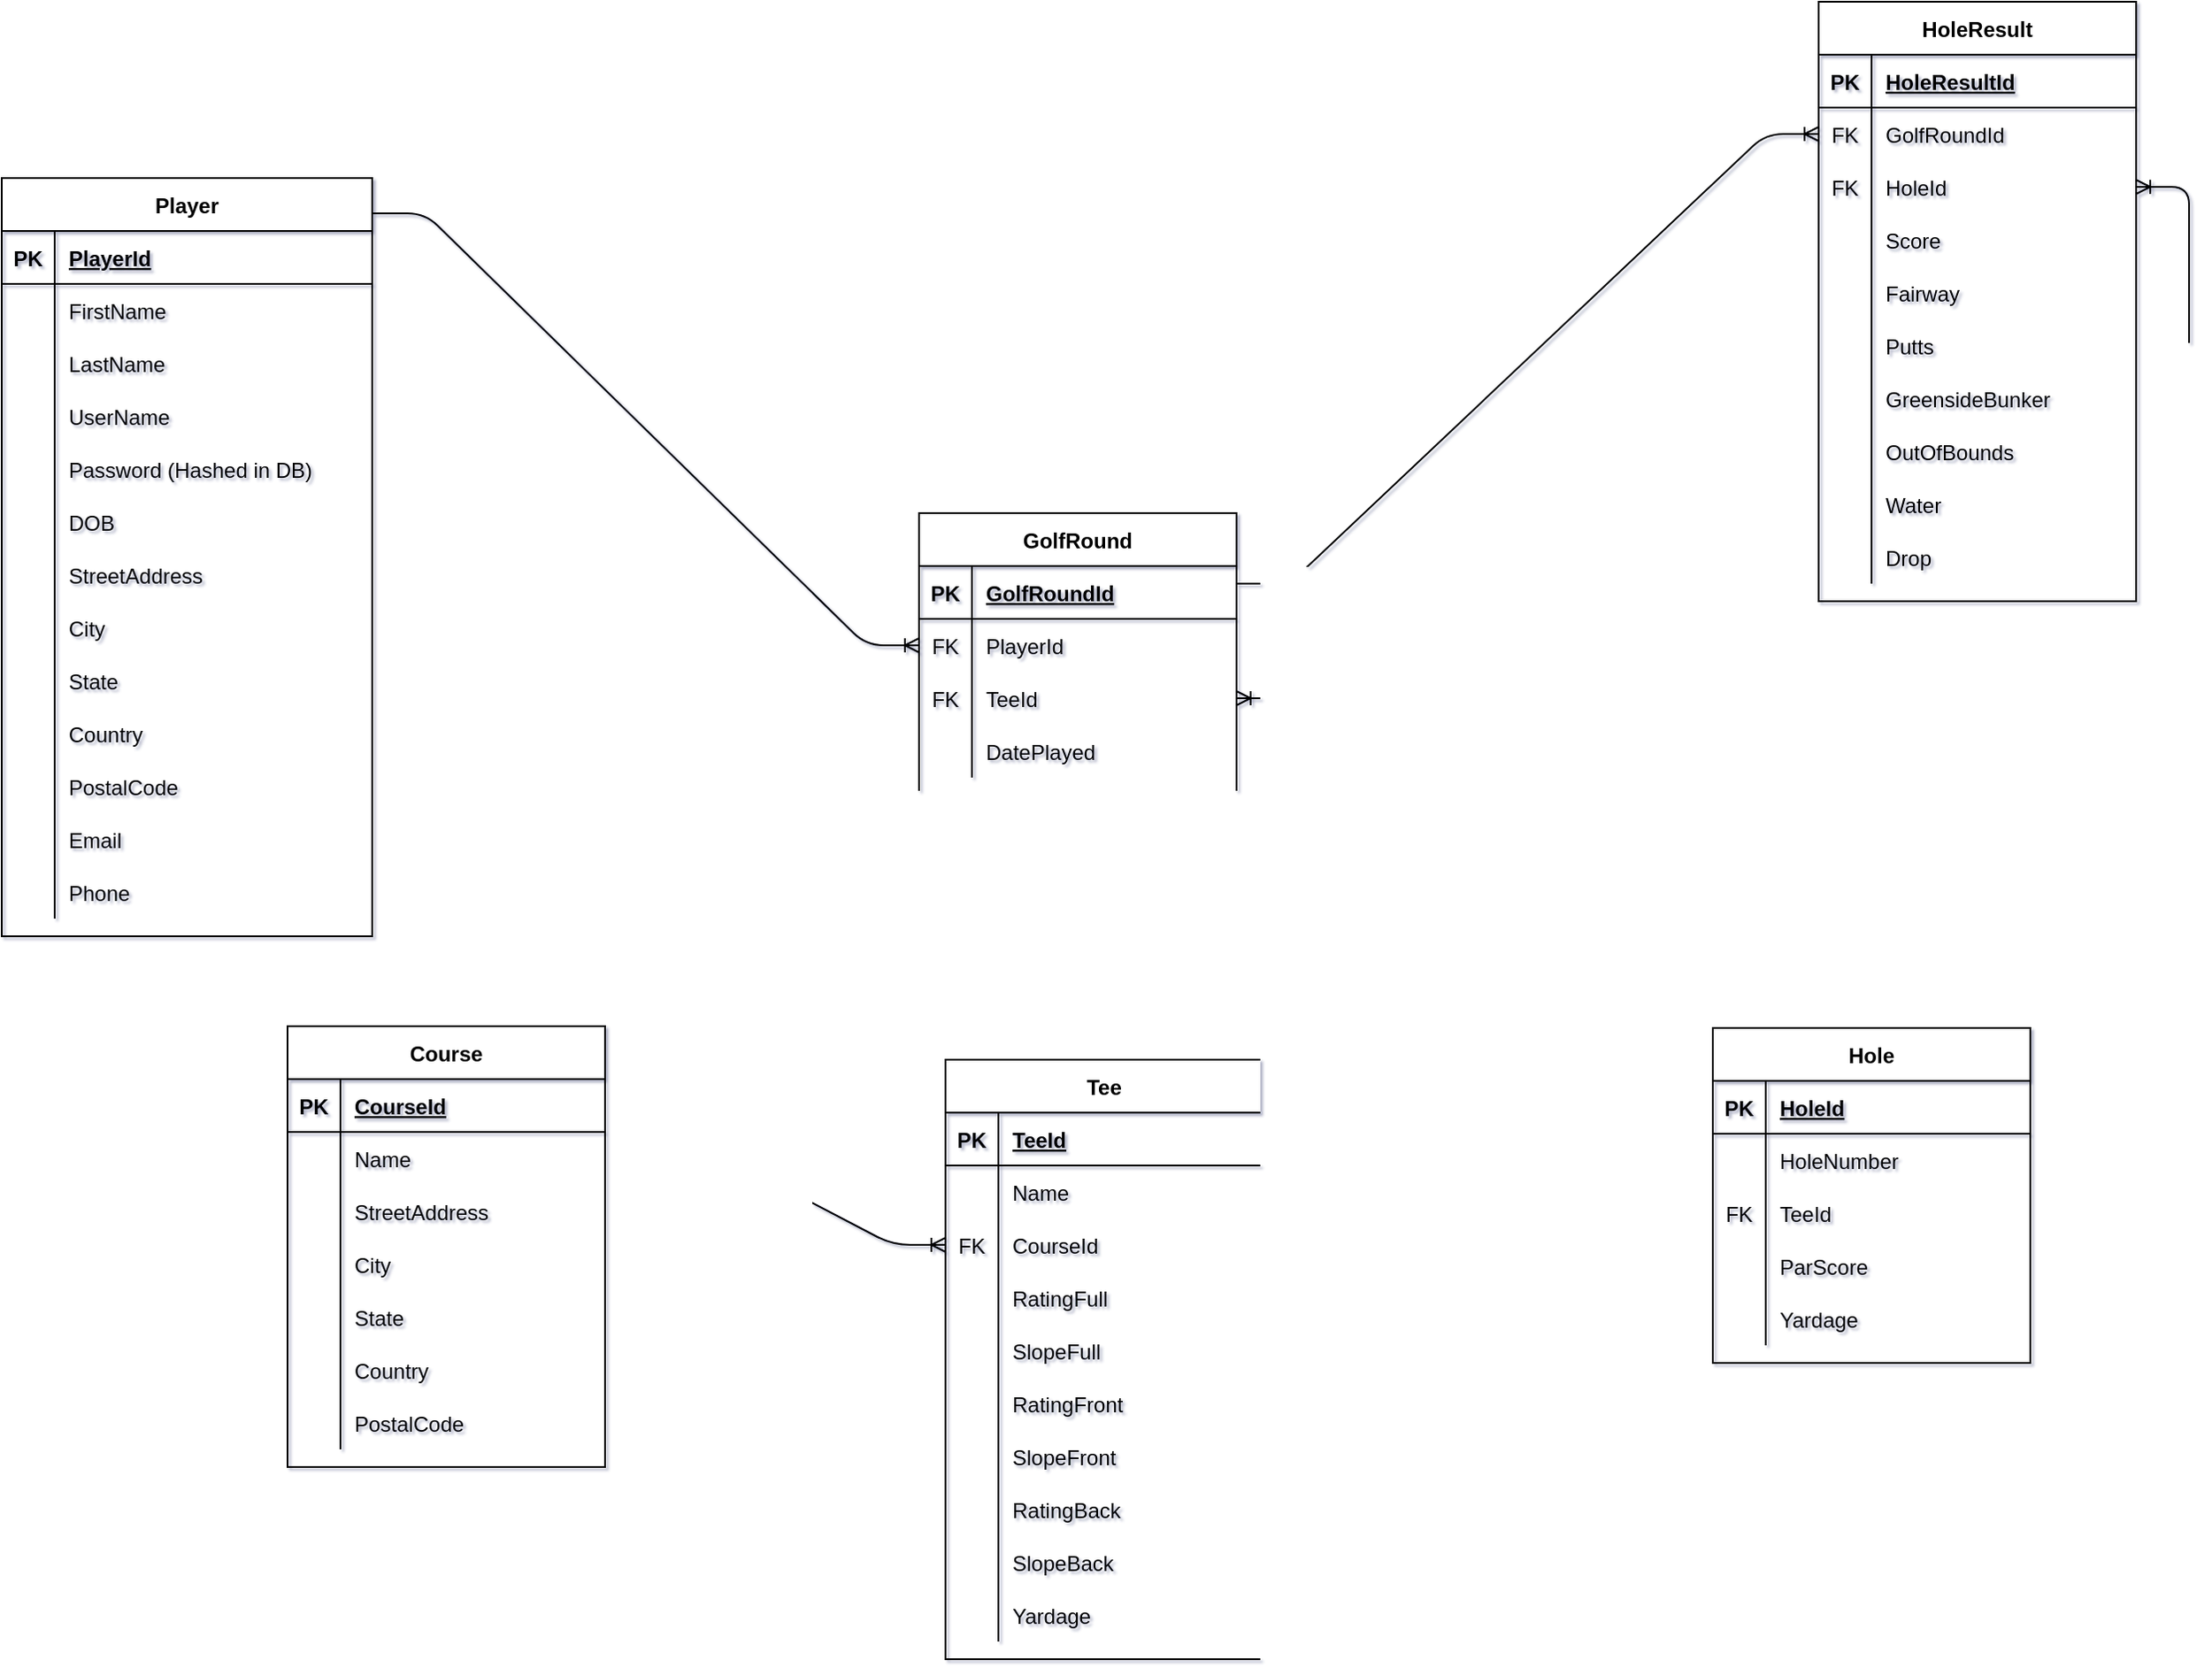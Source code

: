 <mxfile version="14.1.8" type="device" pages="3"><diagram id="DVFWX1tTi_pVu9NLYMY-" name="GolfApp"><mxGraphModel dx="1094" dy="751" grid="0" gridSize="10" guides="0" tooltips="1" connect="1" arrows="1" fold="1" page="1" pageScale="1" pageWidth="1100" pageHeight="850" background="none" math="0" shadow="1"><root><mxCell id="uaM2EglzaS50lfE2-C_Z-0"/><mxCell id="uaM2EglzaS50lfE2-C_Z-1" parent="uaM2EglzaS50lfE2-C_Z-0"/><mxCell id="NG4tF1qafDjQFSeUSZaG-0" value="Player" style="shape=table;startSize=30;container=1;collapsible=1;childLayout=tableLayout;fixedRows=1;rowLines=0;fontStyle=1;align=center;resizeLast=1;" parent="uaM2EglzaS50lfE2-C_Z-1" vertex="1"><mxGeometry x="100" y="300" width="210" height="430" as="geometry"/></mxCell><mxCell id="NG4tF1qafDjQFSeUSZaG-1" value="" style="shape=partialRectangle;collapsible=0;dropTarget=0;pointerEvents=0;fillColor=none;top=0;left=0;bottom=1;right=0;points=[[0,0.5],[1,0.5]];portConstraint=eastwest;" parent="NG4tF1qafDjQFSeUSZaG-0" vertex="1"><mxGeometry y="30" width="210" height="30" as="geometry"/></mxCell><mxCell id="NG4tF1qafDjQFSeUSZaG-2" value="PK" style="shape=partialRectangle;connectable=0;fillColor=none;top=0;left=0;bottom=0;right=0;fontStyle=1;overflow=hidden;" parent="NG4tF1qafDjQFSeUSZaG-1" vertex="1"><mxGeometry width="30" height="30" as="geometry"/></mxCell><mxCell id="NG4tF1qafDjQFSeUSZaG-3" value="PlayerId" style="shape=partialRectangle;connectable=0;fillColor=none;top=0;left=0;bottom=0;right=0;align=left;spacingLeft=6;fontStyle=5;overflow=hidden;" parent="NG4tF1qafDjQFSeUSZaG-1" vertex="1"><mxGeometry x="30" width="180" height="30" as="geometry"/></mxCell><mxCell id="NG4tF1qafDjQFSeUSZaG-4" value="" style="shape=partialRectangle;collapsible=0;dropTarget=0;pointerEvents=0;fillColor=none;top=0;left=0;bottom=0;right=0;points=[[0,0.5],[1,0.5]];portConstraint=eastwest;" parent="NG4tF1qafDjQFSeUSZaG-0" vertex="1"><mxGeometry y="60" width="210" height="30" as="geometry"/></mxCell><mxCell id="NG4tF1qafDjQFSeUSZaG-5" value="" style="shape=partialRectangle;connectable=0;fillColor=none;top=0;left=0;bottom=0;right=0;editable=1;overflow=hidden;" parent="NG4tF1qafDjQFSeUSZaG-4" vertex="1"><mxGeometry width="30" height="30" as="geometry"/></mxCell><mxCell id="NG4tF1qafDjQFSeUSZaG-6" value="FirstName" style="shape=partialRectangle;connectable=0;fillColor=none;top=0;left=0;bottom=0;right=0;align=left;spacingLeft=6;overflow=hidden;" parent="NG4tF1qafDjQFSeUSZaG-4" vertex="1"><mxGeometry x="30" width="180" height="30" as="geometry"/></mxCell><mxCell id="NG4tF1qafDjQFSeUSZaG-7" value="" style="shape=partialRectangle;collapsible=0;dropTarget=0;pointerEvents=0;fillColor=none;top=0;left=0;bottom=0;right=0;points=[[0,0.5],[1,0.5]];portConstraint=eastwest;" parent="NG4tF1qafDjQFSeUSZaG-0" vertex="1"><mxGeometry y="90" width="210" height="30" as="geometry"/></mxCell><mxCell id="NG4tF1qafDjQFSeUSZaG-8" value="" style="shape=partialRectangle;connectable=0;fillColor=none;top=0;left=0;bottom=0;right=0;editable=1;overflow=hidden;" parent="NG4tF1qafDjQFSeUSZaG-7" vertex="1"><mxGeometry width="30" height="30" as="geometry"/></mxCell><mxCell id="NG4tF1qafDjQFSeUSZaG-9" value="LastName" style="shape=partialRectangle;connectable=0;fillColor=none;top=0;left=0;bottom=0;right=0;align=left;spacingLeft=6;overflow=hidden;" parent="NG4tF1qafDjQFSeUSZaG-7" vertex="1"><mxGeometry x="30" width="180" height="30" as="geometry"/></mxCell><mxCell id="NG4tF1qafDjQFSeUSZaG-10" style="shape=partialRectangle;collapsible=0;dropTarget=0;pointerEvents=0;fillColor=none;top=0;left=0;bottom=0;right=0;points=[[0,0.5],[1,0.5]];portConstraint=eastwest;" parent="NG4tF1qafDjQFSeUSZaG-0" vertex="1"><mxGeometry y="120" width="210" height="30" as="geometry"/></mxCell><mxCell id="NG4tF1qafDjQFSeUSZaG-11" style="shape=partialRectangle;connectable=0;fillColor=none;top=0;left=0;bottom=0;right=0;editable=1;overflow=hidden;" parent="NG4tF1qafDjQFSeUSZaG-10" vertex="1"><mxGeometry width="30" height="30" as="geometry"/></mxCell><mxCell id="NG4tF1qafDjQFSeUSZaG-12" value="UserName" style="shape=partialRectangle;connectable=0;fillColor=none;top=0;left=0;bottom=0;right=0;align=left;spacingLeft=6;overflow=hidden;" parent="NG4tF1qafDjQFSeUSZaG-10" vertex="1"><mxGeometry x="30" width="180" height="30" as="geometry"/></mxCell><mxCell id="NG4tF1qafDjQFSeUSZaG-13" style="shape=partialRectangle;collapsible=0;dropTarget=0;pointerEvents=0;fillColor=none;top=0;left=0;bottom=0;right=0;points=[[0,0.5],[1,0.5]];portConstraint=eastwest;" parent="NG4tF1qafDjQFSeUSZaG-0" vertex="1"><mxGeometry y="150" width="210" height="30" as="geometry"/></mxCell><mxCell id="NG4tF1qafDjQFSeUSZaG-14" style="shape=partialRectangle;connectable=0;fillColor=none;top=0;left=0;bottom=0;right=0;editable=1;overflow=hidden;" parent="NG4tF1qafDjQFSeUSZaG-13" vertex="1"><mxGeometry width="30" height="30" as="geometry"/></mxCell><mxCell id="NG4tF1qafDjQFSeUSZaG-15" value="Password (Hashed in DB)" style="shape=partialRectangle;connectable=0;fillColor=none;top=0;left=0;bottom=0;right=0;align=left;spacingLeft=6;overflow=hidden;" parent="NG4tF1qafDjQFSeUSZaG-13" vertex="1"><mxGeometry x="30" width="180" height="30" as="geometry"/></mxCell><mxCell id="NG4tF1qafDjQFSeUSZaG-16" value="" style="shape=partialRectangle;collapsible=0;dropTarget=0;pointerEvents=0;fillColor=none;top=0;left=0;bottom=0;right=0;points=[[0,0.5],[1,0.5]];portConstraint=eastwest;" parent="NG4tF1qafDjQFSeUSZaG-0" vertex="1"><mxGeometry y="180" width="210" height="30" as="geometry"/></mxCell><mxCell id="NG4tF1qafDjQFSeUSZaG-17" value="" style="shape=partialRectangle;connectable=0;fillColor=none;top=0;left=0;bottom=0;right=0;editable=1;overflow=hidden;" parent="NG4tF1qafDjQFSeUSZaG-16" vertex="1"><mxGeometry width="30" height="30" as="geometry"/></mxCell><mxCell id="NG4tF1qafDjQFSeUSZaG-18" value="DOB" style="shape=partialRectangle;connectable=0;fillColor=none;top=0;left=0;bottom=0;right=0;align=left;spacingLeft=6;overflow=hidden;" parent="NG4tF1qafDjQFSeUSZaG-16" vertex="1"><mxGeometry x="30" width="180" height="30" as="geometry"/></mxCell><mxCell id="NG4tF1qafDjQFSeUSZaG-19" style="shape=partialRectangle;collapsible=0;dropTarget=0;pointerEvents=0;fillColor=none;top=0;left=0;bottom=0;right=0;points=[[0,0.5],[1,0.5]];portConstraint=eastwest;" parent="NG4tF1qafDjQFSeUSZaG-0" vertex="1"><mxGeometry y="210" width="210" height="30" as="geometry"/></mxCell><mxCell id="NG4tF1qafDjQFSeUSZaG-20" value="" style="shape=partialRectangle;connectable=0;fillColor=none;top=0;left=0;bottom=0;right=0;editable=1;overflow=hidden;" parent="NG4tF1qafDjQFSeUSZaG-19" vertex="1"><mxGeometry width="30" height="30" as="geometry"/></mxCell><mxCell id="NG4tF1qafDjQFSeUSZaG-21" value="StreetAddress" style="shape=partialRectangle;connectable=0;fillColor=none;top=0;left=0;bottom=0;right=0;align=left;spacingLeft=6;overflow=hidden;" parent="NG4tF1qafDjQFSeUSZaG-19" vertex="1"><mxGeometry x="30" width="180" height="30" as="geometry"/></mxCell><mxCell id="hvG84SLJHB47N6-vg_12-116" style="shape=partialRectangle;collapsible=0;dropTarget=0;pointerEvents=0;fillColor=none;top=0;left=0;bottom=0;right=0;points=[[0,0.5],[1,0.5]];portConstraint=eastwest;" parent="NG4tF1qafDjQFSeUSZaG-0" vertex="1"><mxGeometry y="240" width="210" height="30" as="geometry"/></mxCell><mxCell id="hvG84SLJHB47N6-vg_12-117" style="shape=partialRectangle;connectable=0;fillColor=none;top=0;left=0;bottom=0;right=0;editable=1;overflow=hidden;" parent="hvG84SLJHB47N6-vg_12-116" vertex="1"><mxGeometry width="30" height="30" as="geometry"/></mxCell><mxCell id="hvG84SLJHB47N6-vg_12-118" value="City" style="shape=partialRectangle;connectable=0;fillColor=none;top=0;left=0;bottom=0;right=0;align=left;spacingLeft=6;overflow=hidden;" parent="hvG84SLJHB47N6-vg_12-116" vertex="1"><mxGeometry x="30" width="180" height="30" as="geometry"/></mxCell><mxCell id="hvG84SLJHB47N6-vg_12-113" style="shape=partialRectangle;collapsible=0;dropTarget=0;pointerEvents=0;fillColor=none;top=0;left=0;bottom=0;right=0;points=[[0,0.5],[1,0.5]];portConstraint=eastwest;" parent="NG4tF1qafDjQFSeUSZaG-0" vertex="1"><mxGeometry y="270" width="210" height="30" as="geometry"/></mxCell><mxCell id="hvG84SLJHB47N6-vg_12-114" style="shape=partialRectangle;connectable=0;fillColor=none;top=0;left=0;bottom=0;right=0;editable=1;overflow=hidden;" parent="hvG84SLJHB47N6-vg_12-113" vertex="1"><mxGeometry width="30" height="30" as="geometry"/></mxCell><mxCell id="hvG84SLJHB47N6-vg_12-115" value="State" style="shape=partialRectangle;connectable=0;fillColor=none;top=0;left=0;bottom=0;right=0;align=left;spacingLeft=6;overflow=hidden;" parent="hvG84SLJHB47N6-vg_12-113" vertex="1"><mxGeometry x="30" width="180" height="30" as="geometry"/></mxCell><mxCell id="hvG84SLJHB47N6-vg_12-110" style="shape=partialRectangle;collapsible=0;dropTarget=0;pointerEvents=0;fillColor=none;top=0;left=0;bottom=0;right=0;points=[[0,0.5],[1,0.5]];portConstraint=eastwest;" parent="NG4tF1qafDjQFSeUSZaG-0" vertex="1"><mxGeometry y="300" width="210" height="30" as="geometry"/></mxCell><mxCell id="hvG84SLJHB47N6-vg_12-111" style="shape=partialRectangle;connectable=0;fillColor=none;top=0;left=0;bottom=0;right=0;editable=1;overflow=hidden;" parent="hvG84SLJHB47N6-vg_12-110" vertex="1"><mxGeometry width="30" height="30" as="geometry"/></mxCell><mxCell id="hvG84SLJHB47N6-vg_12-112" value="Country" style="shape=partialRectangle;connectable=0;fillColor=none;top=0;left=0;bottom=0;right=0;align=left;spacingLeft=6;overflow=hidden;" parent="hvG84SLJHB47N6-vg_12-110" vertex="1"><mxGeometry x="30" width="180" height="30" as="geometry"/></mxCell><mxCell id="hvG84SLJHB47N6-vg_12-119" style="shape=partialRectangle;collapsible=0;dropTarget=0;pointerEvents=0;fillColor=none;top=0;left=0;bottom=0;right=0;points=[[0,0.5],[1,0.5]];portConstraint=eastwest;" parent="NG4tF1qafDjQFSeUSZaG-0" vertex="1"><mxGeometry y="330" width="210" height="30" as="geometry"/></mxCell><mxCell id="hvG84SLJHB47N6-vg_12-120" style="shape=partialRectangle;connectable=0;fillColor=none;top=0;left=0;bottom=0;right=0;editable=1;overflow=hidden;" parent="hvG84SLJHB47N6-vg_12-119" vertex="1"><mxGeometry width="30" height="30" as="geometry"/></mxCell><mxCell id="hvG84SLJHB47N6-vg_12-121" value="PostalCode" style="shape=partialRectangle;connectable=0;fillColor=none;top=0;left=0;bottom=0;right=0;align=left;spacingLeft=6;overflow=hidden;" parent="hvG84SLJHB47N6-vg_12-119" vertex="1"><mxGeometry x="30" width="180" height="30" as="geometry"/></mxCell><mxCell id="NG4tF1qafDjQFSeUSZaG-22" style="shape=partialRectangle;collapsible=0;dropTarget=0;pointerEvents=0;fillColor=none;top=0;left=0;bottom=0;right=0;points=[[0,0.5],[1,0.5]];portConstraint=eastwest;" parent="NG4tF1qafDjQFSeUSZaG-0" vertex="1"><mxGeometry y="360" width="210" height="30" as="geometry"/></mxCell><mxCell id="NG4tF1qafDjQFSeUSZaG-23" style="shape=partialRectangle;connectable=0;fillColor=none;top=0;left=0;bottom=0;right=0;editable=1;overflow=hidden;" parent="NG4tF1qafDjQFSeUSZaG-22" vertex="1"><mxGeometry width="30" height="30" as="geometry"/></mxCell><mxCell id="NG4tF1qafDjQFSeUSZaG-24" value="Email" style="shape=partialRectangle;connectable=0;fillColor=none;top=0;left=0;bottom=0;right=0;align=left;spacingLeft=6;overflow=hidden;" parent="NG4tF1qafDjQFSeUSZaG-22" vertex="1"><mxGeometry x="30" width="180" height="30" as="geometry"/></mxCell><mxCell id="NG4tF1qafDjQFSeUSZaG-25" style="shape=partialRectangle;collapsible=0;dropTarget=0;pointerEvents=0;fillColor=none;top=0;left=0;bottom=0;right=0;points=[[0,0.5],[1,0.5]];portConstraint=eastwest;" parent="NG4tF1qafDjQFSeUSZaG-0" vertex="1"><mxGeometry y="390" width="210" height="30" as="geometry"/></mxCell><mxCell id="NG4tF1qafDjQFSeUSZaG-26" style="shape=partialRectangle;connectable=0;fillColor=none;top=0;left=0;bottom=0;right=0;editable=1;overflow=hidden;" parent="NG4tF1qafDjQFSeUSZaG-25" vertex="1"><mxGeometry width="30" height="30" as="geometry"/></mxCell><mxCell id="NG4tF1qafDjQFSeUSZaG-27" value="Phone" style="shape=partialRectangle;connectable=0;fillColor=none;top=0;left=0;bottom=0;right=0;align=left;spacingLeft=6;overflow=hidden;" parent="NG4tF1qafDjQFSeUSZaG-25" vertex="1"><mxGeometry x="30" width="180" height="30" as="geometry"/></mxCell><mxCell id="NG4tF1qafDjQFSeUSZaG-58" value="Course" style="shape=table;startSize=30;container=1;collapsible=1;childLayout=tableLayout;fixedRows=1;rowLines=0;fontStyle=1;align=center;resizeLast=1;" parent="uaM2EglzaS50lfE2-C_Z-1" vertex="1"><mxGeometry x="262" y="781" width="180" height="250" as="geometry"/></mxCell><mxCell id="NG4tF1qafDjQFSeUSZaG-59" value="" style="shape=partialRectangle;collapsible=0;dropTarget=0;pointerEvents=0;fillColor=none;top=0;left=0;bottom=1;right=0;points=[[0,0.5],[1,0.5]];portConstraint=eastwest;" parent="NG4tF1qafDjQFSeUSZaG-58" vertex="1"><mxGeometry y="30" width="180" height="30" as="geometry"/></mxCell><mxCell id="NG4tF1qafDjQFSeUSZaG-60" value="PK" style="shape=partialRectangle;connectable=0;fillColor=none;top=0;left=0;bottom=0;right=0;fontStyle=1;overflow=hidden;" parent="NG4tF1qafDjQFSeUSZaG-59" vertex="1"><mxGeometry width="30" height="30" as="geometry"/></mxCell><mxCell id="NG4tF1qafDjQFSeUSZaG-61" value="CourseId" style="shape=partialRectangle;connectable=0;fillColor=none;top=0;left=0;bottom=0;right=0;align=left;spacingLeft=6;fontStyle=5;overflow=hidden;" parent="NG4tF1qafDjQFSeUSZaG-59" vertex="1"><mxGeometry x="30" width="150" height="30" as="geometry"/></mxCell><mxCell id="NG4tF1qafDjQFSeUSZaG-65" value="" style="shape=partialRectangle;collapsible=0;dropTarget=0;pointerEvents=0;fillColor=none;top=0;left=0;bottom=0;right=0;points=[[0,0.5],[1,0.5]];portConstraint=eastwest;" parent="NG4tF1qafDjQFSeUSZaG-58" vertex="1"><mxGeometry y="60" width="180" height="30" as="geometry"/></mxCell><mxCell id="NG4tF1qafDjQFSeUSZaG-66" value="" style="shape=partialRectangle;connectable=0;fillColor=none;top=0;left=0;bottom=0;right=0;editable=1;overflow=hidden;" parent="NG4tF1qafDjQFSeUSZaG-65" vertex="1"><mxGeometry width="30" height="30" as="geometry"/></mxCell><mxCell id="NG4tF1qafDjQFSeUSZaG-67" value="Name" style="shape=partialRectangle;connectable=0;fillColor=none;top=0;left=0;bottom=0;right=0;align=left;spacingLeft=6;overflow=hidden;" parent="NG4tF1qafDjQFSeUSZaG-65" vertex="1"><mxGeometry x="30" width="150" height="30" as="geometry"/></mxCell><mxCell id="NG4tF1qafDjQFSeUSZaG-68" value="" style="shape=partialRectangle;collapsible=0;dropTarget=0;pointerEvents=0;fillColor=none;top=0;left=0;bottom=0;right=0;points=[[0,0.5],[1,0.5]];portConstraint=eastwest;" parent="NG4tF1qafDjQFSeUSZaG-58" vertex="1"><mxGeometry y="90" width="180" height="30" as="geometry"/></mxCell><mxCell id="NG4tF1qafDjQFSeUSZaG-69" value="" style="shape=partialRectangle;connectable=0;fillColor=none;top=0;left=0;bottom=0;right=0;editable=1;overflow=hidden;" parent="NG4tF1qafDjQFSeUSZaG-68" vertex="1"><mxGeometry width="30" height="30" as="geometry"/></mxCell><mxCell id="NG4tF1qafDjQFSeUSZaG-70" value="StreetAddress" style="shape=partialRectangle;connectable=0;fillColor=none;top=0;left=0;bottom=0;right=0;align=left;spacingLeft=6;overflow=hidden;" parent="NG4tF1qafDjQFSeUSZaG-68" vertex="1"><mxGeometry x="30" width="150" height="30" as="geometry"/></mxCell><mxCell id="hvG84SLJHB47N6-vg_12-122" style="shape=partialRectangle;collapsible=0;dropTarget=0;pointerEvents=0;fillColor=none;top=0;left=0;bottom=0;right=0;points=[[0,0.5],[1,0.5]];portConstraint=eastwest;" parent="NG4tF1qafDjQFSeUSZaG-58" vertex="1"><mxGeometry y="120" width="180" height="30" as="geometry"/></mxCell><mxCell id="hvG84SLJHB47N6-vg_12-123" style="shape=partialRectangle;connectable=0;fillColor=none;top=0;left=0;bottom=0;right=0;editable=1;overflow=hidden;" parent="hvG84SLJHB47N6-vg_12-122" vertex="1"><mxGeometry width="30" height="30" as="geometry"/></mxCell><mxCell id="hvG84SLJHB47N6-vg_12-124" value="City" style="shape=partialRectangle;connectable=0;fillColor=none;top=0;left=0;bottom=0;right=0;align=left;spacingLeft=6;overflow=hidden;" parent="hvG84SLJHB47N6-vg_12-122" vertex="1"><mxGeometry x="30" width="150" height="30" as="geometry"/></mxCell><mxCell id="hvG84SLJHB47N6-vg_12-125" style="shape=partialRectangle;collapsible=0;dropTarget=0;pointerEvents=0;fillColor=none;top=0;left=0;bottom=0;right=0;points=[[0,0.5],[1,0.5]];portConstraint=eastwest;" parent="NG4tF1qafDjQFSeUSZaG-58" vertex="1"><mxGeometry y="150" width="180" height="30" as="geometry"/></mxCell><mxCell id="hvG84SLJHB47N6-vg_12-126" style="shape=partialRectangle;connectable=0;fillColor=none;top=0;left=0;bottom=0;right=0;editable=1;overflow=hidden;" parent="hvG84SLJHB47N6-vg_12-125" vertex="1"><mxGeometry width="30" height="30" as="geometry"/></mxCell><mxCell id="hvG84SLJHB47N6-vg_12-127" value="State" style="shape=partialRectangle;connectable=0;fillColor=none;top=0;left=0;bottom=0;right=0;align=left;spacingLeft=6;overflow=hidden;" parent="hvG84SLJHB47N6-vg_12-125" vertex="1"><mxGeometry x="30" width="150" height="30" as="geometry"/></mxCell><mxCell id="hvG84SLJHB47N6-vg_12-128" style="shape=partialRectangle;collapsible=0;dropTarget=0;pointerEvents=0;fillColor=none;top=0;left=0;bottom=0;right=0;points=[[0,0.5],[1,0.5]];portConstraint=eastwest;" parent="NG4tF1qafDjQFSeUSZaG-58" vertex="1"><mxGeometry y="180" width="180" height="30" as="geometry"/></mxCell><mxCell id="hvG84SLJHB47N6-vg_12-129" style="shape=partialRectangle;connectable=0;fillColor=none;top=0;left=0;bottom=0;right=0;editable=1;overflow=hidden;" parent="hvG84SLJHB47N6-vg_12-128" vertex="1"><mxGeometry width="30" height="30" as="geometry"/></mxCell><mxCell id="hvG84SLJHB47N6-vg_12-130" value="Country" style="shape=partialRectangle;connectable=0;fillColor=none;top=0;left=0;bottom=0;right=0;align=left;spacingLeft=6;overflow=hidden;" parent="hvG84SLJHB47N6-vg_12-128" vertex="1"><mxGeometry x="30" width="150" height="30" as="geometry"/></mxCell><mxCell id="hvG84SLJHB47N6-vg_12-131" style="shape=partialRectangle;collapsible=0;dropTarget=0;pointerEvents=0;fillColor=none;top=0;left=0;bottom=0;right=0;points=[[0,0.5],[1,0.5]];portConstraint=eastwest;" parent="NG4tF1qafDjQFSeUSZaG-58" vertex="1"><mxGeometry y="210" width="180" height="30" as="geometry"/></mxCell><mxCell id="hvG84SLJHB47N6-vg_12-132" style="shape=partialRectangle;connectable=0;fillColor=none;top=0;left=0;bottom=0;right=0;editable=1;overflow=hidden;" parent="hvG84SLJHB47N6-vg_12-131" vertex="1"><mxGeometry width="30" height="30" as="geometry"/></mxCell><mxCell id="hvG84SLJHB47N6-vg_12-133" value="PostalCode" style="shape=partialRectangle;connectable=0;fillColor=none;top=0;left=0;bottom=0;right=0;align=left;spacingLeft=6;overflow=hidden;" parent="hvG84SLJHB47N6-vg_12-131" vertex="1"><mxGeometry x="30" width="150" height="30" as="geometry"/></mxCell><mxCell id="NG4tF1qafDjQFSeUSZaG-191" value="HoleResult" style="shape=table;startSize=30;container=1;collapsible=1;childLayout=tableLayout;fixedRows=1;rowLines=0;fontStyle=1;align=center;resizeLast=1;" parent="uaM2EglzaS50lfE2-C_Z-1" vertex="1"><mxGeometry x="1130" y="200" width="180" height="340" as="geometry"/></mxCell><mxCell id="NG4tF1qafDjQFSeUSZaG-192" value="" style="shape=partialRectangle;collapsible=0;dropTarget=0;pointerEvents=0;fillColor=none;top=0;left=0;bottom=1;right=0;points=[[0,0.5],[1,0.5]];portConstraint=eastwest;" parent="NG4tF1qafDjQFSeUSZaG-191" vertex="1"><mxGeometry y="30" width="180" height="30" as="geometry"/></mxCell><mxCell id="NG4tF1qafDjQFSeUSZaG-193" value="PK" style="shape=partialRectangle;connectable=0;fillColor=none;top=0;left=0;bottom=0;right=0;fontStyle=1;overflow=hidden;" parent="NG4tF1qafDjQFSeUSZaG-192" vertex="1"><mxGeometry width="30" height="30" as="geometry"/></mxCell><mxCell id="NG4tF1qafDjQFSeUSZaG-194" value="HoleResultId" style="shape=partialRectangle;connectable=0;fillColor=none;top=0;left=0;bottom=0;right=0;align=left;spacingLeft=6;fontStyle=5;overflow=hidden;" parent="NG4tF1qafDjQFSeUSZaG-192" vertex="1"><mxGeometry x="30" width="150" height="30" as="geometry"/></mxCell><mxCell id="NG4tF1qafDjQFSeUSZaG-195" value="" style="shape=partialRectangle;collapsible=0;dropTarget=0;pointerEvents=0;fillColor=none;top=0;left=0;bottom=0;right=0;points=[[0,0.5],[1,0.5]];portConstraint=eastwest;" parent="NG4tF1qafDjQFSeUSZaG-191" vertex="1"><mxGeometry y="60" width="180" height="30" as="geometry"/></mxCell><mxCell id="NG4tF1qafDjQFSeUSZaG-196" value="FK" style="shape=partialRectangle;connectable=0;fillColor=none;top=0;left=0;bottom=0;right=0;editable=1;overflow=hidden;" parent="NG4tF1qafDjQFSeUSZaG-195" vertex="1"><mxGeometry width="30" height="30" as="geometry"/></mxCell><mxCell id="NG4tF1qafDjQFSeUSZaG-197" value="GolfRoundId" style="shape=partialRectangle;connectable=0;fillColor=none;top=0;left=0;bottom=0;right=0;align=left;spacingLeft=6;overflow=hidden;" parent="NG4tF1qafDjQFSeUSZaG-195" vertex="1"><mxGeometry x="30" width="150" height="30" as="geometry"/></mxCell><mxCell id="NG4tF1qafDjQFSeUSZaG-201" value="" style="shape=partialRectangle;collapsible=0;dropTarget=0;pointerEvents=0;fillColor=none;top=0;left=0;bottom=0;right=0;points=[[0,0.5],[1,0.5]];portConstraint=eastwest;" parent="NG4tF1qafDjQFSeUSZaG-191" vertex="1"><mxGeometry y="90" width="180" height="30" as="geometry"/></mxCell><mxCell id="NG4tF1qafDjQFSeUSZaG-202" value="FK" style="shape=partialRectangle;connectable=0;fillColor=none;top=0;left=0;bottom=0;right=0;editable=1;overflow=hidden;" parent="NG4tF1qafDjQFSeUSZaG-201" vertex="1"><mxGeometry width="30" height="30" as="geometry"/></mxCell><mxCell id="NG4tF1qafDjQFSeUSZaG-203" value="HoleId" style="shape=partialRectangle;connectable=0;fillColor=none;top=0;left=0;bottom=0;right=0;align=left;spacingLeft=6;overflow=hidden;" parent="NG4tF1qafDjQFSeUSZaG-201" vertex="1"><mxGeometry x="30" width="150" height="30" as="geometry"/></mxCell><mxCell id="NG4tF1qafDjQFSeUSZaG-204" style="shape=partialRectangle;collapsible=0;dropTarget=0;pointerEvents=0;fillColor=none;top=0;left=0;bottom=0;right=0;points=[[0,0.5],[1,0.5]];portConstraint=eastwest;" parent="NG4tF1qafDjQFSeUSZaG-191" vertex="1"><mxGeometry y="120" width="180" height="30" as="geometry"/></mxCell><mxCell id="NG4tF1qafDjQFSeUSZaG-205" style="shape=partialRectangle;connectable=0;fillColor=none;top=0;left=0;bottom=0;right=0;editable=1;overflow=hidden;" parent="NG4tF1qafDjQFSeUSZaG-204" vertex="1"><mxGeometry width="30" height="30" as="geometry"/></mxCell><mxCell id="NG4tF1qafDjQFSeUSZaG-206" value="Score" style="shape=partialRectangle;connectable=0;fillColor=none;top=0;left=0;bottom=0;right=0;align=left;spacingLeft=6;overflow=hidden;" parent="NG4tF1qafDjQFSeUSZaG-204" vertex="1"><mxGeometry x="30" width="150" height="30" as="geometry"/></mxCell><mxCell id="NG4tF1qafDjQFSeUSZaG-210" style="shape=partialRectangle;collapsible=0;dropTarget=0;pointerEvents=0;fillColor=none;top=0;left=0;bottom=0;right=0;points=[[0,0.5],[1,0.5]];portConstraint=eastwest;" parent="NG4tF1qafDjQFSeUSZaG-191" vertex="1"><mxGeometry y="150" width="180" height="30" as="geometry"/></mxCell><mxCell id="NG4tF1qafDjQFSeUSZaG-211" style="shape=partialRectangle;connectable=0;fillColor=none;top=0;left=0;bottom=0;right=0;editable=1;overflow=hidden;" parent="NG4tF1qafDjQFSeUSZaG-210" vertex="1"><mxGeometry width="30" height="30" as="geometry"/></mxCell><mxCell id="NG4tF1qafDjQFSeUSZaG-212" value="Fairway" style="shape=partialRectangle;connectable=0;fillColor=none;top=0;left=0;bottom=0;right=0;align=left;spacingLeft=6;overflow=hidden;" parent="NG4tF1qafDjQFSeUSZaG-210" vertex="1"><mxGeometry x="30" width="150" height="30" as="geometry"/></mxCell><mxCell id="NG4tF1qafDjQFSeUSZaG-213" style="shape=partialRectangle;collapsible=0;dropTarget=0;pointerEvents=0;fillColor=none;top=0;left=0;bottom=0;right=0;points=[[0,0.5],[1,0.5]];portConstraint=eastwest;" parent="NG4tF1qafDjQFSeUSZaG-191" vertex="1"><mxGeometry y="180" width="180" height="30" as="geometry"/></mxCell><mxCell id="NG4tF1qafDjQFSeUSZaG-214" style="shape=partialRectangle;connectable=0;fillColor=none;top=0;left=0;bottom=0;right=0;editable=1;overflow=hidden;" parent="NG4tF1qafDjQFSeUSZaG-213" vertex="1"><mxGeometry width="30" height="30" as="geometry"/></mxCell><mxCell id="NG4tF1qafDjQFSeUSZaG-215" value="Putts" style="shape=partialRectangle;connectable=0;fillColor=none;top=0;left=0;bottom=0;right=0;align=left;spacingLeft=6;overflow=hidden;" parent="NG4tF1qafDjQFSeUSZaG-213" vertex="1"><mxGeometry x="30" width="150" height="30" as="geometry"/></mxCell><mxCell id="NG4tF1qafDjQFSeUSZaG-216" style="shape=partialRectangle;collapsible=0;dropTarget=0;pointerEvents=0;fillColor=none;top=0;left=0;bottom=0;right=0;points=[[0,0.5],[1,0.5]];portConstraint=eastwest;" parent="NG4tF1qafDjQFSeUSZaG-191" vertex="1"><mxGeometry y="210" width="180" height="30" as="geometry"/></mxCell><mxCell id="NG4tF1qafDjQFSeUSZaG-217" style="shape=partialRectangle;connectable=0;fillColor=none;top=0;left=0;bottom=0;right=0;editable=1;overflow=hidden;" parent="NG4tF1qafDjQFSeUSZaG-216" vertex="1"><mxGeometry width="30" height="30" as="geometry"/></mxCell><mxCell id="NG4tF1qafDjQFSeUSZaG-218" value="GreensideBunker" style="shape=partialRectangle;connectable=0;fillColor=none;top=0;left=0;bottom=0;right=0;align=left;spacingLeft=6;overflow=hidden;" parent="NG4tF1qafDjQFSeUSZaG-216" vertex="1"><mxGeometry x="30" width="150" height="30" as="geometry"/></mxCell><mxCell id="NG4tF1qafDjQFSeUSZaG-219" style="shape=partialRectangle;collapsible=0;dropTarget=0;pointerEvents=0;fillColor=none;top=0;left=0;bottom=0;right=0;points=[[0,0.5],[1,0.5]];portConstraint=eastwest;" parent="NG4tF1qafDjQFSeUSZaG-191" vertex="1"><mxGeometry y="240" width="180" height="30" as="geometry"/></mxCell><mxCell id="NG4tF1qafDjQFSeUSZaG-220" style="shape=partialRectangle;connectable=0;fillColor=none;top=0;left=0;bottom=0;right=0;editable=1;overflow=hidden;" parent="NG4tF1qafDjQFSeUSZaG-219" vertex="1"><mxGeometry width="30" height="30" as="geometry"/></mxCell><mxCell id="NG4tF1qafDjQFSeUSZaG-221" value="OutOfBounds" style="shape=partialRectangle;connectable=0;fillColor=none;top=0;left=0;bottom=0;right=0;align=left;spacingLeft=6;overflow=hidden;" parent="NG4tF1qafDjQFSeUSZaG-219" vertex="1"><mxGeometry x="30" width="150" height="30" as="geometry"/></mxCell><mxCell id="NG4tF1qafDjQFSeUSZaG-222" style="shape=partialRectangle;collapsible=0;dropTarget=0;pointerEvents=0;fillColor=none;top=0;left=0;bottom=0;right=0;points=[[0,0.5],[1,0.5]];portConstraint=eastwest;" parent="NG4tF1qafDjQFSeUSZaG-191" vertex="1"><mxGeometry y="270" width="180" height="30" as="geometry"/></mxCell><mxCell id="NG4tF1qafDjQFSeUSZaG-223" style="shape=partialRectangle;connectable=0;fillColor=none;top=0;left=0;bottom=0;right=0;editable=1;overflow=hidden;" parent="NG4tF1qafDjQFSeUSZaG-222" vertex="1"><mxGeometry width="30" height="30" as="geometry"/></mxCell><mxCell id="NG4tF1qafDjQFSeUSZaG-224" value="Water" style="shape=partialRectangle;connectable=0;fillColor=none;top=0;left=0;bottom=0;right=0;align=left;spacingLeft=6;overflow=hidden;" parent="NG4tF1qafDjQFSeUSZaG-222" vertex="1"><mxGeometry x="30" width="150" height="30" as="geometry"/></mxCell><mxCell id="NG4tF1qafDjQFSeUSZaG-225" style="shape=partialRectangle;collapsible=0;dropTarget=0;pointerEvents=0;fillColor=none;top=0;left=0;bottom=0;right=0;points=[[0,0.5],[1,0.5]];portConstraint=eastwest;" parent="NG4tF1qafDjQFSeUSZaG-191" vertex="1"><mxGeometry y="300" width="180" height="30" as="geometry"/></mxCell><mxCell id="NG4tF1qafDjQFSeUSZaG-226" style="shape=partialRectangle;connectable=0;fillColor=none;top=0;left=0;bottom=0;right=0;editable=1;overflow=hidden;" parent="NG4tF1qafDjQFSeUSZaG-225" vertex="1"><mxGeometry width="30" height="30" as="geometry"/></mxCell><mxCell id="NG4tF1qafDjQFSeUSZaG-227" value="Drop" style="shape=partialRectangle;connectable=0;fillColor=none;top=0;left=0;bottom=0;right=0;align=left;spacingLeft=6;overflow=hidden;" parent="NG4tF1qafDjQFSeUSZaG-225" vertex="1"><mxGeometry x="30" width="150" height="30" as="geometry"/></mxCell><mxCell id="NG4tF1qafDjQFSeUSZaG-228" value="Hole" style="shape=table;startSize=30;container=1;collapsible=1;childLayout=tableLayout;fixedRows=1;rowLines=0;fontStyle=1;align=center;resizeLast=1;" parent="uaM2EglzaS50lfE2-C_Z-1" vertex="1"><mxGeometry x="1070" y="782" width="180" height="190" as="geometry"/></mxCell><mxCell id="NG4tF1qafDjQFSeUSZaG-229" value="" style="shape=partialRectangle;collapsible=0;dropTarget=0;pointerEvents=0;fillColor=none;top=0;left=0;bottom=1;right=0;points=[[0,0.5],[1,0.5]];portConstraint=eastwest;" parent="NG4tF1qafDjQFSeUSZaG-228" vertex="1"><mxGeometry y="30" width="180" height="30" as="geometry"/></mxCell><mxCell id="NG4tF1qafDjQFSeUSZaG-230" value="PK" style="shape=partialRectangle;connectable=0;fillColor=none;top=0;left=0;bottom=0;right=0;fontStyle=1;overflow=hidden;" parent="NG4tF1qafDjQFSeUSZaG-229" vertex="1"><mxGeometry width="30" height="30" as="geometry"/></mxCell><mxCell id="NG4tF1qafDjQFSeUSZaG-231" value="HoleId" style="shape=partialRectangle;connectable=0;fillColor=none;top=0;left=0;bottom=0;right=0;align=left;spacingLeft=6;fontStyle=5;overflow=hidden;" parent="NG4tF1qafDjQFSeUSZaG-229" vertex="1"><mxGeometry x="30" width="150" height="30" as="geometry"/></mxCell><mxCell id="NG4tF1qafDjQFSeUSZaG-232" value="" style="shape=partialRectangle;collapsible=0;dropTarget=0;pointerEvents=0;fillColor=none;top=0;left=0;bottom=0;right=0;points=[[0,0.5],[1,0.5]];portConstraint=eastwest;" parent="NG4tF1qafDjQFSeUSZaG-228" vertex="1"><mxGeometry y="60" width="180" height="30" as="geometry"/></mxCell><mxCell id="NG4tF1qafDjQFSeUSZaG-233" value="" style="shape=partialRectangle;connectable=0;fillColor=none;top=0;left=0;bottom=0;right=0;editable=1;overflow=hidden;" parent="NG4tF1qafDjQFSeUSZaG-232" vertex="1"><mxGeometry width="30" height="30" as="geometry"/></mxCell><mxCell id="NG4tF1qafDjQFSeUSZaG-234" value="HoleNumber" style="shape=partialRectangle;connectable=0;fillColor=none;top=0;left=0;bottom=0;right=0;align=left;spacingLeft=6;overflow=hidden;" parent="NG4tF1qafDjQFSeUSZaG-232" vertex="1"><mxGeometry x="30" width="150" height="30" as="geometry"/></mxCell><mxCell id="NG4tF1qafDjQFSeUSZaG-235" value="" style="shape=partialRectangle;collapsible=0;dropTarget=0;pointerEvents=0;fillColor=none;top=0;left=0;bottom=0;right=0;points=[[0,0.5],[1,0.5]];portConstraint=eastwest;" parent="NG4tF1qafDjQFSeUSZaG-228" vertex="1"><mxGeometry y="90" width="180" height="30" as="geometry"/></mxCell><mxCell id="NG4tF1qafDjQFSeUSZaG-236" value="FK" style="shape=partialRectangle;connectable=0;fillColor=none;top=0;left=0;bottom=0;right=0;editable=1;overflow=hidden;" parent="NG4tF1qafDjQFSeUSZaG-235" vertex="1"><mxGeometry width="30" height="30" as="geometry"/></mxCell><mxCell id="NG4tF1qafDjQFSeUSZaG-237" value="TeeId" style="shape=partialRectangle;connectable=0;fillColor=none;top=0;left=0;bottom=0;right=0;align=left;spacingLeft=6;overflow=hidden;" parent="NG4tF1qafDjQFSeUSZaG-235" vertex="1"><mxGeometry x="30" width="150" height="30" as="geometry"/></mxCell><mxCell id="NG4tF1qafDjQFSeUSZaG-238" value="" style="shape=partialRectangle;collapsible=0;dropTarget=0;pointerEvents=0;fillColor=none;top=0;left=0;bottom=0;right=0;points=[[0,0.5],[1,0.5]];portConstraint=eastwest;" parent="NG4tF1qafDjQFSeUSZaG-228" vertex="1"><mxGeometry y="120" width="180" height="30" as="geometry"/></mxCell><mxCell id="NG4tF1qafDjQFSeUSZaG-239" value="" style="shape=partialRectangle;connectable=0;fillColor=none;top=0;left=0;bottom=0;right=0;editable=1;overflow=hidden;" parent="NG4tF1qafDjQFSeUSZaG-238" vertex="1"><mxGeometry width="30" height="30" as="geometry"/></mxCell><mxCell id="NG4tF1qafDjQFSeUSZaG-240" value="ParScore" style="shape=partialRectangle;connectable=0;fillColor=none;top=0;left=0;bottom=0;right=0;align=left;spacingLeft=6;overflow=hidden;" parent="NG4tF1qafDjQFSeUSZaG-238" vertex="1"><mxGeometry x="30" width="150" height="30" as="geometry"/></mxCell><mxCell id="hvG84SLJHB47N6-vg_12-90" style="shape=partialRectangle;collapsible=0;dropTarget=0;pointerEvents=0;fillColor=none;top=0;left=0;bottom=0;right=0;points=[[0,0.5],[1,0.5]];portConstraint=eastwest;" parent="NG4tF1qafDjQFSeUSZaG-228" vertex="1"><mxGeometry y="150" width="180" height="30" as="geometry"/></mxCell><mxCell id="hvG84SLJHB47N6-vg_12-91" style="shape=partialRectangle;connectable=0;fillColor=none;top=0;left=0;bottom=0;right=0;editable=1;overflow=hidden;" parent="hvG84SLJHB47N6-vg_12-90" vertex="1"><mxGeometry width="30" height="30" as="geometry"/></mxCell><mxCell id="hvG84SLJHB47N6-vg_12-92" value="Yardage" style="shape=partialRectangle;connectable=0;fillColor=none;top=0;left=0;bottom=0;right=0;align=left;spacingLeft=6;overflow=hidden;" parent="hvG84SLJHB47N6-vg_12-90" vertex="1"><mxGeometry x="30" width="150" height="30" as="geometry"/></mxCell><mxCell id="hvG84SLJHB47N6-vg_12-70" value="GolfRound" style="shape=table;startSize=30;container=1;collapsible=1;childLayout=tableLayout;fixedRows=1;rowLines=0;fontStyle=1;align=center;resizeLast=1;" parent="uaM2EglzaS50lfE2-C_Z-1" vertex="1"><mxGeometry x="620" y="490" width="180" height="160" as="geometry"/></mxCell><mxCell id="hvG84SLJHB47N6-vg_12-71" value="" style="shape=partialRectangle;collapsible=0;dropTarget=0;pointerEvents=0;fillColor=none;top=0;left=0;bottom=1;right=0;points=[[0,0.5],[1,0.5]];portConstraint=eastwest;" parent="hvG84SLJHB47N6-vg_12-70" vertex="1"><mxGeometry y="30" width="180" height="30" as="geometry"/></mxCell><mxCell id="hvG84SLJHB47N6-vg_12-72" value="PK" style="shape=partialRectangle;connectable=0;fillColor=none;top=0;left=0;bottom=0;right=0;fontStyle=1;overflow=hidden;" parent="hvG84SLJHB47N6-vg_12-71" vertex="1"><mxGeometry width="30" height="30" as="geometry"/></mxCell><mxCell id="hvG84SLJHB47N6-vg_12-73" value="GolfRoundId" style="shape=partialRectangle;connectable=0;fillColor=none;top=0;left=0;bottom=0;right=0;align=left;spacingLeft=6;fontStyle=5;overflow=hidden;" parent="hvG84SLJHB47N6-vg_12-71" vertex="1"><mxGeometry x="30" width="150" height="30" as="geometry"/></mxCell><mxCell id="hvG84SLJHB47N6-vg_12-74" value="" style="shape=partialRectangle;collapsible=0;dropTarget=0;pointerEvents=0;fillColor=none;top=0;left=0;bottom=0;right=0;points=[[0,0.5],[1,0.5]];portConstraint=eastwest;" parent="hvG84SLJHB47N6-vg_12-70" vertex="1"><mxGeometry y="60" width="180" height="30" as="geometry"/></mxCell><mxCell id="hvG84SLJHB47N6-vg_12-75" value="FK" style="shape=partialRectangle;connectable=0;fillColor=none;top=0;left=0;bottom=0;right=0;editable=1;overflow=hidden;" parent="hvG84SLJHB47N6-vg_12-74" vertex="1"><mxGeometry width="30" height="30" as="geometry"/></mxCell><mxCell id="hvG84SLJHB47N6-vg_12-76" value="PlayerId" style="shape=partialRectangle;connectable=0;fillColor=none;top=0;left=0;bottom=0;right=0;align=left;spacingLeft=6;overflow=hidden;" parent="hvG84SLJHB47N6-vg_12-74" vertex="1"><mxGeometry x="30" width="150" height="30" as="geometry"/></mxCell><mxCell id="hvG84SLJHB47N6-vg_12-77" value="" style="shape=partialRectangle;collapsible=0;dropTarget=0;pointerEvents=0;fillColor=none;top=0;left=0;bottom=0;right=0;points=[[0,0.5],[1,0.5]];portConstraint=eastwest;" parent="hvG84SLJHB47N6-vg_12-70" vertex="1"><mxGeometry y="90" width="180" height="30" as="geometry"/></mxCell><mxCell id="hvG84SLJHB47N6-vg_12-78" value="FK" style="shape=partialRectangle;connectable=0;fillColor=none;top=0;left=0;bottom=0;right=0;editable=1;overflow=hidden;" parent="hvG84SLJHB47N6-vg_12-77" vertex="1"><mxGeometry width="30" height="30" as="geometry"/></mxCell><mxCell id="hvG84SLJHB47N6-vg_12-79" value="TeeId" style="shape=partialRectangle;connectable=0;fillColor=none;top=0;left=0;bottom=0;right=0;align=left;spacingLeft=6;overflow=hidden;" parent="hvG84SLJHB47N6-vg_12-77" vertex="1"><mxGeometry x="30" width="150" height="30" as="geometry"/></mxCell><mxCell id="hvG84SLJHB47N6-vg_12-80" value="" style="shape=partialRectangle;collapsible=0;dropTarget=0;pointerEvents=0;fillColor=none;top=0;left=0;bottom=0;right=0;points=[[0,0.5],[1,0.5]];portConstraint=eastwest;" parent="hvG84SLJHB47N6-vg_12-70" vertex="1"><mxGeometry y="120" width="180" height="30" as="geometry"/></mxCell><mxCell id="hvG84SLJHB47N6-vg_12-81" value="" style="shape=partialRectangle;connectable=0;fillColor=none;top=0;left=0;bottom=0;right=0;editable=1;overflow=hidden;" parent="hvG84SLJHB47N6-vg_12-80" vertex="1"><mxGeometry width="30" height="30" as="geometry"/></mxCell><mxCell id="hvG84SLJHB47N6-vg_12-82" value="DatePlayed" style="shape=partialRectangle;connectable=0;fillColor=none;top=0;left=0;bottom=0;right=0;align=left;spacingLeft=6;overflow=hidden;" parent="hvG84SLJHB47N6-vg_12-80" vertex="1"><mxGeometry x="30" width="150" height="30" as="geometry"/></mxCell><mxCell id="hvG84SLJHB47N6-vg_12-86" value="" style="edgeStyle=entityRelationEdgeStyle;fontSize=12;html=1;endArrow=ERoneToMany;entryX=0;entryY=0.5;entryDx=0;entryDy=0;" parent="uaM2EglzaS50lfE2-C_Z-1" target="hvG84SLJHB47N6-vg_12-74" edge="1"><mxGeometry width="100" height="100" relative="1" as="geometry"><mxPoint x="310" y="320" as="sourcePoint"/><mxPoint x="410" y="220" as="targetPoint"/></mxGeometry></mxCell><mxCell id="hvG84SLJHB47N6-vg_12-87" value="" style="edgeStyle=entityRelationEdgeStyle;fontSize=12;html=1;endArrow=ERoneToMany;" parent="uaM2EglzaS50lfE2-C_Z-1" source="GdDrAim-O4gbqoV58-Jc-1" target="hvG84SLJHB47N6-vg_12-77" edge="1"><mxGeometry width="100" height="100" relative="1" as="geometry"><mxPoint x="680" y="420" as="sourcePoint"/><mxPoint x="780" y="320" as="targetPoint"/></mxGeometry></mxCell><mxCell id="hvG84SLJHB47N6-vg_12-88" value="" style="edgeStyle=entityRelationEdgeStyle;fontSize=12;html=1;endArrow=ERoneToMany;entryX=0;entryY=0.5;entryDx=0;entryDy=0;" parent="uaM2EglzaS50lfE2-C_Z-1" target="NG4tF1qafDjQFSeUSZaG-195" edge="1"><mxGeometry width="100" height="100" relative="1" as="geometry"><mxPoint x="800" y="530" as="sourcePoint"/><mxPoint x="900" y="430" as="targetPoint"/></mxGeometry></mxCell><mxCell id="hvG84SLJHB47N6-vg_12-89" value="" style="edgeStyle=entityRelationEdgeStyle;fontSize=12;html=1;endArrow=ERoneToMany;exitX=1;exitY=0.5;exitDx=0;exitDy=0;" parent="uaM2EglzaS50lfE2-C_Z-1" source="NG4tF1qafDjQFSeUSZaG-229" target="NG4tF1qafDjQFSeUSZaG-201" edge="1"><mxGeometry width="100" height="100" relative="1" as="geometry"><mxPoint x="960" y="90" as="sourcePoint"/><mxPoint x="1060" y="-10" as="targetPoint"/></mxGeometry></mxCell><mxCell id="hvG84SLJHB47N6-vg_12-93" value="" style="edgeStyle=entityRelationEdgeStyle;fontSize=12;html=1;endArrow=ERoneToMany;entryX=0;entryY=0.5;entryDx=0;entryDy=0;exitX=0.994;exitY=0.8;exitDx=0;exitDy=0;exitPerimeter=0;" parent="uaM2EglzaS50lfE2-C_Z-1" source="NG4tF1qafDjQFSeUSZaG-59" target="GdDrAim-O4gbqoV58-Jc-16" edge="1"><mxGeometry width="100" height="100" relative="1" as="geometry"><mxPoint x="710" y="780" as="sourcePoint"/><mxPoint x="810" y="680" as="targetPoint"/></mxGeometry></mxCell><mxCell id="GdDrAim-O4gbqoV58-Jc-0" value="Tee" style="shape=table;startSize=30;container=1;collapsible=1;childLayout=tableLayout;fixedRows=1;rowLines=0;fontStyle=1;align=center;resizeLast=1;" parent="uaM2EglzaS50lfE2-C_Z-1" vertex="1"><mxGeometry x="635" y="800" width="180" height="340" as="geometry"/></mxCell><mxCell id="GdDrAim-O4gbqoV58-Jc-1" value="" style="shape=partialRectangle;collapsible=0;dropTarget=0;pointerEvents=0;fillColor=none;top=0;left=0;bottom=1;right=0;points=[[0,0.5],[1,0.5]];portConstraint=eastwest;" parent="GdDrAim-O4gbqoV58-Jc-0" vertex="1"><mxGeometry y="30" width="180" height="30" as="geometry"/></mxCell><mxCell id="GdDrAim-O4gbqoV58-Jc-2" value="PK" style="shape=partialRectangle;connectable=0;fillColor=none;top=0;left=0;bottom=0;right=0;fontStyle=1;overflow=hidden;" parent="GdDrAim-O4gbqoV58-Jc-1" vertex="1"><mxGeometry width="30" height="30" as="geometry"/></mxCell><mxCell id="GdDrAim-O4gbqoV58-Jc-3" value="TeeId" style="shape=partialRectangle;connectable=0;fillColor=none;top=0;left=0;bottom=0;right=0;align=left;spacingLeft=6;fontStyle=5;overflow=hidden;" parent="GdDrAim-O4gbqoV58-Jc-1" vertex="1"><mxGeometry x="30" width="150" height="30" as="geometry"/></mxCell><mxCell id="GdDrAim-O4gbqoV58-Jc-4" value="" style="shape=partialRectangle;collapsible=0;dropTarget=0;pointerEvents=0;fillColor=none;top=0;left=0;bottom=0;right=0;points=[[0,0.5],[1,0.5]];portConstraint=eastwest;" parent="GdDrAim-O4gbqoV58-Jc-0" vertex="1"><mxGeometry y="60" width="180" height="30" as="geometry"/></mxCell><mxCell id="GdDrAim-O4gbqoV58-Jc-5" value="" style="shape=partialRectangle;connectable=0;fillColor=none;top=0;left=0;bottom=0;right=0;editable=1;overflow=hidden;" parent="GdDrAim-O4gbqoV58-Jc-4" vertex="1"><mxGeometry width="30" height="30" as="geometry"/></mxCell><mxCell id="GdDrAim-O4gbqoV58-Jc-6" value="Name" style="shape=partialRectangle;connectable=0;fillColor=none;top=0;left=0;bottom=0;right=0;align=left;spacingLeft=6;overflow=hidden;" parent="GdDrAim-O4gbqoV58-Jc-4" vertex="1"><mxGeometry x="30" width="150" height="30" as="geometry"/></mxCell><mxCell id="GdDrAim-O4gbqoV58-Jc-16" style="shape=partialRectangle;collapsible=0;dropTarget=0;pointerEvents=0;fillColor=none;top=0;left=0;bottom=0;right=0;points=[[0,0.5],[1,0.5]];portConstraint=eastwest;" parent="GdDrAim-O4gbqoV58-Jc-0" vertex="1"><mxGeometry y="90" width="180" height="30" as="geometry"/></mxCell><mxCell id="GdDrAim-O4gbqoV58-Jc-17" value="FK" style="shape=partialRectangle;connectable=0;fillColor=none;top=0;left=0;bottom=0;right=0;editable=1;overflow=hidden;" parent="GdDrAim-O4gbqoV58-Jc-16" vertex="1"><mxGeometry width="30" height="30" as="geometry"/></mxCell><mxCell id="GdDrAim-O4gbqoV58-Jc-18" value="CourseId" style="shape=partialRectangle;connectable=0;fillColor=none;top=0;left=0;bottom=0;right=0;align=left;spacingLeft=6;overflow=hidden;" parent="GdDrAim-O4gbqoV58-Jc-16" vertex="1"><mxGeometry x="30" width="150" height="30" as="geometry"/></mxCell><mxCell id="GdDrAim-O4gbqoV58-Jc-7" value="" style="shape=partialRectangle;collapsible=0;dropTarget=0;pointerEvents=0;fillColor=none;top=0;left=0;bottom=0;right=0;points=[[0,0.5],[1,0.5]];portConstraint=eastwest;" parent="GdDrAim-O4gbqoV58-Jc-0" vertex="1"><mxGeometry y="120" width="180" height="30" as="geometry"/></mxCell><mxCell id="GdDrAim-O4gbqoV58-Jc-8" value="" style="shape=partialRectangle;connectable=0;fillColor=none;top=0;left=0;bottom=0;right=0;editable=1;overflow=hidden;" parent="GdDrAim-O4gbqoV58-Jc-7" vertex="1"><mxGeometry width="30" height="30" as="geometry"/></mxCell><mxCell id="GdDrAim-O4gbqoV58-Jc-9" value="RatingFull" style="shape=partialRectangle;connectable=0;fillColor=none;top=0;left=0;bottom=0;right=0;align=left;spacingLeft=6;overflow=hidden;" parent="GdDrAim-O4gbqoV58-Jc-7" vertex="1"><mxGeometry x="30" width="150" height="30" as="geometry"/></mxCell><mxCell id="GdDrAim-O4gbqoV58-Jc-10" value="" style="shape=partialRectangle;collapsible=0;dropTarget=0;pointerEvents=0;fillColor=none;top=0;left=0;bottom=0;right=0;points=[[0,0.5],[1,0.5]];portConstraint=eastwest;" parent="GdDrAim-O4gbqoV58-Jc-0" vertex="1"><mxGeometry y="150" width="180" height="30" as="geometry"/></mxCell><mxCell id="GdDrAim-O4gbqoV58-Jc-11" value="" style="shape=partialRectangle;connectable=0;fillColor=none;top=0;left=0;bottom=0;right=0;editable=1;overflow=hidden;" parent="GdDrAim-O4gbqoV58-Jc-10" vertex="1"><mxGeometry width="30" height="30" as="geometry"/></mxCell><mxCell id="GdDrAim-O4gbqoV58-Jc-12" value="SlopeFull" style="shape=partialRectangle;connectable=0;fillColor=none;top=0;left=0;bottom=0;right=0;align=left;spacingLeft=6;overflow=hidden;" parent="GdDrAim-O4gbqoV58-Jc-10" vertex="1"><mxGeometry x="30" width="150" height="30" as="geometry"/></mxCell><mxCell id="GdDrAim-O4gbqoV58-Jc-23" style="shape=partialRectangle;collapsible=0;dropTarget=0;pointerEvents=0;fillColor=none;top=0;left=0;bottom=0;right=0;points=[[0,0.5],[1,0.5]];portConstraint=eastwest;" parent="GdDrAim-O4gbqoV58-Jc-0" vertex="1"><mxGeometry y="180" width="180" height="30" as="geometry"/></mxCell><mxCell id="GdDrAim-O4gbqoV58-Jc-24" style="shape=partialRectangle;connectable=0;fillColor=none;top=0;left=0;bottom=0;right=0;editable=1;overflow=hidden;" parent="GdDrAim-O4gbqoV58-Jc-23" vertex="1"><mxGeometry width="30" height="30" as="geometry"/></mxCell><mxCell id="GdDrAim-O4gbqoV58-Jc-25" value="RatingFront" style="shape=partialRectangle;connectable=0;fillColor=none;top=0;left=0;bottom=0;right=0;align=left;spacingLeft=6;overflow=hidden;" parent="GdDrAim-O4gbqoV58-Jc-23" vertex="1"><mxGeometry x="30" width="150" height="30" as="geometry"/></mxCell><mxCell id="GdDrAim-O4gbqoV58-Jc-20" style="shape=partialRectangle;collapsible=0;dropTarget=0;pointerEvents=0;fillColor=none;top=0;left=0;bottom=0;right=0;points=[[0,0.5],[1,0.5]];portConstraint=eastwest;" parent="GdDrAim-O4gbqoV58-Jc-0" vertex="1"><mxGeometry y="210" width="180" height="30" as="geometry"/></mxCell><mxCell id="GdDrAim-O4gbqoV58-Jc-21" style="shape=partialRectangle;connectable=0;fillColor=none;top=0;left=0;bottom=0;right=0;editable=1;overflow=hidden;" parent="GdDrAim-O4gbqoV58-Jc-20" vertex="1"><mxGeometry width="30" height="30" as="geometry"/></mxCell><mxCell id="GdDrAim-O4gbqoV58-Jc-22" value="SlopeFront" style="shape=partialRectangle;connectable=0;fillColor=none;top=0;left=0;bottom=0;right=0;align=left;spacingLeft=6;overflow=hidden;" parent="GdDrAim-O4gbqoV58-Jc-20" vertex="1"><mxGeometry x="30" width="150" height="30" as="geometry"/></mxCell><mxCell id="GdDrAim-O4gbqoV58-Jc-29" style="shape=partialRectangle;collapsible=0;dropTarget=0;pointerEvents=0;fillColor=none;top=0;left=0;bottom=0;right=0;points=[[0,0.5],[1,0.5]];portConstraint=eastwest;" parent="GdDrAim-O4gbqoV58-Jc-0" vertex="1"><mxGeometry y="240" width="180" height="30" as="geometry"/></mxCell><mxCell id="GdDrAim-O4gbqoV58-Jc-30" style="shape=partialRectangle;connectable=0;fillColor=none;top=0;left=0;bottom=0;right=0;editable=1;overflow=hidden;" parent="GdDrAim-O4gbqoV58-Jc-29" vertex="1"><mxGeometry width="30" height="30" as="geometry"/></mxCell><mxCell id="GdDrAim-O4gbqoV58-Jc-31" value="RatingBack" style="shape=partialRectangle;connectable=0;fillColor=none;top=0;left=0;bottom=0;right=0;align=left;spacingLeft=6;overflow=hidden;" parent="GdDrAim-O4gbqoV58-Jc-29" vertex="1"><mxGeometry x="30" width="150" height="30" as="geometry"/></mxCell><mxCell id="GdDrAim-O4gbqoV58-Jc-26" style="shape=partialRectangle;collapsible=0;dropTarget=0;pointerEvents=0;fillColor=none;top=0;left=0;bottom=0;right=0;points=[[0,0.5],[1,0.5]];portConstraint=eastwest;" parent="GdDrAim-O4gbqoV58-Jc-0" vertex="1"><mxGeometry y="270" width="180" height="30" as="geometry"/></mxCell><mxCell id="GdDrAim-O4gbqoV58-Jc-27" style="shape=partialRectangle;connectable=0;fillColor=none;top=0;left=0;bottom=0;right=0;editable=1;overflow=hidden;" parent="GdDrAim-O4gbqoV58-Jc-26" vertex="1"><mxGeometry width="30" height="30" as="geometry"/></mxCell><mxCell id="GdDrAim-O4gbqoV58-Jc-28" value="SlopeBack" style="shape=partialRectangle;connectable=0;fillColor=none;top=0;left=0;bottom=0;right=0;align=left;spacingLeft=6;overflow=hidden;" parent="GdDrAim-O4gbqoV58-Jc-26" vertex="1"><mxGeometry x="30" width="150" height="30" as="geometry"/></mxCell><mxCell id="GdDrAim-O4gbqoV58-Jc-13" style="shape=partialRectangle;collapsible=0;dropTarget=0;pointerEvents=0;fillColor=none;top=0;left=0;bottom=0;right=0;points=[[0,0.5],[1,0.5]];portConstraint=eastwest;" parent="GdDrAim-O4gbqoV58-Jc-0" vertex="1"><mxGeometry y="300" width="180" height="30" as="geometry"/></mxCell><mxCell id="GdDrAim-O4gbqoV58-Jc-14" style="shape=partialRectangle;connectable=0;fillColor=none;top=0;left=0;bottom=0;right=0;editable=1;overflow=hidden;" parent="GdDrAim-O4gbqoV58-Jc-13" vertex="1"><mxGeometry width="30" height="30" as="geometry"/></mxCell><mxCell id="GdDrAim-O4gbqoV58-Jc-15" value="Yardage" style="shape=partialRectangle;connectable=0;fillColor=none;top=0;left=0;bottom=0;right=0;align=left;spacingLeft=6;overflow=hidden;" parent="GdDrAim-O4gbqoV58-Jc-13" vertex="1"><mxGeometry x="30" width="150" height="30" as="geometry"/></mxCell><mxCell id="GdDrAim-O4gbqoV58-Jc-19" value="" style="edgeStyle=entityRelationEdgeStyle;fontSize=12;html=1;endArrow=ERoneToMany;exitX=1;exitY=0.5;exitDx=0;exitDy=0;entryX=0;entryY=0.5;entryDx=0;entryDy=0;" parent="uaM2EglzaS50lfE2-C_Z-1" source="GdDrAim-O4gbqoV58-Jc-1" target="NG4tF1qafDjQFSeUSZaG-235" edge="1"><mxGeometry width="100" height="100" relative="1" as="geometry"><mxPoint x="878" y="1014" as="sourcePoint"/><mxPoint x="978" y="914" as="targetPoint"/></mxGeometry></mxCell></root></mxGraphModel></diagram><diagram id="w8MXLpqZZS5kqIf2wj0C" name="Page-2"><mxGraphModel dx="1277" dy="877" grid="0" gridSize="10" guides="1" tooltips="1" connect="1" arrows="1" fold="1" page="1" pageScale="1" pageWidth="1100" pageHeight="850" math="0" shadow="0"><root><mxCell id="cPeArO3phCKdRaPTKZEc-0"/><mxCell id="cPeArO3phCKdRaPTKZEc-1" parent="cPeArO3phCKdRaPTKZEc-0"/><mxCell id="cPeArO3phCKdRaPTKZEc-2" value="Player" style="shape=table;startSize=30;container=1;collapsible=1;childLayout=tableLayout;fixedRows=1;rowLines=0;fontStyle=1;align=center;resizeLast=1;" parent="cPeArO3phCKdRaPTKZEc-1" vertex="1"><mxGeometry x="100" y="300" width="210" height="430" as="geometry"/></mxCell><mxCell id="cPeArO3phCKdRaPTKZEc-3" value="" style="shape=partialRectangle;collapsible=0;dropTarget=0;pointerEvents=0;fillColor=none;top=0;left=0;bottom=1;right=0;points=[[0,0.5],[1,0.5]];portConstraint=eastwest;" parent="cPeArO3phCKdRaPTKZEc-2" vertex="1"><mxGeometry y="30" width="210" height="30" as="geometry"/></mxCell><mxCell id="cPeArO3phCKdRaPTKZEc-4" value="PK" style="shape=partialRectangle;connectable=0;fillColor=none;top=0;left=0;bottom=0;right=0;fontStyle=1;overflow=hidden;" parent="cPeArO3phCKdRaPTKZEc-3" vertex="1"><mxGeometry width="30" height="30" as="geometry"/></mxCell><mxCell id="cPeArO3phCKdRaPTKZEc-5" value="PlayerId" style="shape=partialRectangle;connectable=0;fillColor=none;top=0;left=0;bottom=0;right=0;align=left;spacingLeft=6;fontStyle=5;overflow=hidden;" parent="cPeArO3phCKdRaPTKZEc-3" vertex="1"><mxGeometry x="30" width="180" height="30" as="geometry"/></mxCell><mxCell id="cPeArO3phCKdRaPTKZEc-6" value="" style="shape=partialRectangle;collapsible=0;dropTarget=0;pointerEvents=0;fillColor=none;top=0;left=0;bottom=0;right=0;points=[[0,0.5],[1,0.5]];portConstraint=eastwest;" parent="cPeArO3phCKdRaPTKZEc-2" vertex="1"><mxGeometry y="60" width="210" height="30" as="geometry"/></mxCell><mxCell id="cPeArO3phCKdRaPTKZEc-7" value="" style="shape=partialRectangle;connectable=0;fillColor=none;top=0;left=0;bottom=0;right=0;editable=1;overflow=hidden;" parent="cPeArO3phCKdRaPTKZEc-6" vertex="1"><mxGeometry width="30" height="30" as="geometry"/></mxCell><mxCell id="cPeArO3phCKdRaPTKZEc-8" value="FirstName" style="shape=partialRectangle;connectable=0;fillColor=none;top=0;left=0;bottom=0;right=0;align=left;spacingLeft=6;overflow=hidden;" parent="cPeArO3phCKdRaPTKZEc-6" vertex="1"><mxGeometry x="30" width="180" height="30" as="geometry"/></mxCell><mxCell id="cPeArO3phCKdRaPTKZEc-9" value="" style="shape=partialRectangle;collapsible=0;dropTarget=0;pointerEvents=0;fillColor=none;top=0;left=0;bottom=0;right=0;points=[[0,0.5],[1,0.5]];portConstraint=eastwest;" parent="cPeArO3phCKdRaPTKZEc-2" vertex="1"><mxGeometry y="90" width="210" height="30" as="geometry"/></mxCell><mxCell id="cPeArO3phCKdRaPTKZEc-10" value="" style="shape=partialRectangle;connectable=0;fillColor=none;top=0;left=0;bottom=0;right=0;editable=1;overflow=hidden;" parent="cPeArO3phCKdRaPTKZEc-9" vertex="1"><mxGeometry width="30" height="30" as="geometry"/></mxCell><mxCell id="cPeArO3phCKdRaPTKZEc-11" value="LastName" style="shape=partialRectangle;connectable=0;fillColor=none;top=0;left=0;bottom=0;right=0;align=left;spacingLeft=6;overflow=hidden;" parent="cPeArO3phCKdRaPTKZEc-9" vertex="1"><mxGeometry x="30" width="180" height="30" as="geometry"/></mxCell><mxCell id="cPeArO3phCKdRaPTKZEc-12" style="shape=partialRectangle;collapsible=0;dropTarget=0;pointerEvents=0;fillColor=none;top=0;left=0;bottom=0;right=0;points=[[0,0.5],[1,0.5]];portConstraint=eastwest;" parent="cPeArO3phCKdRaPTKZEc-2" vertex="1"><mxGeometry y="120" width="210" height="30" as="geometry"/></mxCell><mxCell id="cPeArO3phCKdRaPTKZEc-13" style="shape=partialRectangle;connectable=0;fillColor=none;top=0;left=0;bottom=0;right=0;editable=1;overflow=hidden;" parent="cPeArO3phCKdRaPTKZEc-12" vertex="1"><mxGeometry width="30" height="30" as="geometry"/></mxCell><mxCell id="cPeArO3phCKdRaPTKZEc-14" value="UserName" style="shape=partialRectangle;connectable=0;fillColor=none;top=0;left=0;bottom=0;right=0;align=left;spacingLeft=6;overflow=hidden;" parent="cPeArO3phCKdRaPTKZEc-12" vertex="1"><mxGeometry x="30" width="180" height="30" as="geometry"/></mxCell><mxCell id="cPeArO3phCKdRaPTKZEc-15" style="shape=partialRectangle;collapsible=0;dropTarget=0;pointerEvents=0;fillColor=none;top=0;left=0;bottom=0;right=0;points=[[0,0.5],[1,0.5]];portConstraint=eastwest;" parent="cPeArO3phCKdRaPTKZEc-2" vertex="1"><mxGeometry y="150" width="210" height="30" as="geometry"/></mxCell><mxCell id="cPeArO3phCKdRaPTKZEc-16" style="shape=partialRectangle;connectable=0;fillColor=none;top=0;left=0;bottom=0;right=0;editable=1;overflow=hidden;" parent="cPeArO3phCKdRaPTKZEc-15" vertex="1"><mxGeometry width="30" height="30" as="geometry"/></mxCell><mxCell id="cPeArO3phCKdRaPTKZEc-17" value="Password (Hashed in DB)" style="shape=partialRectangle;connectable=0;fillColor=none;top=0;left=0;bottom=0;right=0;align=left;spacingLeft=6;overflow=hidden;" parent="cPeArO3phCKdRaPTKZEc-15" vertex="1"><mxGeometry x="30" width="180" height="30" as="geometry"/></mxCell><mxCell id="cPeArO3phCKdRaPTKZEc-18" value="" style="shape=partialRectangle;collapsible=0;dropTarget=0;pointerEvents=0;fillColor=none;top=0;left=0;bottom=0;right=0;points=[[0,0.5],[1,0.5]];portConstraint=eastwest;" parent="cPeArO3phCKdRaPTKZEc-2" vertex="1"><mxGeometry y="180" width="210" height="30" as="geometry"/></mxCell><mxCell id="cPeArO3phCKdRaPTKZEc-19" value="" style="shape=partialRectangle;connectable=0;fillColor=none;top=0;left=0;bottom=0;right=0;editable=1;overflow=hidden;" parent="cPeArO3phCKdRaPTKZEc-18" vertex="1"><mxGeometry width="30" height="30" as="geometry"/></mxCell><mxCell id="cPeArO3phCKdRaPTKZEc-20" value="DOB" style="shape=partialRectangle;connectable=0;fillColor=none;top=0;left=0;bottom=0;right=0;align=left;spacingLeft=6;overflow=hidden;" parent="cPeArO3phCKdRaPTKZEc-18" vertex="1"><mxGeometry x="30" width="180" height="30" as="geometry"/></mxCell><mxCell id="cPeArO3phCKdRaPTKZEc-21" style="shape=partialRectangle;collapsible=0;dropTarget=0;pointerEvents=0;fillColor=none;top=0;left=0;bottom=0;right=0;points=[[0,0.5],[1,0.5]];portConstraint=eastwest;" parent="cPeArO3phCKdRaPTKZEc-2" vertex="1"><mxGeometry y="210" width="210" height="30" as="geometry"/></mxCell><mxCell id="cPeArO3phCKdRaPTKZEc-22" value="" style="shape=partialRectangle;connectable=0;fillColor=none;top=0;left=0;bottom=0;right=0;editable=1;overflow=hidden;" parent="cPeArO3phCKdRaPTKZEc-21" vertex="1"><mxGeometry width="30" height="30" as="geometry"/></mxCell><mxCell id="cPeArO3phCKdRaPTKZEc-23" value="StreetAddress" style="shape=partialRectangle;connectable=0;fillColor=none;top=0;left=0;bottom=0;right=0;align=left;spacingLeft=6;overflow=hidden;" parent="cPeArO3phCKdRaPTKZEc-21" vertex="1"><mxGeometry x="30" width="180" height="30" as="geometry"/></mxCell><mxCell id="cPeArO3phCKdRaPTKZEc-24" style="shape=partialRectangle;collapsible=0;dropTarget=0;pointerEvents=0;fillColor=none;top=0;left=0;bottom=0;right=0;points=[[0,0.5],[1,0.5]];portConstraint=eastwest;" parent="cPeArO3phCKdRaPTKZEc-2" vertex="1"><mxGeometry y="240" width="210" height="30" as="geometry"/></mxCell><mxCell id="cPeArO3phCKdRaPTKZEc-25" style="shape=partialRectangle;connectable=0;fillColor=none;top=0;left=0;bottom=0;right=0;editable=1;overflow=hidden;" parent="cPeArO3phCKdRaPTKZEc-24" vertex="1"><mxGeometry width="30" height="30" as="geometry"/></mxCell><mxCell id="cPeArO3phCKdRaPTKZEc-26" value="City" style="shape=partialRectangle;connectable=0;fillColor=none;top=0;left=0;bottom=0;right=0;align=left;spacingLeft=6;overflow=hidden;" parent="cPeArO3phCKdRaPTKZEc-24" vertex="1"><mxGeometry x="30" width="180" height="30" as="geometry"/></mxCell><mxCell id="cPeArO3phCKdRaPTKZEc-27" style="shape=partialRectangle;collapsible=0;dropTarget=0;pointerEvents=0;fillColor=none;top=0;left=0;bottom=0;right=0;points=[[0,0.5],[1,0.5]];portConstraint=eastwest;" parent="cPeArO3phCKdRaPTKZEc-2" vertex="1"><mxGeometry y="270" width="210" height="30" as="geometry"/></mxCell><mxCell id="cPeArO3phCKdRaPTKZEc-28" style="shape=partialRectangle;connectable=0;fillColor=none;top=0;left=0;bottom=0;right=0;editable=1;overflow=hidden;" parent="cPeArO3phCKdRaPTKZEc-27" vertex="1"><mxGeometry width="30" height="30" as="geometry"/></mxCell><mxCell id="cPeArO3phCKdRaPTKZEc-29" value="State" style="shape=partialRectangle;connectable=0;fillColor=none;top=0;left=0;bottom=0;right=0;align=left;spacingLeft=6;overflow=hidden;" parent="cPeArO3phCKdRaPTKZEc-27" vertex="1"><mxGeometry x="30" width="180" height="30" as="geometry"/></mxCell><mxCell id="cPeArO3phCKdRaPTKZEc-30" style="shape=partialRectangle;collapsible=0;dropTarget=0;pointerEvents=0;fillColor=none;top=0;left=0;bottom=0;right=0;points=[[0,0.5],[1,0.5]];portConstraint=eastwest;" parent="cPeArO3phCKdRaPTKZEc-2" vertex="1"><mxGeometry y="300" width="210" height="30" as="geometry"/></mxCell><mxCell id="cPeArO3phCKdRaPTKZEc-31" style="shape=partialRectangle;connectable=0;fillColor=none;top=0;left=0;bottom=0;right=0;editable=1;overflow=hidden;" parent="cPeArO3phCKdRaPTKZEc-30" vertex="1"><mxGeometry width="30" height="30" as="geometry"/></mxCell><mxCell id="cPeArO3phCKdRaPTKZEc-32" value="Country" style="shape=partialRectangle;connectable=0;fillColor=none;top=0;left=0;bottom=0;right=0;align=left;spacingLeft=6;overflow=hidden;" parent="cPeArO3phCKdRaPTKZEc-30" vertex="1"><mxGeometry x="30" width="180" height="30" as="geometry"/></mxCell><mxCell id="cPeArO3phCKdRaPTKZEc-33" style="shape=partialRectangle;collapsible=0;dropTarget=0;pointerEvents=0;fillColor=none;top=0;left=0;bottom=0;right=0;points=[[0,0.5],[1,0.5]];portConstraint=eastwest;" parent="cPeArO3phCKdRaPTKZEc-2" vertex="1"><mxGeometry y="330" width="210" height="30" as="geometry"/></mxCell><mxCell id="cPeArO3phCKdRaPTKZEc-34" style="shape=partialRectangle;connectable=0;fillColor=none;top=0;left=0;bottom=0;right=0;editable=1;overflow=hidden;" parent="cPeArO3phCKdRaPTKZEc-33" vertex="1"><mxGeometry width="30" height="30" as="geometry"/></mxCell><mxCell id="cPeArO3phCKdRaPTKZEc-35" value="PostalCode" style="shape=partialRectangle;connectable=0;fillColor=none;top=0;left=0;bottom=0;right=0;align=left;spacingLeft=6;overflow=hidden;" parent="cPeArO3phCKdRaPTKZEc-33" vertex="1"><mxGeometry x="30" width="180" height="30" as="geometry"/></mxCell><mxCell id="cPeArO3phCKdRaPTKZEc-36" style="shape=partialRectangle;collapsible=0;dropTarget=0;pointerEvents=0;fillColor=none;top=0;left=0;bottom=0;right=0;points=[[0,0.5],[1,0.5]];portConstraint=eastwest;" parent="cPeArO3phCKdRaPTKZEc-2" vertex="1"><mxGeometry y="360" width="210" height="30" as="geometry"/></mxCell><mxCell id="cPeArO3phCKdRaPTKZEc-37" style="shape=partialRectangle;connectable=0;fillColor=none;top=0;left=0;bottom=0;right=0;editable=1;overflow=hidden;" parent="cPeArO3phCKdRaPTKZEc-36" vertex="1"><mxGeometry width="30" height="30" as="geometry"/></mxCell><mxCell id="cPeArO3phCKdRaPTKZEc-38" value="Email" style="shape=partialRectangle;connectable=0;fillColor=none;top=0;left=0;bottom=0;right=0;align=left;spacingLeft=6;overflow=hidden;" parent="cPeArO3phCKdRaPTKZEc-36" vertex="1"><mxGeometry x="30" width="180" height="30" as="geometry"/></mxCell><mxCell id="cPeArO3phCKdRaPTKZEc-39" style="shape=partialRectangle;collapsible=0;dropTarget=0;pointerEvents=0;fillColor=none;top=0;left=0;bottom=0;right=0;points=[[0,0.5],[1,0.5]];portConstraint=eastwest;" parent="cPeArO3phCKdRaPTKZEc-2" vertex="1"><mxGeometry y="390" width="210" height="30" as="geometry"/></mxCell><mxCell id="cPeArO3phCKdRaPTKZEc-40" style="shape=partialRectangle;connectable=0;fillColor=none;top=0;left=0;bottom=0;right=0;editable=1;overflow=hidden;" parent="cPeArO3phCKdRaPTKZEc-39" vertex="1"><mxGeometry width="30" height="30" as="geometry"/></mxCell><mxCell id="cPeArO3phCKdRaPTKZEc-41" value="Phone" style="shape=partialRectangle;connectable=0;fillColor=none;top=0;left=0;bottom=0;right=0;align=left;spacingLeft=6;overflow=hidden;" parent="cPeArO3phCKdRaPTKZEc-39" vertex="1"><mxGeometry x="30" width="180" height="30" as="geometry"/></mxCell><mxCell id="cPeArO3phCKdRaPTKZEc-42" value="Course" style="shape=table;startSize=30;container=1;collapsible=1;childLayout=tableLayout;fixedRows=1;rowLines=0;fontStyle=1;align=center;resizeLast=1;" parent="cPeArO3phCKdRaPTKZEc-1" vertex="1"><mxGeometry x="1030" y="950" width="180" height="250" as="geometry"/></mxCell><mxCell id="cPeArO3phCKdRaPTKZEc-43" value="" style="shape=partialRectangle;collapsible=0;dropTarget=0;pointerEvents=0;fillColor=none;top=0;left=0;bottom=1;right=0;points=[[0,0.5],[1,0.5]];portConstraint=eastwest;" parent="cPeArO3phCKdRaPTKZEc-42" vertex="1"><mxGeometry y="30" width="180" height="30" as="geometry"/></mxCell><mxCell id="cPeArO3phCKdRaPTKZEc-44" value="PK" style="shape=partialRectangle;connectable=0;fillColor=none;top=0;left=0;bottom=0;right=0;fontStyle=1;overflow=hidden;" parent="cPeArO3phCKdRaPTKZEc-43" vertex="1"><mxGeometry width="30" height="30" as="geometry"/></mxCell><mxCell id="cPeArO3phCKdRaPTKZEc-45" value="CourseId" style="shape=partialRectangle;connectable=0;fillColor=none;top=0;left=0;bottom=0;right=0;align=left;spacingLeft=6;fontStyle=5;overflow=hidden;" parent="cPeArO3phCKdRaPTKZEc-43" vertex="1"><mxGeometry x="30" width="150" height="30" as="geometry"/></mxCell><mxCell id="cPeArO3phCKdRaPTKZEc-46" value="" style="shape=partialRectangle;collapsible=0;dropTarget=0;pointerEvents=0;fillColor=none;top=0;left=0;bottom=0;right=0;points=[[0,0.5],[1,0.5]];portConstraint=eastwest;" parent="cPeArO3phCKdRaPTKZEc-42" vertex="1"><mxGeometry y="60" width="180" height="30" as="geometry"/></mxCell><mxCell id="cPeArO3phCKdRaPTKZEc-47" value="" style="shape=partialRectangle;connectable=0;fillColor=none;top=0;left=0;bottom=0;right=0;editable=1;overflow=hidden;" parent="cPeArO3phCKdRaPTKZEc-46" vertex="1"><mxGeometry width="30" height="30" as="geometry"/></mxCell><mxCell id="cPeArO3phCKdRaPTKZEc-48" value="Name" style="shape=partialRectangle;connectable=0;fillColor=none;top=0;left=0;bottom=0;right=0;align=left;spacingLeft=6;overflow=hidden;" parent="cPeArO3phCKdRaPTKZEc-46" vertex="1"><mxGeometry x="30" width="150" height="30" as="geometry"/></mxCell><mxCell id="cPeArO3phCKdRaPTKZEc-49" value="" style="shape=partialRectangle;collapsible=0;dropTarget=0;pointerEvents=0;fillColor=none;top=0;left=0;bottom=0;right=0;points=[[0,0.5],[1,0.5]];portConstraint=eastwest;" parent="cPeArO3phCKdRaPTKZEc-42" vertex="1"><mxGeometry y="90" width="180" height="30" as="geometry"/></mxCell><mxCell id="cPeArO3phCKdRaPTKZEc-50" value="" style="shape=partialRectangle;connectable=0;fillColor=none;top=0;left=0;bottom=0;right=0;editable=1;overflow=hidden;" parent="cPeArO3phCKdRaPTKZEc-49" vertex="1"><mxGeometry width="30" height="30" as="geometry"/></mxCell><mxCell id="cPeArO3phCKdRaPTKZEc-51" value="StreetAddress" style="shape=partialRectangle;connectable=0;fillColor=none;top=0;left=0;bottom=0;right=0;align=left;spacingLeft=6;overflow=hidden;" parent="cPeArO3phCKdRaPTKZEc-49" vertex="1"><mxGeometry x="30" width="150" height="30" as="geometry"/></mxCell><mxCell id="cPeArO3phCKdRaPTKZEc-52" style="shape=partialRectangle;collapsible=0;dropTarget=0;pointerEvents=0;fillColor=none;top=0;left=0;bottom=0;right=0;points=[[0,0.5],[1,0.5]];portConstraint=eastwest;" parent="cPeArO3phCKdRaPTKZEc-42" vertex="1"><mxGeometry y="120" width="180" height="30" as="geometry"/></mxCell><mxCell id="cPeArO3phCKdRaPTKZEc-53" style="shape=partialRectangle;connectable=0;fillColor=none;top=0;left=0;bottom=0;right=0;editable=1;overflow=hidden;" parent="cPeArO3phCKdRaPTKZEc-52" vertex="1"><mxGeometry width="30" height="30" as="geometry"/></mxCell><mxCell id="cPeArO3phCKdRaPTKZEc-54" value="City" style="shape=partialRectangle;connectable=0;fillColor=none;top=0;left=0;bottom=0;right=0;align=left;spacingLeft=6;overflow=hidden;" parent="cPeArO3phCKdRaPTKZEc-52" vertex="1"><mxGeometry x="30" width="150" height="30" as="geometry"/></mxCell><mxCell id="cPeArO3phCKdRaPTKZEc-55" style="shape=partialRectangle;collapsible=0;dropTarget=0;pointerEvents=0;fillColor=none;top=0;left=0;bottom=0;right=0;points=[[0,0.5],[1,0.5]];portConstraint=eastwest;" parent="cPeArO3phCKdRaPTKZEc-42" vertex="1"><mxGeometry y="150" width="180" height="30" as="geometry"/></mxCell><mxCell id="cPeArO3phCKdRaPTKZEc-56" style="shape=partialRectangle;connectable=0;fillColor=none;top=0;left=0;bottom=0;right=0;editable=1;overflow=hidden;" parent="cPeArO3phCKdRaPTKZEc-55" vertex="1"><mxGeometry width="30" height="30" as="geometry"/></mxCell><mxCell id="cPeArO3phCKdRaPTKZEc-57" value="State" style="shape=partialRectangle;connectable=0;fillColor=none;top=0;left=0;bottom=0;right=0;align=left;spacingLeft=6;overflow=hidden;" parent="cPeArO3phCKdRaPTKZEc-55" vertex="1"><mxGeometry x="30" width="150" height="30" as="geometry"/></mxCell><mxCell id="cPeArO3phCKdRaPTKZEc-58" style="shape=partialRectangle;collapsible=0;dropTarget=0;pointerEvents=0;fillColor=none;top=0;left=0;bottom=0;right=0;points=[[0,0.5],[1,0.5]];portConstraint=eastwest;" parent="cPeArO3phCKdRaPTKZEc-42" vertex="1"><mxGeometry y="180" width="180" height="30" as="geometry"/></mxCell><mxCell id="cPeArO3phCKdRaPTKZEc-59" style="shape=partialRectangle;connectable=0;fillColor=none;top=0;left=0;bottom=0;right=0;editable=1;overflow=hidden;" parent="cPeArO3phCKdRaPTKZEc-58" vertex="1"><mxGeometry width="30" height="30" as="geometry"/></mxCell><mxCell id="cPeArO3phCKdRaPTKZEc-60" value="Country" style="shape=partialRectangle;connectable=0;fillColor=none;top=0;left=0;bottom=0;right=0;align=left;spacingLeft=6;overflow=hidden;" parent="cPeArO3phCKdRaPTKZEc-58" vertex="1"><mxGeometry x="30" width="150" height="30" as="geometry"/></mxCell><mxCell id="cPeArO3phCKdRaPTKZEc-61" style="shape=partialRectangle;collapsible=0;dropTarget=0;pointerEvents=0;fillColor=none;top=0;left=0;bottom=0;right=0;points=[[0,0.5],[1,0.5]];portConstraint=eastwest;" parent="cPeArO3phCKdRaPTKZEc-42" vertex="1"><mxGeometry y="210" width="180" height="30" as="geometry"/></mxCell><mxCell id="cPeArO3phCKdRaPTKZEc-62" style="shape=partialRectangle;connectable=0;fillColor=none;top=0;left=0;bottom=0;right=0;editable=1;overflow=hidden;" parent="cPeArO3phCKdRaPTKZEc-61" vertex="1"><mxGeometry width="30" height="30" as="geometry"/></mxCell><mxCell id="cPeArO3phCKdRaPTKZEc-63" value="PostalCode" style="shape=partialRectangle;connectable=0;fillColor=none;top=0;left=0;bottom=0;right=0;align=left;spacingLeft=6;overflow=hidden;" parent="cPeArO3phCKdRaPTKZEc-61" vertex="1"><mxGeometry x="30" width="150" height="30" as="geometry"/></mxCell><mxCell id="cPeArO3phCKdRaPTKZEc-64" value="HoleResult" style="shape=table;startSize=30;container=1;collapsible=1;childLayout=tableLayout;fixedRows=1;rowLines=0;fontStyle=1;align=center;resizeLast=1;" parent="cPeArO3phCKdRaPTKZEc-1" vertex="1"><mxGeometry x="1130" y="200" width="180" height="340" as="geometry"/></mxCell><mxCell id="cPeArO3phCKdRaPTKZEc-65" value="" style="shape=partialRectangle;collapsible=0;dropTarget=0;pointerEvents=0;fillColor=none;top=0;left=0;bottom=1;right=0;points=[[0,0.5],[1,0.5]];portConstraint=eastwest;" parent="cPeArO3phCKdRaPTKZEc-64" vertex="1"><mxGeometry y="30" width="180" height="30" as="geometry"/></mxCell><mxCell id="cPeArO3phCKdRaPTKZEc-66" value="PK" style="shape=partialRectangle;connectable=0;fillColor=none;top=0;left=0;bottom=0;right=0;fontStyle=1;overflow=hidden;" parent="cPeArO3phCKdRaPTKZEc-65" vertex="1"><mxGeometry width="30" height="30" as="geometry"/></mxCell><mxCell id="cPeArO3phCKdRaPTKZEc-67" value="HoleResultId" style="shape=partialRectangle;connectable=0;fillColor=none;top=0;left=0;bottom=0;right=0;align=left;spacingLeft=6;fontStyle=5;overflow=hidden;" parent="cPeArO3phCKdRaPTKZEc-65" vertex="1"><mxGeometry x="30" width="150" height="30" as="geometry"/></mxCell><mxCell id="cPeArO3phCKdRaPTKZEc-68" value="" style="shape=partialRectangle;collapsible=0;dropTarget=0;pointerEvents=0;fillColor=none;top=0;left=0;bottom=0;right=0;points=[[0,0.5],[1,0.5]];portConstraint=eastwest;" parent="cPeArO3phCKdRaPTKZEc-64" vertex="1"><mxGeometry y="60" width="180" height="30" as="geometry"/></mxCell><mxCell id="cPeArO3phCKdRaPTKZEc-69" value="FK" style="shape=partialRectangle;connectable=0;fillColor=none;top=0;left=0;bottom=0;right=0;editable=1;overflow=hidden;" parent="cPeArO3phCKdRaPTKZEc-68" vertex="1"><mxGeometry width="30" height="30" as="geometry"/></mxCell><mxCell id="cPeArO3phCKdRaPTKZEc-70" value="GolfRoundId" style="shape=partialRectangle;connectable=0;fillColor=none;top=0;left=0;bottom=0;right=0;align=left;spacingLeft=6;overflow=hidden;" parent="cPeArO3phCKdRaPTKZEc-68" vertex="1"><mxGeometry x="30" width="150" height="30" as="geometry"/></mxCell><mxCell id="cPeArO3phCKdRaPTKZEc-71" value="" style="shape=partialRectangle;collapsible=0;dropTarget=0;pointerEvents=0;fillColor=none;top=0;left=0;bottom=0;right=0;points=[[0,0.5],[1,0.5]];portConstraint=eastwest;" parent="cPeArO3phCKdRaPTKZEc-64" vertex="1"><mxGeometry y="90" width="180" height="30" as="geometry"/></mxCell><mxCell id="cPeArO3phCKdRaPTKZEc-72" value="FK" style="shape=partialRectangle;connectable=0;fillColor=none;top=0;left=0;bottom=0;right=0;editable=1;overflow=hidden;" parent="cPeArO3phCKdRaPTKZEc-71" vertex="1"><mxGeometry width="30" height="30" as="geometry"/></mxCell><mxCell id="cPeArO3phCKdRaPTKZEc-73" value="HoleId" style="shape=partialRectangle;connectable=0;fillColor=none;top=0;left=0;bottom=0;right=0;align=left;spacingLeft=6;overflow=hidden;" parent="cPeArO3phCKdRaPTKZEc-71" vertex="1"><mxGeometry x="30" width="150" height="30" as="geometry"/></mxCell><mxCell id="cPeArO3phCKdRaPTKZEc-74" style="shape=partialRectangle;collapsible=0;dropTarget=0;pointerEvents=0;fillColor=none;top=0;left=0;bottom=0;right=0;points=[[0,0.5],[1,0.5]];portConstraint=eastwest;" parent="cPeArO3phCKdRaPTKZEc-64" vertex="1"><mxGeometry y="120" width="180" height="30" as="geometry"/></mxCell><mxCell id="cPeArO3phCKdRaPTKZEc-75" style="shape=partialRectangle;connectable=0;fillColor=none;top=0;left=0;bottom=0;right=0;editable=1;overflow=hidden;" parent="cPeArO3phCKdRaPTKZEc-74" vertex="1"><mxGeometry width="30" height="30" as="geometry"/></mxCell><mxCell id="cPeArO3phCKdRaPTKZEc-76" value="Score" style="shape=partialRectangle;connectable=0;fillColor=none;top=0;left=0;bottom=0;right=0;align=left;spacingLeft=6;overflow=hidden;" parent="cPeArO3phCKdRaPTKZEc-74" vertex="1"><mxGeometry x="30" width="150" height="30" as="geometry"/></mxCell><mxCell id="cPeArO3phCKdRaPTKZEc-77" style="shape=partialRectangle;collapsible=0;dropTarget=0;pointerEvents=0;fillColor=none;top=0;left=0;bottom=0;right=0;points=[[0,0.5],[1,0.5]];portConstraint=eastwest;" parent="cPeArO3phCKdRaPTKZEc-64" vertex="1"><mxGeometry y="150" width="180" height="30" as="geometry"/></mxCell><mxCell id="cPeArO3phCKdRaPTKZEc-78" style="shape=partialRectangle;connectable=0;fillColor=none;top=0;left=0;bottom=0;right=0;editable=1;overflow=hidden;" parent="cPeArO3phCKdRaPTKZEc-77" vertex="1"><mxGeometry width="30" height="30" as="geometry"/></mxCell><mxCell id="cPeArO3phCKdRaPTKZEc-79" value="Fairway" style="shape=partialRectangle;connectable=0;fillColor=none;top=0;left=0;bottom=0;right=0;align=left;spacingLeft=6;overflow=hidden;" parent="cPeArO3phCKdRaPTKZEc-77" vertex="1"><mxGeometry x="30" width="150" height="30" as="geometry"/></mxCell><mxCell id="cPeArO3phCKdRaPTKZEc-80" style="shape=partialRectangle;collapsible=0;dropTarget=0;pointerEvents=0;fillColor=none;top=0;left=0;bottom=0;right=0;points=[[0,0.5],[1,0.5]];portConstraint=eastwest;" parent="cPeArO3phCKdRaPTKZEc-64" vertex="1"><mxGeometry y="180" width="180" height="30" as="geometry"/></mxCell><mxCell id="cPeArO3phCKdRaPTKZEc-81" style="shape=partialRectangle;connectable=0;fillColor=none;top=0;left=0;bottom=0;right=0;editable=1;overflow=hidden;" parent="cPeArO3phCKdRaPTKZEc-80" vertex="1"><mxGeometry width="30" height="30" as="geometry"/></mxCell><mxCell id="cPeArO3phCKdRaPTKZEc-82" value="Putts" style="shape=partialRectangle;connectable=0;fillColor=none;top=0;left=0;bottom=0;right=0;align=left;spacingLeft=6;overflow=hidden;" parent="cPeArO3phCKdRaPTKZEc-80" vertex="1"><mxGeometry x="30" width="150" height="30" as="geometry"/></mxCell><mxCell id="cPeArO3phCKdRaPTKZEc-83" style="shape=partialRectangle;collapsible=0;dropTarget=0;pointerEvents=0;fillColor=none;top=0;left=0;bottom=0;right=0;points=[[0,0.5],[1,0.5]];portConstraint=eastwest;" parent="cPeArO3phCKdRaPTKZEc-64" vertex="1"><mxGeometry y="210" width="180" height="30" as="geometry"/></mxCell><mxCell id="cPeArO3phCKdRaPTKZEc-84" style="shape=partialRectangle;connectable=0;fillColor=none;top=0;left=0;bottom=0;right=0;editable=1;overflow=hidden;" parent="cPeArO3phCKdRaPTKZEc-83" vertex="1"><mxGeometry width="30" height="30" as="geometry"/></mxCell><mxCell id="cPeArO3phCKdRaPTKZEc-85" value="GreensideBunker" style="shape=partialRectangle;connectable=0;fillColor=none;top=0;left=0;bottom=0;right=0;align=left;spacingLeft=6;overflow=hidden;" parent="cPeArO3phCKdRaPTKZEc-83" vertex="1"><mxGeometry x="30" width="150" height="30" as="geometry"/></mxCell><mxCell id="cPeArO3phCKdRaPTKZEc-86" style="shape=partialRectangle;collapsible=0;dropTarget=0;pointerEvents=0;fillColor=none;top=0;left=0;bottom=0;right=0;points=[[0,0.5],[1,0.5]];portConstraint=eastwest;" parent="cPeArO3phCKdRaPTKZEc-64" vertex="1"><mxGeometry y="240" width="180" height="30" as="geometry"/></mxCell><mxCell id="cPeArO3phCKdRaPTKZEc-87" style="shape=partialRectangle;connectable=0;fillColor=none;top=0;left=0;bottom=0;right=0;editable=1;overflow=hidden;" parent="cPeArO3phCKdRaPTKZEc-86" vertex="1"><mxGeometry width="30" height="30" as="geometry"/></mxCell><mxCell id="cPeArO3phCKdRaPTKZEc-88" value="OutOfBounds" style="shape=partialRectangle;connectable=0;fillColor=none;top=0;left=0;bottom=0;right=0;align=left;spacingLeft=6;overflow=hidden;" parent="cPeArO3phCKdRaPTKZEc-86" vertex="1"><mxGeometry x="30" width="150" height="30" as="geometry"/></mxCell><mxCell id="cPeArO3phCKdRaPTKZEc-89" style="shape=partialRectangle;collapsible=0;dropTarget=0;pointerEvents=0;fillColor=none;top=0;left=0;bottom=0;right=0;points=[[0,0.5],[1,0.5]];portConstraint=eastwest;" parent="cPeArO3phCKdRaPTKZEc-64" vertex="1"><mxGeometry y="270" width="180" height="30" as="geometry"/></mxCell><mxCell id="cPeArO3phCKdRaPTKZEc-90" style="shape=partialRectangle;connectable=0;fillColor=none;top=0;left=0;bottom=0;right=0;editable=1;overflow=hidden;" parent="cPeArO3phCKdRaPTKZEc-89" vertex="1"><mxGeometry width="30" height="30" as="geometry"/></mxCell><mxCell id="cPeArO3phCKdRaPTKZEc-91" value="Water" style="shape=partialRectangle;connectable=0;fillColor=none;top=0;left=0;bottom=0;right=0;align=left;spacingLeft=6;overflow=hidden;" parent="cPeArO3phCKdRaPTKZEc-89" vertex="1"><mxGeometry x="30" width="150" height="30" as="geometry"/></mxCell><mxCell id="cPeArO3phCKdRaPTKZEc-92" style="shape=partialRectangle;collapsible=0;dropTarget=0;pointerEvents=0;fillColor=none;top=0;left=0;bottom=0;right=0;points=[[0,0.5],[1,0.5]];portConstraint=eastwest;" parent="cPeArO3phCKdRaPTKZEc-64" vertex="1"><mxGeometry y="300" width="180" height="30" as="geometry"/></mxCell><mxCell id="cPeArO3phCKdRaPTKZEc-93" style="shape=partialRectangle;connectable=0;fillColor=none;top=0;left=0;bottom=0;right=0;editable=1;overflow=hidden;" parent="cPeArO3phCKdRaPTKZEc-92" vertex="1"><mxGeometry width="30" height="30" as="geometry"/></mxCell><mxCell id="cPeArO3phCKdRaPTKZEc-94" value="Drop" style="shape=partialRectangle;connectable=0;fillColor=none;top=0;left=0;bottom=0;right=0;align=left;spacingLeft=6;overflow=hidden;" parent="cPeArO3phCKdRaPTKZEc-92" vertex="1"><mxGeometry x="30" width="150" height="30" as="geometry"/></mxCell><mxCell id="cPeArO3phCKdRaPTKZEc-95" value="Hole" style="shape=table;startSize=30;container=1;collapsible=1;childLayout=tableLayout;fixedRows=1;rowLines=0;fontStyle=1;align=center;resizeLast=1;" parent="cPeArO3phCKdRaPTKZEc-1" vertex="1"><mxGeometry x="1227" y="614" width="180" height="160" as="geometry"/></mxCell><mxCell id="cPeArO3phCKdRaPTKZEc-96" value="" style="shape=partialRectangle;collapsible=0;dropTarget=0;pointerEvents=0;fillColor=none;top=0;left=0;bottom=1;right=0;points=[[0,0.5],[1,0.5]];portConstraint=eastwest;" parent="cPeArO3phCKdRaPTKZEc-95" vertex="1"><mxGeometry y="30" width="180" height="30" as="geometry"/></mxCell><mxCell id="cPeArO3phCKdRaPTKZEc-97" value="PK" style="shape=partialRectangle;connectable=0;fillColor=none;top=0;left=0;bottom=0;right=0;fontStyle=1;overflow=hidden;" parent="cPeArO3phCKdRaPTKZEc-96" vertex="1"><mxGeometry width="30" height="30" as="geometry"/></mxCell><mxCell id="cPeArO3phCKdRaPTKZEc-98" value="HoleId" style="shape=partialRectangle;connectable=0;fillColor=none;top=0;left=0;bottom=0;right=0;align=left;spacingLeft=6;fontStyle=5;overflow=hidden;" parent="cPeArO3phCKdRaPTKZEc-96" vertex="1"><mxGeometry x="30" width="150" height="30" as="geometry"/></mxCell><mxCell id="cPeArO3phCKdRaPTKZEc-99" value="" style="shape=partialRectangle;collapsible=0;dropTarget=0;pointerEvents=0;fillColor=none;top=0;left=0;bottom=0;right=0;points=[[0,0.5],[1,0.5]];portConstraint=eastwest;" parent="cPeArO3phCKdRaPTKZEc-95" vertex="1"><mxGeometry y="60" width="180" height="30" as="geometry"/></mxCell><mxCell id="cPeArO3phCKdRaPTKZEc-100" value="" style="shape=partialRectangle;connectable=0;fillColor=none;top=0;left=0;bottom=0;right=0;editable=1;overflow=hidden;" parent="cPeArO3phCKdRaPTKZEc-99" vertex="1"><mxGeometry width="30" height="30" as="geometry"/></mxCell><mxCell id="cPeArO3phCKdRaPTKZEc-101" value="HoleNumber" style="shape=partialRectangle;connectable=0;fillColor=none;top=0;left=0;bottom=0;right=0;align=left;spacingLeft=6;overflow=hidden;" parent="cPeArO3phCKdRaPTKZEc-99" vertex="1"><mxGeometry x="30" width="150" height="30" as="geometry"/></mxCell><mxCell id="cPeArO3phCKdRaPTKZEc-102" value="" style="shape=partialRectangle;collapsible=0;dropTarget=0;pointerEvents=0;fillColor=none;top=0;left=0;bottom=0;right=0;points=[[0,0.5],[1,0.5]];portConstraint=eastwest;" parent="cPeArO3phCKdRaPTKZEc-95" vertex="1"><mxGeometry y="90" width="180" height="30" as="geometry"/></mxCell><mxCell id="cPeArO3phCKdRaPTKZEc-103" value="FK" style="shape=partialRectangle;connectable=0;fillColor=none;top=0;left=0;bottom=0;right=0;editable=1;overflow=hidden;" parent="cPeArO3phCKdRaPTKZEc-102" vertex="1"><mxGeometry width="30" height="30" as="geometry"/></mxCell><mxCell id="cPeArO3phCKdRaPTKZEc-104" value="CourseId" style="shape=partialRectangle;connectable=0;fillColor=none;top=0;left=0;bottom=0;right=0;align=left;spacingLeft=6;overflow=hidden;" parent="cPeArO3phCKdRaPTKZEc-102" vertex="1"><mxGeometry x="30" width="150" height="30" as="geometry"/></mxCell><mxCell id="cPeArO3phCKdRaPTKZEc-105" value="" style="shape=partialRectangle;collapsible=0;dropTarget=0;pointerEvents=0;fillColor=none;top=0;left=0;bottom=0;right=0;points=[[0,0.5],[1,0.5]];portConstraint=eastwest;" parent="cPeArO3phCKdRaPTKZEc-95" vertex="1"><mxGeometry y="120" width="180" height="30" as="geometry"/></mxCell><mxCell id="cPeArO3phCKdRaPTKZEc-106" value="" style="shape=partialRectangle;connectable=0;fillColor=none;top=0;left=0;bottom=0;right=0;editable=1;overflow=hidden;" parent="cPeArO3phCKdRaPTKZEc-105" vertex="1"><mxGeometry width="30" height="30" as="geometry"/></mxCell><mxCell id="cPeArO3phCKdRaPTKZEc-107" value="ParScore" style="shape=partialRectangle;connectable=0;fillColor=none;top=0;left=0;bottom=0;right=0;align=left;spacingLeft=6;overflow=hidden;" parent="cPeArO3phCKdRaPTKZEc-105" vertex="1"><mxGeometry x="30" width="150" height="30" as="geometry"/></mxCell><mxCell id="cPeArO3phCKdRaPTKZEc-111" value="GolfRound" style="shape=table;startSize=30;container=1;collapsible=1;childLayout=tableLayout;fixedRows=1;rowLines=0;fontStyle=1;align=center;resizeLast=1;" parent="cPeArO3phCKdRaPTKZEc-1" vertex="1"><mxGeometry x="620" y="490" width="180" height="160" as="geometry"/></mxCell><mxCell id="cPeArO3phCKdRaPTKZEc-112" value="" style="shape=partialRectangle;collapsible=0;dropTarget=0;pointerEvents=0;fillColor=none;top=0;left=0;bottom=1;right=0;points=[[0,0.5],[1,0.5]];portConstraint=eastwest;" parent="cPeArO3phCKdRaPTKZEc-111" vertex="1"><mxGeometry y="30" width="180" height="30" as="geometry"/></mxCell><mxCell id="cPeArO3phCKdRaPTKZEc-113" value="PK" style="shape=partialRectangle;connectable=0;fillColor=none;top=0;left=0;bottom=0;right=0;fontStyle=1;overflow=hidden;" parent="cPeArO3phCKdRaPTKZEc-112" vertex="1"><mxGeometry width="30" height="30" as="geometry"/></mxCell><mxCell id="cPeArO3phCKdRaPTKZEc-114" value="GolfRoundId" style="shape=partialRectangle;connectable=0;fillColor=none;top=0;left=0;bottom=0;right=0;align=left;spacingLeft=6;fontStyle=5;overflow=hidden;" parent="cPeArO3phCKdRaPTKZEc-112" vertex="1"><mxGeometry x="30" width="150" height="30" as="geometry"/></mxCell><mxCell id="cPeArO3phCKdRaPTKZEc-115" value="" style="shape=partialRectangle;collapsible=0;dropTarget=0;pointerEvents=0;fillColor=none;top=0;left=0;bottom=0;right=0;points=[[0,0.5],[1,0.5]];portConstraint=eastwest;" parent="cPeArO3phCKdRaPTKZEc-111" vertex="1"><mxGeometry y="60" width="180" height="30" as="geometry"/></mxCell><mxCell id="cPeArO3phCKdRaPTKZEc-116" value="FK" style="shape=partialRectangle;connectable=0;fillColor=none;top=0;left=0;bottom=0;right=0;editable=1;overflow=hidden;" parent="cPeArO3phCKdRaPTKZEc-115" vertex="1"><mxGeometry width="30" height="30" as="geometry"/></mxCell><mxCell id="cPeArO3phCKdRaPTKZEc-117" value="PlayerId" style="shape=partialRectangle;connectable=0;fillColor=none;top=0;left=0;bottom=0;right=0;align=left;spacingLeft=6;overflow=hidden;" parent="cPeArO3phCKdRaPTKZEc-115" vertex="1"><mxGeometry x="30" width="150" height="30" as="geometry"/></mxCell><mxCell id="cPeArO3phCKdRaPTKZEc-118" value="" style="shape=partialRectangle;collapsible=0;dropTarget=0;pointerEvents=0;fillColor=none;top=0;left=0;bottom=0;right=0;points=[[0,0.5],[1,0.5]];portConstraint=eastwest;" parent="cPeArO3phCKdRaPTKZEc-111" vertex="1"><mxGeometry y="90" width="180" height="30" as="geometry"/></mxCell><mxCell id="cPeArO3phCKdRaPTKZEc-119" value="FK" style="shape=partialRectangle;connectable=0;fillColor=none;top=0;left=0;bottom=0;right=0;editable=1;overflow=hidden;" parent="cPeArO3phCKdRaPTKZEc-118" vertex="1"><mxGeometry width="30" height="30" as="geometry"/></mxCell><mxCell id="cPeArO3phCKdRaPTKZEc-120" value="TeeId" style="shape=partialRectangle;connectable=0;fillColor=none;top=0;left=0;bottom=0;right=0;align=left;spacingLeft=6;overflow=hidden;" parent="cPeArO3phCKdRaPTKZEc-118" vertex="1"><mxGeometry x="30" width="150" height="30" as="geometry"/></mxCell><mxCell id="cPeArO3phCKdRaPTKZEc-121" value="" style="shape=partialRectangle;collapsible=0;dropTarget=0;pointerEvents=0;fillColor=none;top=0;left=0;bottom=0;right=0;points=[[0,0.5],[1,0.5]];portConstraint=eastwest;" parent="cPeArO3phCKdRaPTKZEc-111" vertex="1"><mxGeometry y="120" width="180" height="30" as="geometry"/></mxCell><mxCell id="cPeArO3phCKdRaPTKZEc-122" value="" style="shape=partialRectangle;connectable=0;fillColor=none;top=0;left=0;bottom=0;right=0;editable=1;overflow=hidden;" parent="cPeArO3phCKdRaPTKZEc-121" vertex="1"><mxGeometry width="30" height="30" as="geometry"/></mxCell><mxCell id="cPeArO3phCKdRaPTKZEc-123" value="DatePlayed" style="shape=partialRectangle;connectable=0;fillColor=none;top=0;left=0;bottom=0;right=0;align=left;spacingLeft=6;overflow=hidden;" parent="cPeArO3phCKdRaPTKZEc-121" vertex="1"><mxGeometry x="30" width="150" height="30" as="geometry"/></mxCell><mxCell id="cPeArO3phCKdRaPTKZEc-124" value="" style="edgeStyle=entityRelationEdgeStyle;fontSize=12;html=1;endArrow=ERoneToMany;entryX=0;entryY=0.5;entryDx=0;entryDy=0;" parent="cPeArO3phCKdRaPTKZEc-1" target="cPeArO3phCKdRaPTKZEc-115" edge="1"><mxGeometry width="100" height="100" relative="1" as="geometry"><mxPoint x="310" y="320" as="sourcePoint"/><mxPoint x="410" y="220" as="targetPoint"/></mxGeometry></mxCell><mxCell id="cPeArO3phCKdRaPTKZEc-125" value="" style="edgeStyle=entityRelationEdgeStyle;fontSize=12;html=1;endArrow=ERoneToMany;exitX=1.022;exitY=0.167;exitDx=0;exitDy=0;exitPerimeter=0;" parent="cPeArO3phCKdRaPTKZEc-1" source="cPeArO3phCKdRaPTKZEc-130" target="cPeArO3phCKdRaPTKZEc-118" edge="1"><mxGeometry width="100" height="100" relative="1" as="geometry"><mxPoint x="680" y="420" as="sourcePoint"/><mxPoint x="780" y="320" as="targetPoint"/></mxGeometry></mxCell><mxCell id="cPeArO3phCKdRaPTKZEc-126" value="" style="edgeStyle=entityRelationEdgeStyle;fontSize=12;html=1;endArrow=ERoneToMany;entryX=0;entryY=0.5;entryDx=0;entryDy=0;" parent="cPeArO3phCKdRaPTKZEc-1" target="cPeArO3phCKdRaPTKZEc-68" edge="1"><mxGeometry width="100" height="100" relative="1" as="geometry"><mxPoint x="800.0" y="530" as="sourcePoint"/><mxPoint x="900" y="430" as="targetPoint"/></mxGeometry></mxCell><mxCell id="cPeArO3phCKdRaPTKZEc-127" value="" style="edgeStyle=entityRelationEdgeStyle;fontSize=12;html=1;endArrow=ERoneToMany;exitX=1;exitY=0.5;exitDx=0;exitDy=0;" parent="cPeArO3phCKdRaPTKZEc-1" source="cPeArO3phCKdRaPTKZEc-96" target="cPeArO3phCKdRaPTKZEc-71" edge="1"><mxGeometry width="100" height="100" relative="1" as="geometry"><mxPoint x="960" y="90" as="sourcePoint"/><mxPoint x="1060" y="-10" as="targetPoint"/></mxGeometry></mxCell><mxCell id="cPeArO3phCKdRaPTKZEc-128" value="" style="edgeStyle=entityRelationEdgeStyle;fontSize=12;html=1;endArrow=ERoneToMany;entryX=1.017;entryY=0.267;entryDx=0;entryDy=0;entryPerimeter=0;" parent="cPeArO3phCKdRaPTKZEc-1" source="cPeArO3phCKdRaPTKZEc-43" target="cPeArO3phCKdRaPTKZEc-136" edge="1"><mxGeometry width="100" height="100" relative="1" as="geometry"><mxPoint x="710" y="780" as="sourcePoint"/><mxPoint x="840" y="905" as="targetPoint"/></mxGeometry></mxCell><mxCell id="cPeArO3phCKdRaPTKZEc-129" value="Tee" style="shape=table;startSize=30;container=1;collapsible=1;childLayout=tableLayout;fixedRows=1;rowLines=0;fontStyle=1;align=center;resizeLast=1;" parent="cPeArO3phCKdRaPTKZEc-1" vertex="1"><mxGeometry x="635" y="800" width="180" height="340" as="geometry"/></mxCell><mxCell id="cPeArO3phCKdRaPTKZEc-130" value="" style="shape=partialRectangle;collapsible=0;dropTarget=0;pointerEvents=0;fillColor=none;top=0;left=0;bottom=1;right=0;points=[[0,0.5],[1,0.5]];portConstraint=eastwest;" parent="cPeArO3phCKdRaPTKZEc-129" vertex="1"><mxGeometry y="30" width="180" height="30" as="geometry"/></mxCell><mxCell id="cPeArO3phCKdRaPTKZEc-131" value="PK" style="shape=partialRectangle;connectable=0;fillColor=none;top=0;left=0;bottom=0;right=0;fontStyle=1;overflow=hidden;" parent="cPeArO3phCKdRaPTKZEc-130" vertex="1"><mxGeometry width="30" height="30" as="geometry"/></mxCell><mxCell id="cPeArO3phCKdRaPTKZEc-132" value="TeeId" style="shape=partialRectangle;connectable=0;fillColor=none;top=0;left=0;bottom=0;right=0;align=left;spacingLeft=6;fontStyle=5;overflow=hidden;" parent="cPeArO3phCKdRaPTKZEc-130" vertex="1"><mxGeometry x="30" width="150" height="30" as="geometry"/></mxCell><mxCell id="cPeArO3phCKdRaPTKZEc-133" value="" style="shape=partialRectangle;collapsible=0;dropTarget=0;pointerEvents=0;fillColor=none;top=0;left=0;bottom=0;right=0;points=[[0,0.5],[1,0.5]];portConstraint=eastwest;" parent="cPeArO3phCKdRaPTKZEc-129" vertex="1"><mxGeometry y="60" width="180" height="30" as="geometry"/></mxCell><mxCell id="cPeArO3phCKdRaPTKZEc-134" value="" style="shape=partialRectangle;connectable=0;fillColor=none;top=0;left=0;bottom=0;right=0;editable=1;overflow=hidden;" parent="cPeArO3phCKdRaPTKZEc-133" vertex="1"><mxGeometry width="30" height="30" as="geometry"/></mxCell><mxCell id="cPeArO3phCKdRaPTKZEc-135" value="Name" style="shape=partialRectangle;connectable=0;fillColor=none;top=0;left=0;bottom=0;right=0;align=left;spacingLeft=6;overflow=hidden;" parent="cPeArO3phCKdRaPTKZEc-133" vertex="1"><mxGeometry x="30" width="150" height="30" as="geometry"/></mxCell><mxCell id="cPeArO3phCKdRaPTKZEc-136" style="shape=partialRectangle;collapsible=0;dropTarget=0;pointerEvents=0;fillColor=none;top=0;left=0;bottom=0;right=0;points=[[0,0.5],[1,0.5]];portConstraint=eastwest;" parent="cPeArO3phCKdRaPTKZEc-129" vertex="1"><mxGeometry y="90" width="180" height="30" as="geometry"/></mxCell><mxCell id="cPeArO3phCKdRaPTKZEc-137" value="FK" style="shape=partialRectangle;connectable=0;fillColor=none;top=0;left=0;bottom=0;right=0;editable=1;overflow=hidden;" parent="cPeArO3phCKdRaPTKZEc-136" vertex="1"><mxGeometry width="30" height="30" as="geometry"/></mxCell><mxCell id="cPeArO3phCKdRaPTKZEc-138" value="CourseId" style="shape=partialRectangle;connectable=0;fillColor=none;top=0;left=0;bottom=0;right=0;align=left;spacingLeft=6;overflow=hidden;" parent="cPeArO3phCKdRaPTKZEc-136" vertex="1"><mxGeometry x="30" width="150" height="30" as="geometry"/></mxCell><mxCell id="cPeArO3phCKdRaPTKZEc-139" value="" style="shape=partialRectangle;collapsible=0;dropTarget=0;pointerEvents=0;fillColor=none;top=0;left=0;bottom=0;right=0;points=[[0,0.5],[1,0.5]];portConstraint=eastwest;" parent="cPeArO3phCKdRaPTKZEc-129" vertex="1"><mxGeometry y="120" width="180" height="30" as="geometry"/></mxCell><mxCell id="cPeArO3phCKdRaPTKZEc-140" value="" style="shape=partialRectangle;connectable=0;fillColor=none;top=0;left=0;bottom=0;right=0;editable=1;overflow=hidden;" parent="cPeArO3phCKdRaPTKZEc-139" vertex="1"><mxGeometry width="30" height="30" as="geometry"/></mxCell><mxCell id="cPeArO3phCKdRaPTKZEc-141" value="RatingFull" style="shape=partialRectangle;connectable=0;fillColor=none;top=0;left=0;bottom=0;right=0;align=left;spacingLeft=6;overflow=hidden;" parent="cPeArO3phCKdRaPTKZEc-139" vertex="1"><mxGeometry x="30" width="150" height="30" as="geometry"/></mxCell><mxCell id="cPeArO3phCKdRaPTKZEc-142" value="" style="shape=partialRectangle;collapsible=0;dropTarget=0;pointerEvents=0;fillColor=none;top=0;left=0;bottom=0;right=0;points=[[0,0.5],[1,0.5]];portConstraint=eastwest;" parent="cPeArO3phCKdRaPTKZEc-129" vertex="1"><mxGeometry y="150" width="180" height="30" as="geometry"/></mxCell><mxCell id="cPeArO3phCKdRaPTKZEc-143" value="" style="shape=partialRectangle;connectable=0;fillColor=none;top=0;left=0;bottom=0;right=0;editable=1;overflow=hidden;" parent="cPeArO3phCKdRaPTKZEc-142" vertex="1"><mxGeometry width="30" height="30" as="geometry"/></mxCell><mxCell id="cPeArO3phCKdRaPTKZEc-144" value="SlopeFull" style="shape=partialRectangle;connectable=0;fillColor=none;top=0;left=0;bottom=0;right=0;align=left;spacingLeft=6;overflow=hidden;" parent="cPeArO3phCKdRaPTKZEc-142" vertex="1"><mxGeometry x="30" width="150" height="30" as="geometry"/></mxCell><mxCell id="cPeArO3phCKdRaPTKZEc-145" style="shape=partialRectangle;collapsible=0;dropTarget=0;pointerEvents=0;fillColor=none;top=0;left=0;bottom=0;right=0;points=[[0,0.5],[1,0.5]];portConstraint=eastwest;" parent="cPeArO3phCKdRaPTKZEc-129" vertex="1"><mxGeometry y="180" width="180" height="30" as="geometry"/></mxCell><mxCell id="cPeArO3phCKdRaPTKZEc-146" style="shape=partialRectangle;connectable=0;fillColor=none;top=0;left=0;bottom=0;right=0;editable=1;overflow=hidden;" parent="cPeArO3phCKdRaPTKZEc-145" vertex="1"><mxGeometry width="30" height="30" as="geometry"/></mxCell><mxCell id="cPeArO3phCKdRaPTKZEc-147" value="RatingFront" style="shape=partialRectangle;connectable=0;fillColor=none;top=0;left=0;bottom=0;right=0;align=left;spacingLeft=6;overflow=hidden;" parent="cPeArO3phCKdRaPTKZEc-145" vertex="1"><mxGeometry x="30" width="150" height="30" as="geometry"/></mxCell><mxCell id="cPeArO3phCKdRaPTKZEc-148" style="shape=partialRectangle;collapsible=0;dropTarget=0;pointerEvents=0;fillColor=none;top=0;left=0;bottom=0;right=0;points=[[0,0.5],[1,0.5]];portConstraint=eastwest;" parent="cPeArO3phCKdRaPTKZEc-129" vertex="1"><mxGeometry y="210" width="180" height="30" as="geometry"/></mxCell><mxCell id="cPeArO3phCKdRaPTKZEc-149" style="shape=partialRectangle;connectable=0;fillColor=none;top=0;left=0;bottom=0;right=0;editable=1;overflow=hidden;" parent="cPeArO3phCKdRaPTKZEc-148" vertex="1"><mxGeometry width="30" height="30" as="geometry"/></mxCell><mxCell id="cPeArO3phCKdRaPTKZEc-150" value="SlopeFront" style="shape=partialRectangle;connectable=0;fillColor=none;top=0;left=0;bottom=0;right=0;align=left;spacingLeft=6;overflow=hidden;" parent="cPeArO3phCKdRaPTKZEc-148" vertex="1"><mxGeometry x="30" width="150" height="30" as="geometry"/></mxCell><mxCell id="cPeArO3phCKdRaPTKZEc-151" style="shape=partialRectangle;collapsible=0;dropTarget=0;pointerEvents=0;fillColor=none;top=0;left=0;bottom=0;right=0;points=[[0,0.5],[1,0.5]];portConstraint=eastwest;" parent="cPeArO3phCKdRaPTKZEc-129" vertex="1"><mxGeometry y="240" width="180" height="30" as="geometry"/></mxCell><mxCell id="cPeArO3phCKdRaPTKZEc-152" style="shape=partialRectangle;connectable=0;fillColor=none;top=0;left=0;bottom=0;right=0;editable=1;overflow=hidden;" parent="cPeArO3phCKdRaPTKZEc-151" vertex="1"><mxGeometry width="30" height="30" as="geometry"/></mxCell><mxCell id="cPeArO3phCKdRaPTKZEc-153" value="RatingBack" style="shape=partialRectangle;connectable=0;fillColor=none;top=0;left=0;bottom=0;right=0;align=left;spacingLeft=6;overflow=hidden;" parent="cPeArO3phCKdRaPTKZEc-151" vertex="1"><mxGeometry x="30" width="150" height="30" as="geometry"/></mxCell><mxCell id="cPeArO3phCKdRaPTKZEc-154" style="shape=partialRectangle;collapsible=0;dropTarget=0;pointerEvents=0;fillColor=none;top=0;left=0;bottom=0;right=0;points=[[0,0.5],[1,0.5]];portConstraint=eastwest;" parent="cPeArO3phCKdRaPTKZEc-129" vertex="1"><mxGeometry y="270" width="180" height="30" as="geometry"/></mxCell><mxCell id="cPeArO3phCKdRaPTKZEc-155" style="shape=partialRectangle;connectable=0;fillColor=none;top=0;left=0;bottom=0;right=0;editable=1;overflow=hidden;" parent="cPeArO3phCKdRaPTKZEc-154" vertex="1"><mxGeometry width="30" height="30" as="geometry"/></mxCell><mxCell id="cPeArO3phCKdRaPTKZEc-156" value="SlopeBack" style="shape=partialRectangle;connectable=0;fillColor=none;top=0;left=0;bottom=0;right=0;align=left;spacingLeft=6;overflow=hidden;" parent="cPeArO3phCKdRaPTKZEc-154" vertex="1"><mxGeometry x="30" width="150" height="30" as="geometry"/></mxCell><mxCell id="cPeArO3phCKdRaPTKZEc-157" style="shape=partialRectangle;collapsible=0;dropTarget=0;pointerEvents=0;fillColor=none;top=0;left=0;bottom=0;right=0;points=[[0,0.5],[1,0.5]];portConstraint=eastwest;" parent="cPeArO3phCKdRaPTKZEc-129" vertex="1"><mxGeometry y="300" width="180" height="30" as="geometry"/></mxCell><mxCell id="cPeArO3phCKdRaPTKZEc-158" style="shape=partialRectangle;connectable=0;fillColor=none;top=0;left=0;bottom=0;right=0;editable=1;overflow=hidden;" parent="cPeArO3phCKdRaPTKZEc-157" vertex="1"><mxGeometry width="30" height="30" as="geometry"/></mxCell><mxCell id="cPeArO3phCKdRaPTKZEc-159" value="Yardage" style="shape=partialRectangle;connectable=0;fillColor=none;top=0;left=0;bottom=0;right=0;align=left;spacingLeft=6;overflow=hidden;" parent="cPeArO3phCKdRaPTKZEc-157" vertex="1"><mxGeometry x="30" width="150" height="30" as="geometry"/></mxCell><mxCell id="cPeArO3phCKdRaPTKZEc-160" value="" style="edgeStyle=entityRelationEdgeStyle;fontSize=12;html=1;endArrow=ERoneToMany;entryX=0;entryY=0.5;entryDx=0;entryDy=0;" parent="cPeArO3phCKdRaPTKZEc-1" source="cPeArO3phCKdRaPTKZEc-43" target="cPeArO3phCKdRaPTKZEc-102" edge="1"><mxGeometry width="100" height="100" relative="1" as="geometry"><mxPoint x="878" y="1014" as="sourcePoint"/><mxPoint x="978" y="914" as="targetPoint"/></mxGeometry></mxCell><mxCell id="cPeArO3phCKdRaPTKZEc-161" value="HoleTee" style="shape=table;startSize=30;container=1;collapsible=1;childLayout=tableLayout;fixedRows=1;rowLines=0;fontStyle=1;align=center;resizeLast=1;" parent="cPeArO3phCKdRaPTKZEc-1" vertex="1"><mxGeometry x="903" y="713" width="180" height="130" as="geometry"/></mxCell><mxCell id="cPeArO3phCKdRaPTKZEc-162" value="" style="shape=partialRectangle;collapsible=0;dropTarget=0;pointerEvents=0;fillColor=none;top=0;left=0;bottom=0;right=0;points=[[0,0.5],[1,0.5]];portConstraint=eastwest;" parent="cPeArO3phCKdRaPTKZEc-161" vertex="1"><mxGeometry y="30" width="180" height="30" as="geometry"/></mxCell><mxCell id="cPeArO3phCKdRaPTKZEc-163" value="PK,FK1" style="shape=partialRectangle;connectable=0;fillColor=none;top=0;left=0;bottom=0;right=0;fontStyle=1;overflow=hidden;" parent="cPeArO3phCKdRaPTKZEc-162" vertex="1"><mxGeometry width="60" height="30" as="geometry"/></mxCell><mxCell id="cPeArO3phCKdRaPTKZEc-164" value="HoleId" style="shape=partialRectangle;connectable=0;fillColor=none;top=0;left=0;bottom=0;right=0;align=left;spacingLeft=6;fontStyle=5;overflow=hidden;" parent="cPeArO3phCKdRaPTKZEc-162" vertex="1"><mxGeometry x="60" width="120" height="30" as="geometry"/></mxCell><mxCell id="cPeArO3phCKdRaPTKZEc-165" value="" style="shape=partialRectangle;collapsible=0;dropTarget=0;pointerEvents=0;fillColor=none;top=0;left=0;bottom=1;right=0;points=[[0,0.5],[1,0.5]];portConstraint=eastwest;" parent="cPeArO3phCKdRaPTKZEc-161" vertex="1"><mxGeometry y="60" width="180" height="30" as="geometry"/></mxCell><mxCell id="cPeArO3phCKdRaPTKZEc-166" value="PK,FK2" style="shape=partialRectangle;connectable=0;fillColor=none;top=0;left=0;bottom=0;right=0;fontStyle=1;overflow=hidden;" parent="cPeArO3phCKdRaPTKZEc-165" vertex="1"><mxGeometry width="60" height="30" as="geometry"/></mxCell><mxCell id="cPeArO3phCKdRaPTKZEc-167" value="TeeId" style="shape=partialRectangle;connectable=0;fillColor=none;top=0;left=0;bottom=0;right=0;align=left;spacingLeft=6;fontStyle=5;overflow=hidden;" parent="cPeArO3phCKdRaPTKZEc-165" vertex="1"><mxGeometry x="60" width="120" height="30" as="geometry"/></mxCell><mxCell id="cPeArO3phCKdRaPTKZEc-168" value="" style="shape=partialRectangle;collapsible=0;dropTarget=0;pointerEvents=0;fillColor=none;top=0;left=0;bottom=0;right=0;points=[[0,0.5],[1,0.5]];portConstraint=eastwest;" parent="cPeArO3phCKdRaPTKZEc-161" vertex="1"><mxGeometry y="90" width="180" height="30" as="geometry"/></mxCell><mxCell id="cPeArO3phCKdRaPTKZEc-169" value="" style="shape=partialRectangle;connectable=0;fillColor=none;top=0;left=0;bottom=0;right=0;editable=1;overflow=hidden;" parent="cPeArO3phCKdRaPTKZEc-168" vertex="1"><mxGeometry width="60" height="30" as="geometry"/></mxCell><mxCell id="cPeArO3phCKdRaPTKZEc-170" value="Yardage" style="shape=partialRectangle;connectable=0;fillColor=none;top=0;left=0;bottom=0;right=0;align=left;spacingLeft=6;overflow=hidden;" parent="cPeArO3phCKdRaPTKZEc-168" vertex="1"><mxGeometry x="60" width="120" height="30" as="geometry"/></mxCell><mxCell id="cPeArO3phCKdRaPTKZEc-174" value="" style="edgeStyle=entityRelationEdgeStyle;fontSize=12;html=1;endArrow=ERoneToMany;entryX=0;entryY=0.5;entryDx=0;entryDy=0;" parent="cPeArO3phCKdRaPTKZEc-1" target="cPeArO3phCKdRaPTKZEc-165" edge="1"><mxGeometry width="100" height="100" relative="1" as="geometry"><mxPoint x="812" y="850" as="sourcePoint"/><mxPoint x="912" y="750" as="targetPoint"/></mxGeometry></mxCell><mxCell id="cPeArO3phCKdRaPTKZEc-175" value="" style="edgeStyle=entityRelationEdgeStyle;fontSize=12;html=1;endArrow=ERoneToMany;entryX=1;entryY=0.5;entryDx=0;entryDy=0;exitX=0;exitY=0.5;exitDx=0;exitDy=0;" parent="cPeArO3phCKdRaPTKZEc-1" source="cPeArO3phCKdRaPTKZEc-96" target="cPeArO3phCKdRaPTKZEc-162" edge="1"><mxGeometry width="100" height="100" relative="1" as="geometry"><mxPoint x="1143" y="685" as="sourcePoint"/><mxPoint x="1243" y="585" as="targetPoint"/></mxGeometry></mxCell></root></mxGraphModel></diagram><diagram id="toxGDGq_AzaOvlU1ZP6n" name="Page-3"><mxGraphModel dx="901" dy="619" grid="1" gridSize="10" guides="1" tooltips="1" connect="1" arrows="1" fold="1" page="1" pageScale="1" pageWidth="1100" pageHeight="850" math="0" shadow="0"><root><mxCell id="hN6qtRHN_q354QeBtd6k-0"/><mxCell id="hN6qtRHN_q354QeBtd6k-1" parent="hN6qtRHN_q354QeBtd6k-0"/><mxCell id="BkCUnrRvY0A45UwovUxL-0" value="Player" style="shape=table;startSize=30;container=1;collapsible=1;childLayout=tableLayout;fixedRows=1;rowLines=0;fontStyle=1;align=center;resizeLast=1;" parent="hN6qtRHN_q354QeBtd6k-1" vertex="1"><mxGeometry x="100" y="300" width="210" height="430" as="geometry"/></mxCell><mxCell id="BkCUnrRvY0A45UwovUxL-1" value="" style="shape=partialRectangle;collapsible=0;dropTarget=0;pointerEvents=0;fillColor=none;top=0;left=0;bottom=1;right=0;points=[[0,0.5],[1,0.5]];portConstraint=eastwest;" parent="BkCUnrRvY0A45UwovUxL-0" vertex="1"><mxGeometry y="30" width="210" height="30" as="geometry"/></mxCell><mxCell id="BkCUnrRvY0A45UwovUxL-2" value="PK" style="shape=partialRectangle;connectable=0;fillColor=none;top=0;left=0;bottom=0;right=0;fontStyle=1;overflow=hidden;" parent="BkCUnrRvY0A45UwovUxL-1" vertex="1"><mxGeometry width="30" height="30" as="geometry"/></mxCell><mxCell id="BkCUnrRvY0A45UwovUxL-3" value="PlayerId" style="shape=partialRectangle;connectable=0;fillColor=none;top=0;left=0;bottom=0;right=0;align=left;spacingLeft=6;fontStyle=5;overflow=hidden;" parent="BkCUnrRvY0A45UwovUxL-1" vertex="1"><mxGeometry x="30" width="180" height="30" as="geometry"/></mxCell><mxCell id="BkCUnrRvY0A45UwovUxL-4" value="" style="shape=partialRectangle;collapsible=0;dropTarget=0;pointerEvents=0;fillColor=none;top=0;left=0;bottom=0;right=0;points=[[0,0.5],[1,0.5]];portConstraint=eastwest;" parent="BkCUnrRvY0A45UwovUxL-0" vertex="1"><mxGeometry y="60" width="210" height="30" as="geometry"/></mxCell><mxCell id="BkCUnrRvY0A45UwovUxL-5" value="" style="shape=partialRectangle;connectable=0;fillColor=none;top=0;left=0;bottom=0;right=0;editable=1;overflow=hidden;" parent="BkCUnrRvY0A45UwovUxL-4" vertex="1"><mxGeometry width="30" height="30" as="geometry"/></mxCell><mxCell id="BkCUnrRvY0A45UwovUxL-6" value="FirstName" style="shape=partialRectangle;connectable=0;fillColor=none;top=0;left=0;bottom=0;right=0;align=left;spacingLeft=6;overflow=hidden;" parent="BkCUnrRvY0A45UwovUxL-4" vertex="1"><mxGeometry x="30" width="180" height="30" as="geometry"/></mxCell><mxCell id="BkCUnrRvY0A45UwovUxL-7" value="" style="shape=partialRectangle;collapsible=0;dropTarget=0;pointerEvents=0;fillColor=none;top=0;left=0;bottom=0;right=0;points=[[0,0.5],[1,0.5]];portConstraint=eastwest;" parent="BkCUnrRvY0A45UwovUxL-0" vertex="1"><mxGeometry y="90" width="210" height="30" as="geometry"/></mxCell><mxCell id="BkCUnrRvY0A45UwovUxL-8" value="" style="shape=partialRectangle;connectable=0;fillColor=none;top=0;left=0;bottom=0;right=0;editable=1;overflow=hidden;" parent="BkCUnrRvY0A45UwovUxL-7" vertex="1"><mxGeometry width="30" height="30" as="geometry"/></mxCell><mxCell id="BkCUnrRvY0A45UwovUxL-9" value="LastName" style="shape=partialRectangle;connectable=0;fillColor=none;top=0;left=0;bottom=0;right=0;align=left;spacingLeft=6;overflow=hidden;" parent="BkCUnrRvY0A45UwovUxL-7" vertex="1"><mxGeometry x="30" width="180" height="30" as="geometry"/></mxCell><mxCell id="BkCUnrRvY0A45UwovUxL-10" style="shape=partialRectangle;collapsible=0;dropTarget=0;pointerEvents=0;fillColor=none;top=0;left=0;bottom=0;right=0;points=[[0,0.5],[1,0.5]];portConstraint=eastwest;" parent="BkCUnrRvY0A45UwovUxL-0" vertex="1"><mxGeometry y="120" width="210" height="30" as="geometry"/></mxCell><mxCell id="BkCUnrRvY0A45UwovUxL-11" style="shape=partialRectangle;connectable=0;fillColor=none;top=0;left=0;bottom=0;right=0;editable=1;overflow=hidden;" parent="BkCUnrRvY0A45UwovUxL-10" vertex="1"><mxGeometry width="30" height="30" as="geometry"/></mxCell><mxCell id="BkCUnrRvY0A45UwovUxL-12" value="UserName" style="shape=partialRectangle;connectable=0;fillColor=none;top=0;left=0;bottom=0;right=0;align=left;spacingLeft=6;overflow=hidden;" parent="BkCUnrRvY0A45UwovUxL-10" vertex="1"><mxGeometry x="30" width="180" height="30" as="geometry"/></mxCell><mxCell id="BkCUnrRvY0A45UwovUxL-13" style="shape=partialRectangle;collapsible=0;dropTarget=0;pointerEvents=0;fillColor=none;top=0;left=0;bottom=0;right=0;points=[[0,0.5],[1,0.5]];portConstraint=eastwest;" parent="BkCUnrRvY0A45UwovUxL-0" vertex="1"><mxGeometry y="150" width="210" height="30" as="geometry"/></mxCell><mxCell id="BkCUnrRvY0A45UwovUxL-14" style="shape=partialRectangle;connectable=0;fillColor=none;top=0;left=0;bottom=0;right=0;editable=1;overflow=hidden;" parent="BkCUnrRvY0A45UwovUxL-13" vertex="1"><mxGeometry width="30" height="30" as="geometry"/></mxCell><mxCell id="BkCUnrRvY0A45UwovUxL-15" value="Password (Hashed in DB)" style="shape=partialRectangle;connectable=0;fillColor=none;top=0;left=0;bottom=0;right=0;align=left;spacingLeft=6;overflow=hidden;" parent="BkCUnrRvY0A45UwovUxL-13" vertex="1"><mxGeometry x="30" width="180" height="30" as="geometry"/></mxCell><mxCell id="BkCUnrRvY0A45UwovUxL-16" value="" style="shape=partialRectangle;collapsible=0;dropTarget=0;pointerEvents=0;fillColor=none;top=0;left=0;bottom=0;right=0;points=[[0,0.5],[1,0.5]];portConstraint=eastwest;" parent="BkCUnrRvY0A45UwovUxL-0" vertex="1"><mxGeometry y="180" width="210" height="30" as="geometry"/></mxCell><mxCell id="BkCUnrRvY0A45UwovUxL-17" value="" style="shape=partialRectangle;connectable=0;fillColor=none;top=0;left=0;bottom=0;right=0;editable=1;overflow=hidden;" parent="BkCUnrRvY0A45UwovUxL-16" vertex="1"><mxGeometry width="30" height="30" as="geometry"/></mxCell><mxCell id="BkCUnrRvY0A45UwovUxL-18" value="DOB" style="shape=partialRectangle;connectable=0;fillColor=none;top=0;left=0;bottom=0;right=0;align=left;spacingLeft=6;overflow=hidden;" parent="BkCUnrRvY0A45UwovUxL-16" vertex="1"><mxGeometry x="30" width="180" height="30" as="geometry"/></mxCell><mxCell id="BkCUnrRvY0A45UwovUxL-19" style="shape=partialRectangle;collapsible=0;dropTarget=0;pointerEvents=0;fillColor=none;top=0;left=0;bottom=0;right=0;points=[[0,0.5],[1,0.5]];portConstraint=eastwest;" parent="BkCUnrRvY0A45UwovUxL-0" vertex="1"><mxGeometry y="210" width="210" height="30" as="geometry"/></mxCell><mxCell id="BkCUnrRvY0A45UwovUxL-20" value="" style="shape=partialRectangle;connectable=0;fillColor=none;top=0;left=0;bottom=0;right=0;editable=1;overflow=hidden;" parent="BkCUnrRvY0A45UwovUxL-19" vertex="1"><mxGeometry width="30" height="30" as="geometry"/></mxCell><mxCell id="BkCUnrRvY0A45UwovUxL-21" value="StreetAddress" style="shape=partialRectangle;connectable=0;fillColor=none;top=0;left=0;bottom=0;right=0;align=left;spacingLeft=6;overflow=hidden;" parent="BkCUnrRvY0A45UwovUxL-19" vertex="1"><mxGeometry x="30" width="180" height="30" as="geometry"/></mxCell><mxCell id="BkCUnrRvY0A45UwovUxL-22" style="shape=partialRectangle;collapsible=0;dropTarget=0;pointerEvents=0;fillColor=none;top=0;left=0;bottom=0;right=0;points=[[0,0.5],[1,0.5]];portConstraint=eastwest;" parent="BkCUnrRvY0A45UwovUxL-0" vertex="1"><mxGeometry y="240" width="210" height="30" as="geometry"/></mxCell><mxCell id="BkCUnrRvY0A45UwovUxL-23" style="shape=partialRectangle;connectable=0;fillColor=none;top=0;left=0;bottom=0;right=0;editable=1;overflow=hidden;" parent="BkCUnrRvY0A45UwovUxL-22" vertex="1"><mxGeometry width="30" height="30" as="geometry"/></mxCell><mxCell id="BkCUnrRvY0A45UwovUxL-24" value="City" style="shape=partialRectangle;connectable=0;fillColor=none;top=0;left=0;bottom=0;right=0;align=left;spacingLeft=6;overflow=hidden;" parent="BkCUnrRvY0A45UwovUxL-22" vertex="1"><mxGeometry x="30" width="180" height="30" as="geometry"/></mxCell><mxCell id="BkCUnrRvY0A45UwovUxL-25" style="shape=partialRectangle;collapsible=0;dropTarget=0;pointerEvents=0;fillColor=none;top=0;left=0;bottom=0;right=0;points=[[0,0.5],[1,0.5]];portConstraint=eastwest;" parent="BkCUnrRvY0A45UwovUxL-0" vertex="1"><mxGeometry y="270" width="210" height="30" as="geometry"/></mxCell><mxCell id="BkCUnrRvY0A45UwovUxL-26" style="shape=partialRectangle;connectable=0;fillColor=none;top=0;left=0;bottom=0;right=0;editable=1;overflow=hidden;" parent="BkCUnrRvY0A45UwovUxL-25" vertex="1"><mxGeometry width="30" height="30" as="geometry"/></mxCell><mxCell id="BkCUnrRvY0A45UwovUxL-27" value="State" style="shape=partialRectangle;connectable=0;fillColor=none;top=0;left=0;bottom=0;right=0;align=left;spacingLeft=6;overflow=hidden;" parent="BkCUnrRvY0A45UwovUxL-25" vertex="1"><mxGeometry x="30" width="180" height="30" as="geometry"/></mxCell><mxCell id="BkCUnrRvY0A45UwovUxL-28" style="shape=partialRectangle;collapsible=0;dropTarget=0;pointerEvents=0;fillColor=none;top=0;left=0;bottom=0;right=0;points=[[0,0.5],[1,0.5]];portConstraint=eastwest;" parent="BkCUnrRvY0A45UwovUxL-0" vertex="1"><mxGeometry y="300" width="210" height="30" as="geometry"/></mxCell><mxCell id="BkCUnrRvY0A45UwovUxL-29" style="shape=partialRectangle;connectable=0;fillColor=none;top=0;left=0;bottom=0;right=0;editable=1;overflow=hidden;" parent="BkCUnrRvY0A45UwovUxL-28" vertex="1"><mxGeometry width="30" height="30" as="geometry"/></mxCell><mxCell id="BkCUnrRvY0A45UwovUxL-30" value="Country" style="shape=partialRectangle;connectable=0;fillColor=none;top=0;left=0;bottom=0;right=0;align=left;spacingLeft=6;overflow=hidden;" parent="BkCUnrRvY0A45UwovUxL-28" vertex="1"><mxGeometry x="30" width="180" height="30" as="geometry"/></mxCell><mxCell id="BkCUnrRvY0A45UwovUxL-31" style="shape=partialRectangle;collapsible=0;dropTarget=0;pointerEvents=0;fillColor=none;top=0;left=0;bottom=0;right=0;points=[[0,0.5],[1,0.5]];portConstraint=eastwest;" parent="BkCUnrRvY0A45UwovUxL-0" vertex="1"><mxGeometry y="330" width="210" height="30" as="geometry"/></mxCell><mxCell id="BkCUnrRvY0A45UwovUxL-32" style="shape=partialRectangle;connectable=0;fillColor=none;top=0;left=0;bottom=0;right=0;editable=1;overflow=hidden;" parent="BkCUnrRvY0A45UwovUxL-31" vertex="1"><mxGeometry width="30" height="30" as="geometry"/></mxCell><mxCell id="BkCUnrRvY0A45UwovUxL-33" value="PostalCode" style="shape=partialRectangle;connectable=0;fillColor=none;top=0;left=0;bottom=0;right=0;align=left;spacingLeft=6;overflow=hidden;" parent="BkCUnrRvY0A45UwovUxL-31" vertex="1"><mxGeometry x="30" width="180" height="30" as="geometry"/></mxCell><mxCell id="BkCUnrRvY0A45UwovUxL-34" style="shape=partialRectangle;collapsible=0;dropTarget=0;pointerEvents=0;fillColor=none;top=0;left=0;bottom=0;right=0;points=[[0,0.5],[1,0.5]];portConstraint=eastwest;" parent="BkCUnrRvY0A45UwovUxL-0" vertex="1"><mxGeometry y="360" width="210" height="30" as="geometry"/></mxCell><mxCell id="BkCUnrRvY0A45UwovUxL-35" style="shape=partialRectangle;connectable=0;fillColor=none;top=0;left=0;bottom=0;right=0;editable=1;overflow=hidden;" parent="BkCUnrRvY0A45UwovUxL-34" vertex="1"><mxGeometry width="30" height="30" as="geometry"/></mxCell><mxCell id="BkCUnrRvY0A45UwovUxL-36" value="Email" style="shape=partialRectangle;connectable=0;fillColor=none;top=0;left=0;bottom=0;right=0;align=left;spacingLeft=6;overflow=hidden;" parent="BkCUnrRvY0A45UwovUxL-34" vertex="1"><mxGeometry x="30" width="180" height="30" as="geometry"/></mxCell><mxCell id="BkCUnrRvY0A45UwovUxL-37" style="shape=partialRectangle;collapsible=0;dropTarget=0;pointerEvents=0;fillColor=none;top=0;left=0;bottom=0;right=0;points=[[0,0.5],[1,0.5]];portConstraint=eastwest;" parent="BkCUnrRvY0A45UwovUxL-0" vertex="1"><mxGeometry y="390" width="210" height="30" as="geometry"/></mxCell><mxCell id="BkCUnrRvY0A45UwovUxL-38" style="shape=partialRectangle;connectable=0;fillColor=none;top=0;left=0;bottom=0;right=0;editable=1;overflow=hidden;" parent="BkCUnrRvY0A45UwovUxL-37" vertex="1"><mxGeometry width="30" height="30" as="geometry"/></mxCell><mxCell id="BkCUnrRvY0A45UwovUxL-39" value="Phone" style="shape=partialRectangle;connectable=0;fillColor=none;top=0;left=0;bottom=0;right=0;align=left;spacingLeft=6;overflow=hidden;" parent="BkCUnrRvY0A45UwovUxL-37" vertex="1"><mxGeometry x="30" width="180" height="30" as="geometry"/></mxCell><mxCell id="BkCUnrRvY0A45UwovUxL-40" value="Course" style="shape=table;startSize=30;container=1;collapsible=1;childLayout=tableLayout;fixedRows=1;rowLines=0;fontStyle=1;align=center;resizeLast=1;" parent="hN6qtRHN_q354QeBtd6k-1" vertex="1"><mxGeometry x="880" y="940" width="180" height="250" as="geometry"/></mxCell><mxCell id="BkCUnrRvY0A45UwovUxL-41" value="" style="shape=partialRectangle;collapsible=0;dropTarget=0;pointerEvents=0;fillColor=none;top=0;left=0;bottom=1;right=0;points=[[0,0.5],[1,0.5]];portConstraint=eastwest;" parent="BkCUnrRvY0A45UwovUxL-40" vertex="1"><mxGeometry y="30" width="180" height="30" as="geometry"/></mxCell><mxCell id="BkCUnrRvY0A45UwovUxL-42" value="PK" style="shape=partialRectangle;connectable=0;fillColor=none;top=0;left=0;bottom=0;right=0;fontStyle=1;overflow=hidden;" parent="BkCUnrRvY0A45UwovUxL-41" vertex="1"><mxGeometry width="30" height="30" as="geometry"/></mxCell><mxCell id="BkCUnrRvY0A45UwovUxL-43" value="CourseId" style="shape=partialRectangle;connectable=0;fillColor=none;top=0;left=0;bottom=0;right=0;align=left;spacingLeft=6;fontStyle=5;overflow=hidden;" parent="BkCUnrRvY0A45UwovUxL-41" vertex="1"><mxGeometry x="30" width="150" height="30" as="geometry"/></mxCell><mxCell id="BkCUnrRvY0A45UwovUxL-44" value="" style="shape=partialRectangle;collapsible=0;dropTarget=0;pointerEvents=0;fillColor=none;top=0;left=0;bottom=0;right=0;points=[[0,0.5],[1,0.5]];portConstraint=eastwest;" parent="BkCUnrRvY0A45UwovUxL-40" vertex="1"><mxGeometry y="60" width="180" height="30" as="geometry"/></mxCell><mxCell id="BkCUnrRvY0A45UwovUxL-45" value="" style="shape=partialRectangle;connectable=0;fillColor=none;top=0;left=0;bottom=0;right=0;editable=1;overflow=hidden;" parent="BkCUnrRvY0A45UwovUxL-44" vertex="1"><mxGeometry width="30" height="30" as="geometry"/></mxCell><mxCell id="BkCUnrRvY0A45UwovUxL-46" value="Name" style="shape=partialRectangle;connectable=0;fillColor=none;top=0;left=0;bottom=0;right=0;align=left;spacingLeft=6;overflow=hidden;" parent="BkCUnrRvY0A45UwovUxL-44" vertex="1"><mxGeometry x="30" width="150" height="30" as="geometry"/></mxCell><mxCell id="BkCUnrRvY0A45UwovUxL-47" value="" style="shape=partialRectangle;collapsible=0;dropTarget=0;pointerEvents=0;fillColor=none;top=0;left=0;bottom=0;right=0;points=[[0,0.5],[1,0.5]];portConstraint=eastwest;" parent="BkCUnrRvY0A45UwovUxL-40" vertex="1"><mxGeometry y="90" width="180" height="30" as="geometry"/></mxCell><mxCell id="BkCUnrRvY0A45UwovUxL-48" value="" style="shape=partialRectangle;connectable=0;fillColor=none;top=0;left=0;bottom=0;right=0;editable=1;overflow=hidden;" parent="BkCUnrRvY0A45UwovUxL-47" vertex="1"><mxGeometry width="30" height="30" as="geometry"/></mxCell><mxCell id="BkCUnrRvY0A45UwovUxL-49" value="StreetAddress" style="shape=partialRectangle;connectable=0;fillColor=none;top=0;left=0;bottom=0;right=0;align=left;spacingLeft=6;overflow=hidden;" parent="BkCUnrRvY0A45UwovUxL-47" vertex="1"><mxGeometry x="30" width="150" height="30" as="geometry"/></mxCell><mxCell id="BkCUnrRvY0A45UwovUxL-50" style="shape=partialRectangle;collapsible=0;dropTarget=0;pointerEvents=0;fillColor=none;top=0;left=0;bottom=0;right=0;points=[[0,0.5],[1,0.5]];portConstraint=eastwest;" parent="BkCUnrRvY0A45UwovUxL-40" vertex="1"><mxGeometry y="120" width="180" height="30" as="geometry"/></mxCell><mxCell id="BkCUnrRvY0A45UwovUxL-51" style="shape=partialRectangle;connectable=0;fillColor=none;top=0;left=0;bottom=0;right=0;editable=1;overflow=hidden;" parent="BkCUnrRvY0A45UwovUxL-50" vertex="1"><mxGeometry width="30" height="30" as="geometry"/></mxCell><mxCell id="BkCUnrRvY0A45UwovUxL-52" value="City" style="shape=partialRectangle;connectable=0;fillColor=none;top=0;left=0;bottom=0;right=0;align=left;spacingLeft=6;overflow=hidden;" parent="BkCUnrRvY0A45UwovUxL-50" vertex="1"><mxGeometry x="30" width="150" height="30" as="geometry"/></mxCell><mxCell id="BkCUnrRvY0A45UwovUxL-53" style="shape=partialRectangle;collapsible=0;dropTarget=0;pointerEvents=0;fillColor=none;top=0;left=0;bottom=0;right=0;points=[[0,0.5],[1,0.5]];portConstraint=eastwest;" parent="BkCUnrRvY0A45UwovUxL-40" vertex="1"><mxGeometry y="150" width="180" height="30" as="geometry"/></mxCell><mxCell id="BkCUnrRvY0A45UwovUxL-54" style="shape=partialRectangle;connectable=0;fillColor=none;top=0;left=0;bottom=0;right=0;editable=1;overflow=hidden;" parent="BkCUnrRvY0A45UwovUxL-53" vertex="1"><mxGeometry width="30" height="30" as="geometry"/></mxCell><mxCell id="BkCUnrRvY0A45UwovUxL-55" value="State" style="shape=partialRectangle;connectable=0;fillColor=none;top=0;left=0;bottom=0;right=0;align=left;spacingLeft=6;overflow=hidden;" parent="BkCUnrRvY0A45UwovUxL-53" vertex="1"><mxGeometry x="30" width="150" height="30" as="geometry"/></mxCell><mxCell id="BkCUnrRvY0A45UwovUxL-56" style="shape=partialRectangle;collapsible=0;dropTarget=0;pointerEvents=0;fillColor=none;top=0;left=0;bottom=0;right=0;points=[[0,0.5],[1,0.5]];portConstraint=eastwest;" parent="BkCUnrRvY0A45UwovUxL-40" vertex="1"><mxGeometry y="180" width="180" height="30" as="geometry"/></mxCell><mxCell id="BkCUnrRvY0A45UwovUxL-57" style="shape=partialRectangle;connectable=0;fillColor=none;top=0;left=0;bottom=0;right=0;editable=1;overflow=hidden;" parent="BkCUnrRvY0A45UwovUxL-56" vertex="1"><mxGeometry width="30" height="30" as="geometry"/></mxCell><mxCell id="BkCUnrRvY0A45UwovUxL-58" value="Country" style="shape=partialRectangle;connectable=0;fillColor=none;top=0;left=0;bottom=0;right=0;align=left;spacingLeft=6;overflow=hidden;" parent="BkCUnrRvY0A45UwovUxL-56" vertex="1"><mxGeometry x="30" width="150" height="30" as="geometry"/></mxCell><mxCell id="BkCUnrRvY0A45UwovUxL-59" style="shape=partialRectangle;collapsible=0;dropTarget=0;pointerEvents=0;fillColor=none;top=0;left=0;bottom=0;right=0;points=[[0,0.5],[1,0.5]];portConstraint=eastwest;" parent="BkCUnrRvY0A45UwovUxL-40" vertex="1"><mxGeometry y="210" width="180" height="30" as="geometry"/></mxCell><mxCell id="BkCUnrRvY0A45UwovUxL-60" style="shape=partialRectangle;connectable=0;fillColor=none;top=0;left=0;bottom=0;right=0;editable=1;overflow=hidden;" parent="BkCUnrRvY0A45UwovUxL-59" vertex="1"><mxGeometry width="30" height="30" as="geometry"/></mxCell><mxCell id="BkCUnrRvY0A45UwovUxL-61" value="PostalCode" style="shape=partialRectangle;connectable=0;fillColor=none;top=0;left=0;bottom=0;right=0;align=left;spacingLeft=6;overflow=hidden;" parent="BkCUnrRvY0A45UwovUxL-59" vertex="1"><mxGeometry x="30" width="150" height="30" as="geometry"/></mxCell><mxCell id="BkCUnrRvY0A45UwovUxL-62" value="HoleResult" style="shape=table;startSize=30;container=1;collapsible=1;childLayout=tableLayout;fixedRows=1;rowLines=0;fontStyle=1;align=center;resizeLast=1;" parent="hN6qtRHN_q354QeBtd6k-1" vertex="1"><mxGeometry x="1130" y="200" width="180" height="340" as="geometry"/></mxCell><mxCell id="BkCUnrRvY0A45UwovUxL-63" value="" style="shape=partialRectangle;collapsible=0;dropTarget=0;pointerEvents=0;fillColor=none;top=0;left=0;bottom=1;right=0;points=[[0,0.5],[1,0.5]];portConstraint=eastwest;" parent="BkCUnrRvY0A45UwovUxL-62" vertex="1"><mxGeometry y="30" width="180" height="30" as="geometry"/></mxCell><mxCell id="BkCUnrRvY0A45UwovUxL-64" value="PK" style="shape=partialRectangle;connectable=0;fillColor=none;top=0;left=0;bottom=0;right=0;fontStyle=1;overflow=hidden;" parent="BkCUnrRvY0A45UwovUxL-63" vertex="1"><mxGeometry width="30" height="30" as="geometry"/></mxCell><mxCell id="BkCUnrRvY0A45UwovUxL-65" value="HoleResultId" style="shape=partialRectangle;connectable=0;fillColor=none;top=0;left=0;bottom=0;right=0;align=left;spacingLeft=6;fontStyle=5;overflow=hidden;" parent="BkCUnrRvY0A45UwovUxL-63" vertex="1"><mxGeometry x="30" width="150" height="30" as="geometry"/></mxCell><mxCell id="BkCUnrRvY0A45UwovUxL-66" value="" style="shape=partialRectangle;collapsible=0;dropTarget=0;pointerEvents=0;fillColor=none;top=0;left=0;bottom=0;right=0;points=[[0,0.5],[1,0.5]];portConstraint=eastwest;" parent="BkCUnrRvY0A45UwovUxL-62" vertex="1"><mxGeometry y="60" width="180" height="30" as="geometry"/></mxCell><mxCell id="BkCUnrRvY0A45UwovUxL-67" value="FK" style="shape=partialRectangle;connectable=0;fillColor=none;top=0;left=0;bottom=0;right=0;editable=1;overflow=hidden;" parent="BkCUnrRvY0A45UwovUxL-66" vertex="1"><mxGeometry width="30" height="30" as="geometry"/></mxCell><mxCell id="BkCUnrRvY0A45UwovUxL-68" value="GolfRoundId" style="shape=partialRectangle;connectable=0;fillColor=none;top=0;left=0;bottom=0;right=0;align=left;spacingLeft=6;overflow=hidden;" parent="BkCUnrRvY0A45UwovUxL-66" vertex="1"><mxGeometry x="30" width="150" height="30" as="geometry"/></mxCell><mxCell id="BkCUnrRvY0A45UwovUxL-69" value="" style="shape=partialRectangle;collapsible=0;dropTarget=0;pointerEvents=0;fillColor=none;top=0;left=0;bottom=0;right=0;points=[[0,0.5],[1,0.5]];portConstraint=eastwest;" parent="BkCUnrRvY0A45UwovUxL-62" vertex="1"><mxGeometry y="90" width="180" height="30" as="geometry"/></mxCell><mxCell id="BkCUnrRvY0A45UwovUxL-70" value="FK" style="shape=partialRectangle;connectable=0;fillColor=none;top=0;left=0;bottom=0;right=0;editable=1;overflow=hidden;" parent="BkCUnrRvY0A45UwovUxL-69" vertex="1"><mxGeometry width="30" height="30" as="geometry"/></mxCell><mxCell id="BkCUnrRvY0A45UwovUxL-71" value="HoleId" style="shape=partialRectangle;connectable=0;fillColor=none;top=0;left=0;bottom=0;right=0;align=left;spacingLeft=6;overflow=hidden;" parent="BkCUnrRvY0A45UwovUxL-69" vertex="1"><mxGeometry x="30" width="150" height="30" as="geometry"/></mxCell><mxCell id="BkCUnrRvY0A45UwovUxL-72" style="shape=partialRectangle;collapsible=0;dropTarget=0;pointerEvents=0;fillColor=none;top=0;left=0;bottom=0;right=0;points=[[0,0.5],[1,0.5]];portConstraint=eastwest;" parent="BkCUnrRvY0A45UwovUxL-62" vertex="1"><mxGeometry y="120" width="180" height="30" as="geometry"/></mxCell><mxCell id="BkCUnrRvY0A45UwovUxL-73" style="shape=partialRectangle;connectable=0;fillColor=none;top=0;left=0;bottom=0;right=0;editable=1;overflow=hidden;" parent="BkCUnrRvY0A45UwovUxL-72" vertex="1"><mxGeometry width="30" height="30" as="geometry"/></mxCell><mxCell id="BkCUnrRvY0A45UwovUxL-74" value="Score" style="shape=partialRectangle;connectable=0;fillColor=none;top=0;left=0;bottom=0;right=0;align=left;spacingLeft=6;overflow=hidden;" parent="BkCUnrRvY0A45UwovUxL-72" vertex="1"><mxGeometry x="30" width="150" height="30" as="geometry"/></mxCell><mxCell id="BkCUnrRvY0A45UwovUxL-75" style="shape=partialRectangle;collapsible=0;dropTarget=0;pointerEvents=0;fillColor=none;top=0;left=0;bottom=0;right=0;points=[[0,0.5],[1,0.5]];portConstraint=eastwest;" parent="BkCUnrRvY0A45UwovUxL-62" vertex="1"><mxGeometry y="150" width="180" height="30" as="geometry"/></mxCell><mxCell id="BkCUnrRvY0A45UwovUxL-76" style="shape=partialRectangle;connectable=0;fillColor=none;top=0;left=0;bottom=0;right=0;editable=1;overflow=hidden;" parent="BkCUnrRvY0A45UwovUxL-75" vertex="1"><mxGeometry width="30" height="30" as="geometry"/></mxCell><mxCell id="BkCUnrRvY0A45UwovUxL-77" value="Fairway" style="shape=partialRectangle;connectable=0;fillColor=none;top=0;left=0;bottom=0;right=0;align=left;spacingLeft=6;overflow=hidden;" parent="BkCUnrRvY0A45UwovUxL-75" vertex="1"><mxGeometry x="30" width="150" height="30" as="geometry"/></mxCell><mxCell id="BkCUnrRvY0A45UwovUxL-78" style="shape=partialRectangle;collapsible=0;dropTarget=0;pointerEvents=0;fillColor=none;top=0;left=0;bottom=0;right=0;points=[[0,0.5],[1,0.5]];portConstraint=eastwest;" parent="BkCUnrRvY0A45UwovUxL-62" vertex="1"><mxGeometry y="180" width="180" height="30" as="geometry"/></mxCell><mxCell id="BkCUnrRvY0A45UwovUxL-79" style="shape=partialRectangle;connectable=0;fillColor=none;top=0;left=0;bottom=0;right=0;editable=1;overflow=hidden;" parent="BkCUnrRvY0A45UwovUxL-78" vertex="1"><mxGeometry width="30" height="30" as="geometry"/></mxCell><mxCell id="BkCUnrRvY0A45UwovUxL-80" value="Putts" style="shape=partialRectangle;connectable=0;fillColor=none;top=0;left=0;bottom=0;right=0;align=left;spacingLeft=6;overflow=hidden;" parent="BkCUnrRvY0A45UwovUxL-78" vertex="1"><mxGeometry x="30" width="150" height="30" as="geometry"/></mxCell><mxCell id="BkCUnrRvY0A45UwovUxL-81" style="shape=partialRectangle;collapsible=0;dropTarget=0;pointerEvents=0;fillColor=none;top=0;left=0;bottom=0;right=0;points=[[0,0.5],[1,0.5]];portConstraint=eastwest;" parent="BkCUnrRvY0A45UwovUxL-62" vertex="1"><mxGeometry y="210" width="180" height="30" as="geometry"/></mxCell><mxCell id="BkCUnrRvY0A45UwovUxL-82" style="shape=partialRectangle;connectable=0;fillColor=none;top=0;left=0;bottom=0;right=0;editable=1;overflow=hidden;" parent="BkCUnrRvY0A45UwovUxL-81" vertex="1"><mxGeometry width="30" height="30" as="geometry"/></mxCell><mxCell id="BkCUnrRvY0A45UwovUxL-83" value="GreensideBunker" style="shape=partialRectangle;connectable=0;fillColor=none;top=0;left=0;bottom=0;right=0;align=left;spacingLeft=6;overflow=hidden;" parent="BkCUnrRvY0A45UwovUxL-81" vertex="1"><mxGeometry x="30" width="150" height="30" as="geometry"/></mxCell><mxCell id="BkCUnrRvY0A45UwovUxL-84" style="shape=partialRectangle;collapsible=0;dropTarget=0;pointerEvents=0;fillColor=none;top=0;left=0;bottom=0;right=0;points=[[0,0.5],[1,0.5]];portConstraint=eastwest;" parent="BkCUnrRvY0A45UwovUxL-62" vertex="1"><mxGeometry y="240" width="180" height="30" as="geometry"/></mxCell><mxCell id="BkCUnrRvY0A45UwovUxL-85" style="shape=partialRectangle;connectable=0;fillColor=none;top=0;left=0;bottom=0;right=0;editable=1;overflow=hidden;" parent="BkCUnrRvY0A45UwovUxL-84" vertex="1"><mxGeometry width="30" height="30" as="geometry"/></mxCell><mxCell id="BkCUnrRvY0A45UwovUxL-86" value="OutOfBounds" style="shape=partialRectangle;connectable=0;fillColor=none;top=0;left=0;bottom=0;right=0;align=left;spacingLeft=6;overflow=hidden;" parent="BkCUnrRvY0A45UwovUxL-84" vertex="1"><mxGeometry x="30" width="150" height="30" as="geometry"/></mxCell><mxCell id="BkCUnrRvY0A45UwovUxL-87" style="shape=partialRectangle;collapsible=0;dropTarget=0;pointerEvents=0;fillColor=none;top=0;left=0;bottom=0;right=0;points=[[0,0.5],[1,0.5]];portConstraint=eastwest;" parent="BkCUnrRvY0A45UwovUxL-62" vertex="1"><mxGeometry y="270" width="180" height="30" as="geometry"/></mxCell><mxCell id="BkCUnrRvY0A45UwovUxL-88" style="shape=partialRectangle;connectable=0;fillColor=none;top=0;left=0;bottom=0;right=0;editable=1;overflow=hidden;" parent="BkCUnrRvY0A45UwovUxL-87" vertex="1"><mxGeometry width="30" height="30" as="geometry"/></mxCell><mxCell id="BkCUnrRvY0A45UwovUxL-89" value="Water" style="shape=partialRectangle;connectable=0;fillColor=none;top=0;left=0;bottom=0;right=0;align=left;spacingLeft=6;overflow=hidden;" parent="BkCUnrRvY0A45UwovUxL-87" vertex="1"><mxGeometry x="30" width="150" height="30" as="geometry"/></mxCell><mxCell id="BkCUnrRvY0A45UwovUxL-90" style="shape=partialRectangle;collapsible=0;dropTarget=0;pointerEvents=0;fillColor=none;top=0;left=0;bottom=0;right=0;points=[[0,0.5],[1,0.5]];portConstraint=eastwest;" parent="BkCUnrRvY0A45UwovUxL-62" vertex="1"><mxGeometry y="300" width="180" height="30" as="geometry"/></mxCell><mxCell id="BkCUnrRvY0A45UwovUxL-91" style="shape=partialRectangle;connectable=0;fillColor=none;top=0;left=0;bottom=0;right=0;editable=1;overflow=hidden;" parent="BkCUnrRvY0A45UwovUxL-90" vertex="1"><mxGeometry width="30" height="30" as="geometry"/></mxCell><mxCell id="BkCUnrRvY0A45UwovUxL-92" value="Drop" style="shape=partialRectangle;connectable=0;fillColor=none;top=0;left=0;bottom=0;right=0;align=left;spacingLeft=6;overflow=hidden;" parent="BkCUnrRvY0A45UwovUxL-90" vertex="1"><mxGeometry x="30" width="150" height="30" as="geometry"/></mxCell><mxCell id="BkCUnrRvY0A45UwovUxL-93" value="Hole" style="shape=table;startSize=30;container=1;collapsible=1;childLayout=tableLayout;fixedRows=1;rowLines=0;fontStyle=1;align=center;resizeLast=1;" parent="hN6qtRHN_q354QeBtd6k-1" vertex="1"><mxGeometry x="1130" y="614" width="180" height="160" as="geometry"/></mxCell><mxCell id="BkCUnrRvY0A45UwovUxL-94" value="" style="shape=partialRectangle;collapsible=0;dropTarget=0;pointerEvents=0;fillColor=none;top=0;left=0;bottom=1;right=0;points=[[0,0.5],[1,0.5]];portConstraint=eastwest;" parent="BkCUnrRvY0A45UwovUxL-93" vertex="1"><mxGeometry y="30" width="180" height="30" as="geometry"/></mxCell><mxCell id="BkCUnrRvY0A45UwovUxL-95" value="PK" style="shape=partialRectangle;connectable=0;fillColor=none;top=0;left=0;bottom=0;right=0;fontStyle=1;overflow=hidden;" parent="BkCUnrRvY0A45UwovUxL-94" vertex="1"><mxGeometry width="30" height="30" as="geometry"/></mxCell><mxCell id="BkCUnrRvY0A45UwovUxL-96" value="HoleId" style="shape=partialRectangle;connectable=0;fillColor=none;top=0;left=0;bottom=0;right=0;align=left;spacingLeft=6;fontStyle=5;overflow=hidden;" parent="BkCUnrRvY0A45UwovUxL-94" vertex="1"><mxGeometry x="30" width="150" height="30" as="geometry"/></mxCell><mxCell id="BkCUnrRvY0A45UwovUxL-97" value="" style="shape=partialRectangle;collapsible=0;dropTarget=0;pointerEvents=0;fillColor=none;top=0;left=0;bottom=0;right=0;points=[[0,0.5],[1,0.5]];portConstraint=eastwest;" parent="BkCUnrRvY0A45UwovUxL-93" vertex="1"><mxGeometry y="60" width="180" height="30" as="geometry"/></mxCell><mxCell id="BkCUnrRvY0A45UwovUxL-98" value="" style="shape=partialRectangle;connectable=0;fillColor=none;top=0;left=0;bottom=0;right=0;editable=1;overflow=hidden;" parent="BkCUnrRvY0A45UwovUxL-97" vertex="1"><mxGeometry width="30" height="30" as="geometry"/></mxCell><mxCell id="BkCUnrRvY0A45UwovUxL-99" value="HoleNumber" style="shape=partialRectangle;connectable=0;fillColor=none;top=0;left=0;bottom=0;right=0;align=left;spacingLeft=6;overflow=hidden;" parent="BkCUnrRvY0A45UwovUxL-97" vertex="1"><mxGeometry x="30" width="150" height="30" as="geometry"/></mxCell><mxCell id="BkCUnrRvY0A45UwovUxL-100" value="" style="shape=partialRectangle;collapsible=0;dropTarget=0;pointerEvents=0;fillColor=none;top=0;left=0;bottom=0;right=0;points=[[0,0.5],[1,0.5]];portConstraint=eastwest;" parent="BkCUnrRvY0A45UwovUxL-93" vertex="1"><mxGeometry y="90" width="180" height="30" as="geometry"/></mxCell><mxCell id="BkCUnrRvY0A45UwovUxL-101" value="FK" style="shape=partialRectangle;connectable=0;fillColor=none;top=0;left=0;bottom=0;right=0;editable=1;overflow=hidden;" parent="BkCUnrRvY0A45UwovUxL-100" vertex="1"><mxGeometry width="30" height="30" as="geometry"/></mxCell><mxCell id="BkCUnrRvY0A45UwovUxL-102" value="CourseId" style="shape=partialRectangle;connectable=0;fillColor=none;top=0;left=0;bottom=0;right=0;align=left;spacingLeft=6;overflow=hidden;" parent="BkCUnrRvY0A45UwovUxL-100" vertex="1"><mxGeometry x="30" width="150" height="30" as="geometry"/></mxCell><mxCell id="BkCUnrRvY0A45UwovUxL-103" value="" style="shape=partialRectangle;collapsible=0;dropTarget=0;pointerEvents=0;fillColor=none;top=0;left=0;bottom=0;right=0;points=[[0,0.5],[1,0.5]];portConstraint=eastwest;" parent="BkCUnrRvY0A45UwovUxL-93" vertex="1"><mxGeometry y="120" width="180" height="30" as="geometry"/></mxCell><mxCell id="BkCUnrRvY0A45UwovUxL-104" value="" style="shape=partialRectangle;connectable=0;fillColor=none;top=0;left=0;bottom=0;right=0;editable=1;overflow=hidden;" parent="BkCUnrRvY0A45UwovUxL-103" vertex="1"><mxGeometry width="30" height="30" as="geometry"/></mxCell><mxCell id="BkCUnrRvY0A45UwovUxL-105" value="ParScore" style="shape=partialRectangle;connectable=0;fillColor=none;top=0;left=0;bottom=0;right=0;align=left;spacingLeft=6;overflow=hidden;" parent="BkCUnrRvY0A45UwovUxL-103" vertex="1"><mxGeometry x="30" width="150" height="30" as="geometry"/></mxCell><mxCell id="BkCUnrRvY0A45UwovUxL-106" value="GolfRound" style="shape=table;startSize=30;container=1;collapsible=1;childLayout=tableLayout;fixedRows=1;rowLines=0;fontStyle=1;align=center;resizeLast=1;" parent="hN6qtRHN_q354QeBtd6k-1" vertex="1"><mxGeometry x="620" y="490" width="180" height="190" as="geometry"/></mxCell><mxCell id="BkCUnrRvY0A45UwovUxL-107" value="" style="shape=partialRectangle;collapsible=0;dropTarget=0;pointerEvents=0;fillColor=none;top=0;left=0;bottom=1;right=0;points=[[0,0.5],[1,0.5]];portConstraint=eastwest;" parent="BkCUnrRvY0A45UwovUxL-106" vertex="1"><mxGeometry y="30" width="180" height="30" as="geometry"/></mxCell><mxCell id="BkCUnrRvY0A45UwovUxL-108" value="PK" style="shape=partialRectangle;connectable=0;fillColor=none;top=0;left=0;bottom=0;right=0;fontStyle=1;overflow=hidden;" parent="BkCUnrRvY0A45UwovUxL-107" vertex="1"><mxGeometry width="30" height="30" as="geometry"/></mxCell><mxCell id="BkCUnrRvY0A45UwovUxL-109" value="GolfRoundId" style="shape=partialRectangle;connectable=0;fillColor=none;top=0;left=0;bottom=0;right=0;align=left;spacingLeft=6;fontStyle=5;overflow=hidden;" parent="BkCUnrRvY0A45UwovUxL-107" vertex="1"><mxGeometry x="30" width="150" height="30" as="geometry"/></mxCell><mxCell id="BkCUnrRvY0A45UwovUxL-110" value="" style="shape=partialRectangle;collapsible=0;dropTarget=0;pointerEvents=0;fillColor=none;top=0;left=0;bottom=0;right=0;points=[[0,0.5],[1,0.5]];portConstraint=eastwest;" parent="BkCUnrRvY0A45UwovUxL-106" vertex="1"><mxGeometry y="60" width="180" height="30" as="geometry"/></mxCell><mxCell id="BkCUnrRvY0A45UwovUxL-111" value="FK" style="shape=partialRectangle;connectable=0;fillColor=none;top=0;left=0;bottom=0;right=0;editable=1;overflow=hidden;" parent="BkCUnrRvY0A45UwovUxL-110" vertex="1"><mxGeometry width="30" height="30" as="geometry"/></mxCell><mxCell id="BkCUnrRvY0A45UwovUxL-112" value="PlayerId" style="shape=partialRectangle;connectable=0;fillColor=none;top=0;left=0;bottom=0;right=0;align=left;spacingLeft=6;overflow=hidden;" parent="BkCUnrRvY0A45UwovUxL-110" vertex="1"><mxGeometry x="30" width="150" height="30" as="geometry"/></mxCell><mxCell id="BkCUnrRvY0A45UwovUxL-113" value="" style="shape=partialRectangle;collapsible=0;dropTarget=0;pointerEvents=0;fillColor=none;top=0;left=0;bottom=0;right=0;points=[[0,0.5],[1,0.5]];portConstraint=eastwest;" parent="BkCUnrRvY0A45UwovUxL-106" vertex="1"><mxGeometry y="90" width="180" height="30" as="geometry"/></mxCell><mxCell id="BkCUnrRvY0A45UwovUxL-114" value="FK" style="shape=partialRectangle;connectable=0;fillColor=none;top=0;left=0;bottom=0;right=0;editable=1;overflow=hidden;" parent="BkCUnrRvY0A45UwovUxL-113" vertex="1"><mxGeometry width="30" height="30" as="geometry"/></mxCell><mxCell id="BkCUnrRvY0A45UwovUxL-115" value="TeeId" style="shape=partialRectangle;connectable=0;fillColor=none;top=0;left=0;bottom=0;right=0;align=left;spacingLeft=6;overflow=hidden;" parent="BkCUnrRvY0A45UwovUxL-113" vertex="1"><mxGeometry x="30" width="150" height="30" as="geometry"/></mxCell><mxCell id="BkCUnrRvY0A45UwovUxL-116" value="" style="shape=partialRectangle;collapsible=0;dropTarget=0;pointerEvents=0;fillColor=none;top=0;left=0;bottom=0;right=0;points=[[0,0.5],[1,0.5]];portConstraint=eastwest;" parent="BkCUnrRvY0A45UwovUxL-106" vertex="1"><mxGeometry y="120" width="180" height="30" as="geometry"/></mxCell><mxCell id="BkCUnrRvY0A45UwovUxL-117" value="" style="shape=partialRectangle;connectable=0;fillColor=none;top=0;left=0;bottom=0;right=0;editable=1;overflow=hidden;" parent="BkCUnrRvY0A45UwovUxL-116" vertex="1"><mxGeometry width="30" height="30" as="geometry"/></mxCell><mxCell id="BkCUnrRvY0A45UwovUxL-118" value="DatePlayed" style="shape=partialRectangle;connectable=0;fillColor=none;top=0;left=0;bottom=0;right=0;align=left;spacingLeft=6;overflow=hidden;" parent="BkCUnrRvY0A45UwovUxL-116" vertex="1"><mxGeometry x="30" width="150" height="30" as="geometry"/></mxCell><mxCell id="pG5iu1QZUkxijSEoWmGx-0" style="shape=partialRectangle;collapsible=0;dropTarget=0;pointerEvents=0;fillColor=none;top=0;left=0;bottom=0;right=0;points=[[0,0.5],[1,0.5]];portConstraint=eastwest;" vertex="1" parent="BkCUnrRvY0A45UwovUxL-106"><mxGeometry y="150" width="180" height="30" as="geometry"/></mxCell><mxCell id="pG5iu1QZUkxijSEoWmGx-1" style="shape=partialRectangle;connectable=0;fillColor=none;top=0;left=0;bottom=0;right=0;editable=1;overflow=hidden;" vertex="1" parent="pG5iu1QZUkxijSEoWmGx-0"><mxGeometry width="30" height="30" as="geometry"/></mxCell><mxCell id="pG5iu1QZUkxijSEoWmGx-2" value="Score" style="shape=partialRectangle;connectable=0;fillColor=none;top=0;left=0;bottom=0;right=0;align=left;spacingLeft=6;overflow=hidden;" vertex="1" parent="pG5iu1QZUkxijSEoWmGx-0"><mxGeometry x="30" width="150" height="30" as="geometry"/></mxCell><mxCell id="BkCUnrRvY0A45UwovUxL-119" value="" style="edgeStyle=entityRelationEdgeStyle;fontSize=12;html=1;endArrow=ERoneToMany;entryX=0;entryY=0.5;entryDx=0;entryDy=0;" parent="hN6qtRHN_q354QeBtd6k-1" target="BkCUnrRvY0A45UwovUxL-110" edge="1"><mxGeometry width="100" height="100" relative="1" as="geometry"><mxPoint x="310" y="320" as="sourcePoint"/><mxPoint x="410" y="220" as="targetPoint"/></mxGeometry></mxCell><mxCell id="BkCUnrRvY0A45UwovUxL-120" value="" style="edgeStyle=entityRelationEdgeStyle;fontSize=12;html=1;endArrow=ERoneToMany;exitX=1.022;exitY=0.167;exitDx=0;exitDy=0;exitPerimeter=0;" parent="hN6qtRHN_q354QeBtd6k-1" source="BkCUnrRvY0A45UwovUxL-125" target="BkCUnrRvY0A45UwovUxL-113" edge="1"><mxGeometry width="100" height="100" relative="1" as="geometry"><mxPoint x="680" y="420" as="sourcePoint"/><mxPoint x="780" y="320" as="targetPoint"/></mxGeometry></mxCell><mxCell id="BkCUnrRvY0A45UwovUxL-121" value="" style="edgeStyle=entityRelationEdgeStyle;fontSize=12;html=1;endArrow=ERoneToMany;entryX=0;entryY=0.5;entryDx=0;entryDy=0;" parent="hN6qtRHN_q354QeBtd6k-1" target="BkCUnrRvY0A45UwovUxL-66" edge="1"><mxGeometry width="100" height="100" relative="1" as="geometry"><mxPoint x="800.0" y="530" as="sourcePoint"/><mxPoint x="900" y="430" as="targetPoint"/></mxGeometry></mxCell><mxCell id="BkCUnrRvY0A45UwovUxL-122" value="" style="edgeStyle=entityRelationEdgeStyle;fontSize=12;html=1;endArrow=ERoneToMany;exitX=1;exitY=0.5;exitDx=0;exitDy=0;" parent="hN6qtRHN_q354QeBtd6k-1" source="BkCUnrRvY0A45UwovUxL-94" target="BkCUnrRvY0A45UwovUxL-69" edge="1"><mxGeometry width="100" height="100" relative="1" as="geometry"><mxPoint x="960" y="90" as="sourcePoint"/><mxPoint x="1060" y="-10" as="targetPoint"/></mxGeometry></mxCell><mxCell id="BkCUnrRvY0A45UwovUxL-123" value="" style="edgeStyle=entityRelationEdgeStyle;fontSize=12;html=1;endArrow=ERoneToMany;entryX=1.017;entryY=0.267;entryDx=0;entryDy=0;entryPerimeter=0;" parent="hN6qtRHN_q354QeBtd6k-1" source="BkCUnrRvY0A45UwovUxL-41" target="BkCUnrRvY0A45UwovUxL-131" edge="1"><mxGeometry width="100" height="100" relative="1" as="geometry"><mxPoint x="710" y="780" as="sourcePoint"/><mxPoint x="840" y="905" as="targetPoint"/></mxGeometry></mxCell><mxCell id="BkCUnrRvY0A45UwovUxL-124" value="Tee" style="shape=table;startSize=30;container=1;collapsible=1;childLayout=tableLayout;fixedRows=1;rowLines=0;fontStyle=1;align=center;resizeLast=1;" parent="hN6qtRHN_q354QeBtd6k-1" vertex="1"><mxGeometry x="500" y="830" width="175" height="340" as="geometry"/></mxCell><mxCell id="BkCUnrRvY0A45UwovUxL-125" value="" style="shape=partialRectangle;collapsible=0;dropTarget=0;pointerEvents=0;fillColor=none;top=0;left=0;bottom=1;right=0;points=[[0,0.5],[1,0.5]];portConstraint=eastwest;" parent="BkCUnrRvY0A45UwovUxL-124" vertex="1"><mxGeometry y="30" width="175" height="30" as="geometry"/></mxCell><mxCell id="BkCUnrRvY0A45UwovUxL-126" value="PK" style="shape=partialRectangle;connectable=0;fillColor=none;top=0;left=0;bottom=0;right=0;fontStyle=1;overflow=hidden;" parent="BkCUnrRvY0A45UwovUxL-125" vertex="1"><mxGeometry width="30" height="30" as="geometry"/></mxCell><mxCell id="BkCUnrRvY0A45UwovUxL-127" value="TeeId" style="shape=partialRectangle;connectable=0;fillColor=none;top=0;left=0;bottom=0;right=0;align=left;spacingLeft=6;fontStyle=5;overflow=hidden;" parent="BkCUnrRvY0A45UwovUxL-125" vertex="1"><mxGeometry x="30" width="145" height="30" as="geometry"/></mxCell><mxCell id="BkCUnrRvY0A45UwovUxL-128" value="" style="shape=partialRectangle;collapsible=0;dropTarget=0;pointerEvents=0;fillColor=none;top=0;left=0;bottom=0;right=0;points=[[0,0.5],[1,0.5]];portConstraint=eastwest;" parent="BkCUnrRvY0A45UwovUxL-124" vertex="1"><mxGeometry y="60" width="175" height="30" as="geometry"/></mxCell><mxCell id="BkCUnrRvY0A45UwovUxL-129" value="" style="shape=partialRectangle;connectable=0;fillColor=none;top=0;left=0;bottom=0;right=0;editable=1;overflow=hidden;" parent="BkCUnrRvY0A45UwovUxL-128" vertex="1"><mxGeometry width="30" height="30" as="geometry"/></mxCell><mxCell id="BkCUnrRvY0A45UwovUxL-130" value="Name" style="shape=partialRectangle;connectable=0;fillColor=none;top=0;left=0;bottom=0;right=0;align=left;spacingLeft=6;overflow=hidden;" parent="BkCUnrRvY0A45UwovUxL-128" vertex="1"><mxGeometry x="30" width="145" height="30" as="geometry"/></mxCell><mxCell id="BkCUnrRvY0A45UwovUxL-131" style="shape=partialRectangle;collapsible=0;dropTarget=0;pointerEvents=0;fillColor=none;top=0;left=0;bottom=0;right=0;points=[[0,0.5],[1,0.5]];portConstraint=eastwest;" parent="BkCUnrRvY0A45UwovUxL-124" vertex="1"><mxGeometry y="90" width="175" height="30" as="geometry"/></mxCell><mxCell id="BkCUnrRvY0A45UwovUxL-132" value="FK" style="shape=partialRectangle;connectable=0;fillColor=none;top=0;left=0;bottom=0;right=0;editable=1;overflow=hidden;" parent="BkCUnrRvY0A45UwovUxL-131" vertex="1"><mxGeometry width="30" height="30" as="geometry"/></mxCell><mxCell id="BkCUnrRvY0A45UwovUxL-133" value="CourseId" style="shape=partialRectangle;connectable=0;fillColor=none;top=0;left=0;bottom=0;right=0;align=left;spacingLeft=6;overflow=hidden;" parent="BkCUnrRvY0A45UwovUxL-131" vertex="1"><mxGeometry x="30" width="145" height="30" as="geometry"/></mxCell><mxCell id="BkCUnrRvY0A45UwovUxL-134" value="" style="shape=partialRectangle;collapsible=0;dropTarget=0;pointerEvents=0;fillColor=none;top=0;left=0;bottom=0;right=0;points=[[0,0.5],[1,0.5]];portConstraint=eastwest;" parent="BkCUnrRvY0A45UwovUxL-124" vertex="1"><mxGeometry y="120" width="175" height="30" as="geometry"/></mxCell><mxCell id="BkCUnrRvY0A45UwovUxL-135" value="" style="shape=partialRectangle;connectable=0;fillColor=none;top=0;left=0;bottom=0;right=0;editable=1;overflow=hidden;" parent="BkCUnrRvY0A45UwovUxL-134" vertex="1"><mxGeometry width="30" height="30" as="geometry"/></mxCell><mxCell id="BkCUnrRvY0A45UwovUxL-136" value="RatingFull" style="shape=partialRectangle;connectable=0;fillColor=none;top=0;left=0;bottom=0;right=0;align=left;spacingLeft=6;overflow=hidden;" parent="BkCUnrRvY0A45UwovUxL-134" vertex="1"><mxGeometry x="30" width="145" height="30" as="geometry"/></mxCell><mxCell id="BkCUnrRvY0A45UwovUxL-137" value="" style="shape=partialRectangle;collapsible=0;dropTarget=0;pointerEvents=0;fillColor=none;top=0;left=0;bottom=0;right=0;points=[[0,0.5],[1,0.5]];portConstraint=eastwest;" parent="BkCUnrRvY0A45UwovUxL-124" vertex="1"><mxGeometry y="150" width="175" height="30" as="geometry"/></mxCell><mxCell id="BkCUnrRvY0A45UwovUxL-138" value="" style="shape=partialRectangle;connectable=0;fillColor=none;top=0;left=0;bottom=0;right=0;editable=1;overflow=hidden;" parent="BkCUnrRvY0A45UwovUxL-137" vertex="1"><mxGeometry width="30" height="30" as="geometry"/></mxCell><mxCell id="BkCUnrRvY0A45UwovUxL-139" value="SlopeFull" style="shape=partialRectangle;connectable=0;fillColor=none;top=0;left=0;bottom=0;right=0;align=left;spacingLeft=6;overflow=hidden;" parent="BkCUnrRvY0A45UwovUxL-137" vertex="1"><mxGeometry x="30" width="145" height="30" as="geometry"/></mxCell><mxCell id="BkCUnrRvY0A45UwovUxL-140" style="shape=partialRectangle;collapsible=0;dropTarget=0;pointerEvents=0;fillColor=none;top=0;left=0;bottom=0;right=0;points=[[0,0.5],[1,0.5]];portConstraint=eastwest;" parent="BkCUnrRvY0A45UwovUxL-124" vertex="1"><mxGeometry y="180" width="175" height="30" as="geometry"/></mxCell><mxCell id="BkCUnrRvY0A45UwovUxL-141" style="shape=partialRectangle;connectable=0;fillColor=none;top=0;left=0;bottom=0;right=0;editable=1;overflow=hidden;" parent="BkCUnrRvY0A45UwovUxL-140" vertex="1"><mxGeometry width="30" height="30" as="geometry"/></mxCell><mxCell id="BkCUnrRvY0A45UwovUxL-142" value="RatingFront" style="shape=partialRectangle;connectable=0;fillColor=none;top=0;left=0;bottom=0;right=0;align=left;spacingLeft=6;overflow=hidden;" parent="BkCUnrRvY0A45UwovUxL-140" vertex="1"><mxGeometry x="30" width="145" height="30" as="geometry"/></mxCell><mxCell id="BkCUnrRvY0A45UwovUxL-143" style="shape=partialRectangle;collapsible=0;dropTarget=0;pointerEvents=0;fillColor=none;top=0;left=0;bottom=0;right=0;points=[[0,0.5],[1,0.5]];portConstraint=eastwest;" parent="BkCUnrRvY0A45UwovUxL-124" vertex="1"><mxGeometry y="210" width="175" height="30" as="geometry"/></mxCell><mxCell id="BkCUnrRvY0A45UwovUxL-144" style="shape=partialRectangle;connectable=0;fillColor=none;top=0;left=0;bottom=0;right=0;editable=1;overflow=hidden;" parent="BkCUnrRvY0A45UwovUxL-143" vertex="1"><mxGeometry width="30" height="30" as="geometry"/></mxCell><mxCell id="BkCUnrRvY0A45UwovUxL-145" value="SlopeFront" style="shape=partialRectangle;connectable=0;fillColor=none;top=0;left=0;bottom=0;right=0;align=left;spacingLeft=6;overflow=hidden;" parent="BkCUnrRvY0A45UwovUxL-143" vertex="1"><mxGeometry x="30" width="145" height="30" as="geometry"/></mxCell><mxCell id="BkCUnrRvY0A45UwovUxL-146" style="shape=partialRectangle;collapsible=0;dropTarget=0;pointerEvents=0;fillColor=none;top=0;left=0;bottom=0;right=0;points=[[0,0.5],[1,0.5]];portConstraint=eastwest;" parent="BkCUnrRvY0A45UwovUxL-124" vertex="1"><mxGeometry y="240" width="175" height="30" as="geometry"/></mxCell><mxCell id="BkCUnrRvY0A45UwovUxL-147" style="shape=partialRectangle;connectable=0;fillColor=none;top=0;left=0;bottom=0;right=0;editable=1;overflow=hidden;" parent="BkCUnrRvY0A45UwovUxL-146" vertex="1"><mxGeometry width="30" height="30" as="geometry"/></mxCell><mxCell id="BkCUnrRvY0A45UwovUxL-148" value="RatingBack" style="shape=partialRectangle;connectable=0;fillColor=none;top=0;left=0;bottom=0;right=0;align=left;spacingLeft=6;overflow=hidden;" parent="BkCUnrRvY0A45UwovUxL-146" vertex="1"><mxGeometry x="30" width="145" height="30" as="geometry"/></mxCell><mxCell id="BkCUnrRvY0A45UwovUxL-149" style="shape=partialRectangle;collapsible=0;dropTarget=0;pointerEvents=0;fillColor=none;top=0;left=0;bottom=0;right=0;points=[[0,0.5],[1,0.5]];portConstraint=eastwest;" parent="BkCUnrRvY0A45UwovUxL-124" vertex="1"><mxGeometry y="270" width="175" height="30" as="geometry"/></mxCell><mxCell id="BkCUnrRvY0A45UwovUxL-150" style="shape=partialRectangle;connectable=0;fillColor=none;top=0;left=0;bottom=0;right=0;editable=1;overflow=hidden;" parent="BkCUnrRvY0A45UwovUxL-149" vertex="1"><mxGeometry width="30" height="30" as="geometry"/></mxCell><mxCell id="BkCUnrRvY0A45UwovUxL-151" value="SlopeBack" style="shape=partialRectangle;connectable=0;fillColor=none;top=0;left=0;bottom=0;right=0;align=left;spacingLeft=6;overflow=hidden;" parent="BkCUnrRvY0A45UwovUxL-149" vertex="1"><mxGeometry x="30" width="145" height="30" as="geometry"/></mxCell><mxCell id="BkCUnrRvY0A45UwovUxL-152" style="shape=partialRectangle;collapsible=0;dropTarget=0;pointerEvents=0;fillColor=none;top=0;left=0;bottom=0;right=0;points=[[0,0.5],[1,0.5]];portConstraint=eastwest;" parent="BkCUnrRvY0A45UwovUxL-124" vertex="1"><mxGeometry y="300" width="175" height="30" as="geometry"/></mxCell><mxCell id="BkCUnrRvY0A45UwovUxL-153" style="shape=partialRectangle;connectable=0;fillColor=none;top=0;left=0;bottom=0;right=0;editable=1;overflow=hidden;" parent="BkCUnrRvY0A45UwovUxL-152" vertex="1"><mxGeometry width="30" height="30" as="geometry"/></mxCell><mxCell id="BkCUnrRvY0A45UwovUxL-154" value="Yardage" style="shape=partialRectangle;connectable=0;fillColor=none;top=0;left=0;bottom=0;right=0;align=left;spacingLeft=6;overflow=hidden;" parent="BkCUnrRvY0A45UwovUxL-152" vertex="1"><mxGeometry x="30" width="145" height="30" as="geometry"/></mxCell><mxCell id="BkCUnrRvY0A45UwovUxL-155" value="" style="edgeStyle=entityRelationEdgeStyle;fontSize=12;html=1;endArrow=ERoneToMany;entryX=0;entryY=0.5;entryDx=0;entryDy=0;" parent="hN6qtRHN_q354QeBtd6k-1" source="BkCUnrRvY0A45UwovUxL-41" target="BkCUnrRvY0A45UwovUxL-100" edge="1"><mxGeometry width="100" height="100" relative="1" as="geometry"><mxPoint x="878" y="1014" as="sourcePoint"/><mxPoint x="978" y="914" as="targetPoint"/></mxGeometry></mxCell></root></mxGraphModel></diagram></mxfile>